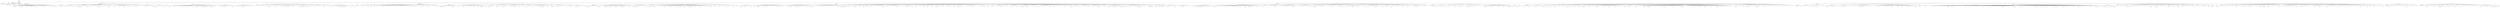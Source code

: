 digraph Tree {
	"t0" [label = "TEI"];
	"t1" [label = "teiHeader"];
	"t2" [label = "fileDesc"];
	"t3" [label = "titleStmt"];
	"t4" [label = "title"];
	"t5" [label = "author"];
	"t6" [label = "principal"];
	"t7" [label = "editor"];
	"t8" [label = "editionStmt"];
	"t9" [label = "edition"];
	"t10" [label = "respStmt"];
	"t11" [label = "name"];
	"t12" [label = "resp"];
	"t13" [label = "respStmt"];
	"t14" [label = "name"];
	"t15" [label = "resp"];
	"t16" [label = "publicationStmt"];
	"t17" [label = "publisher"];
	"t18" [label = "date"];
	"t19" [label = "availability"];
	"t20" [label = "licence"];
	"t21" [label = "idno"];
	"t22" [label = "sourceDesc"];
	"t23" [label = "profileDesc"];
	"t24" [label = "creation"];
	"t25" [label = "date"];
	"t26" [label = "langUsage"];
	"t27" [label = "language"];
	"t28" [label = "textClass"];
	"t29" [label = "keywords"];
	"t30" [label = "term"];
	"t31" [label = "text"];
	"t32" [label = "body"];
	"t33" [label = "head"];
	"t34" [label = "lb"];
	"t35" [label = "lb"];
	"t36" [label = "lb"];
	"t37" [label = "div"];
	"t38" [label = "head"];
	"t39" [label = "p"];
	"t40" [label = "pb"];
	"t41" [label = "ref"];
	"t42" [label = "ref"];
	"t43" [label = "pb"];
	"t44" [label = "ref"];
	"t45" [label = "pb"];
	"t46" [label = "ref"];
	"t47" [label = "ref"];
	"t48" [label = "ref"];
	"t49" [label = "ref"];
	"t50" [label = "pb"];
	"t51" [label = "ref"];
	"t52" [label = "ref"];
	"t53" [label = "pb"];
	"t54" [label = "ref"];
	"t55" [label = "div"];
	"t56" [label = "head"];
	"t57" [label = "div"];
	"t58" [label = "pb"];
	"t59" [label = "head"];
	"t60" [label = "div"];
	"t61" [label = "head"];
	"t62" [label = "sp"];
	"t63" [label = "l"];
	"t64" [label = "l"];
	"t65" [label = "l"];
	"t66" [label = "ref"];
	"t67" [label = "l"];
	"t68" [label = "ref"];
	"t69" [label = "pb"];
	"t70" [label = "l"];
	"t71" [label = "l"];
	"t72" [label = "l"];
	"t73" [label = "l"];
	"t74" [label = "l"];
	"t75" [label = "ref"];
	"t76" [label = "l"];
	"t77" [label = "ref"];
	"t78" [label = "l"];
	"t79" [label = "ref"];
	"t80" [label = "ref"];
	"t81" [label = "l"];
	"t82" [label = "l"];
	"t83" [label = "l"];
	"t84" [label = "l"];
	"t85" [label = "l"];
	"t86" [label = "ref"];
	"t87" [label = "l"];
	"t88" [label = "l"];
	"t89" [label = "l"];
	"t90" [label = "l"];
	"t91" [label = "ref"];
	"t92" [label = "l"];
	"t93" [label = "l"];
	"t94" [label = "l"];
	"t95" [label = "l"];
	"t96" [label = "pb"];
	"t97" [label = "l"];
	"t98" [label = "l"];
	"t99" [label = "ref"];
	"t100" [label = "l"];
	"t101" [label = "l"];
	"t102" [label = "l"];
	"t103" [label = "l"];
	"t104" [label = "l"];
	"t105" [label = "l"];
	"t106" [label = "l"];
	"t107" [label = "ref"];
	"t108" [label = "l"];
	"t109" [label = "l"];
	"t110" [label = "l"];
	"t111" [label = "l"];
	"t112" [label = "l"];
	"t113" [label = "l"];
	"t114" [label = "l"];
	"t115" [label = "ref"];
	"t116" [label = "l"];
	"t117" [label = "l"];
	"t118" [label = "ref"];
	"t119" [label = "l"];
	"t120" [label = "l"];
	"t121" [label = "ref"];
	"t122" [label = "l"];
	"t123" [label = "pb"];
	"t124" [label = "sp"];
	"t125" [label = "l"];
	"t126" [label = "l"];
	"t127" [label = "l"];
	"t128" [label = "l"];
	"t129" [label = "ref"];
	"t130" [label = "l"];
	"t131" [label = "l"];
	"t132" [label = "ref"];
	"t133" [label = "l"];
	"t134" [label = "l"];
	"t135" [label = "sp"];
	"t136" [label = "l"];
	"t137" [label = "ref"];
	"t138" [label = "l"];
	"t139" [label = "l"];
	"t140" [label = "ref"];
	"t141" [label = "l"];
	"t142" [label = "l"];
	"t143" [label = "l"];
	"t144" [label = "ref"];
	"t145" [label = "l"];
	"t146" [label = "l"];
	"t147" [label = "l"];
	"t148" [label = "ref"];
	"t149" [label = "l"];
	"t150" [label = "l"];
	"t151" [label = "pb"];
	"t152" [label = "sp"];
	"t153" [label = "l"];
	"t154" [label = "l"];
	"t155" [label = "sp"];
	"t156" [label = "l"];
	"t157" [label = "ref"];
	"t158" [label = "ref"];
	"t159" [label = "sp"];
	"t160" [label = "l"];
	"t161" [label = "ref"];
	"t162" [label = "ref"];
	"t163" [label = "sp"];
	"t164" [label = "l"];
	"t165" [label = "ref"];
	"t166" [label = "sp"];
	"t167" [label = "l"];
	"t168" [label = "l"];
	"t169" [label = "l"];
	"t170" [label = "l"];
	"t171" [label = "l"];
	"t172" [label = "l"];
	"t173" [label = "l"];
	"t174" [label = "pb"];
	"t175" [label = "l"];
	"t176" [label = "ref"];
	"t177" [label = "sp"];
	"t178" [label = "l"];
	"t179" [label = "l"];
	"t180" [label = "sp"];
	"t181" [label = "l"];
	"t182" [label = "l"];
	"t183" [label = "sp"];
	"t184" [label = "l"];
	"t185" [label = "sp"];
	"t186" [label = "l"];
	"t187" [label = "l"];
	"t188" [label = "l"];
	"t189" [label = "sp"];
	"t190" [label = "l"];
	"t191" [label = "ref"];
	"t192" [label = "l"];
	"t193" [label = "ref"];
	"t194" [label = "sp"];
	"t195" [label = "l"];
	"t196" [label = "l"];
	"t197" [label = "ref"];
	"t198" [label = "l"];
	"t199" [label = "sp"];
	"t200" [label = "pb"];
	"t201" [label = "l"];
	"t202" [label = "sp"];
	"t203" [label = "l"];
	"t204" [label = "l"];
	"t205" [label = "sp"];
	"t206" [label = "l"];
	"t207" [label = "l"];
	"t208" [label = "ref"];
	"t209" [label = "sp"];
	"t210" [label = "l"];
	"t211" [label = "ref"];
	"t212" [label = "ref"];
	"t213" [label = "l"];
	"t214" [label = "l"];
	"t215" [label = "l"];
	"t216" [label = "sp"];
	"t217" [label = "l"];
	"t218" [label = "l"];
	"t219" [label = "ref"];
	"t220" [label = "l"];
	"t221" [label = "l"];
	"t222" [label = "l"];
	"t223" [label = "l"];
	"t224" [label = "l"];
	"t225" [label = "l"];
	"t226" [label = "pb"];
	"t227" [label = "l"];
	"t228" [label = "l"];
	"t229" [label = "l"];
	"t230" [label = "ref"];
	"t231" [label = "l"];
	"t232" [label = "ref"];
	"t233" [label = "l"];
	"t234" [label = "l"];
	"t235" [label = "l"];
	"t236" [label = "l"];
	"t237" [label = "ref"];
	"t238" [label = "l"];
	"t239" [label = "l"];
	"t240" [label = "l"];
	"t241" [label = "l"];
	"t242" [label = "sp"];
	"t243" [label = "l"];
	"t244" [label = "l"];
	"t245" [label = "sp"];
	"t246" [label = "l"];
	"t247" [label = "l"];
	"t248" [label = "ref"];
	"t249" [label = "sp"];
	"t250" [label = "pb"];
	"t251" [label = "l"];
	"t252" [label = "l"];
	"t253" [label = "sp"];
	"t254" [label = "l"];
	"t255" [label = "sp"];
	"t256" [label = "l"];
	"t257" [label = "l"];
	"t258" [label = "l"];
	"t259" [label = "l"];
	"t260" [label = "l"];
	"t261" [label = "l"];
	"t262" [label = "ref"];
	"t263" [label = "l"];
	"t264" [label = "l"];
	"t265" [label = "l"];
	"t266" [label = "l"];
	"t267" [label = "l"];
	"t268" [label = "l"];
	"t269" [label = "l"];
	"t270" [label = "l"];
	"t271" [label = "ref"];
	"t272" [label = "pb"];
	"t273" [label = "sp"];
	"t274" [label = "l"];
	"t275" [label = "ref"];
	"t276" [label = "l"];
	"t277" [label = "ref"];
	"t278" [label = "l"];
	"t279" [label = "l"];
	"t280" [label = "l"];
	"t281" [label = "l"];
	"t282" [label = "l"];
	"t283" [label = "l"];
	"t284" [label = "l"];
	"t285" [label = "ref"];
	"t286" [label = "l"];
	"t287" [label = "sp"];
	"t288" [label = "l"];
	"t289" [label = "l"];
	"t290" [label = "ref"];
	"t291" [label = "l"];
	"t292" [label = "l"];
	"t293" [label = "div"];
	"t294" [label = "head"];
	"t295" [label = "pb"];
	"t296" [label = "sp"];
	"t297" [label = "l"];
	"t298" [label = "ref"];
	"t299" [label = "ref"];
	"t300" [label = "l"];
	"t301" [label = "l"];
	"t302" [label = "l"];
	"t303" [label = "l"];
	"t304" [label = "l"];
	"t305" [label = "ref"];
	"t306" [label = "l"];
	"t307" [label = "l"];
	"t308" [label = "l"];
	"t309" [label = "l"];
	"t310" [label = "l"];
	"t311" [label = "l"];
	"t312" [label = "ref"];
	"t313" [label = "l"];
	"t314" [label = "l"];
	"t315" [label = "pb"];
	"t316" [label = "l"];
	"t317" [label = "l"];
	"t318" [label = "l"];
	"t319" [label = "ref"];
	"t320" [label = "l"];
	"t321" [label = "l"];
	"t322" [label = "l"];
	"t323" [label = "ref"];
	"t324" [label = "l"];
	"t325" [label = "l"];
	"t326" [label = "l"];
	"t327" [label = "l"];
	"t328" [label = "ref"];
	"t329" [label = "l"];
	"t330" [label = "l"];
	"t331" [label = "l"];
	"t332" [label = "ref"];
	"t333" [label = "l"];
	"t334" [label = "ref"];
	"t335" [label = "ref"];
	"t336" [label = "l"];
	"t337" [label = "l"];
	"t338" [label = "l"];
	"t339" [label = "l"];
	"t340" [label = "ref"];
	"t341" [label = "l"];
	"t342" [label = "l"];
	"t343" [label = "l"];
	"t344" [label = "ref"];
	"t345" [label = "l"];
	"t346" [label = "ref"];
	"t347" [label = "pb"];
	"t348" [label = "l"];
	"t349" [label = "ref"];
	"t350" [label = "l"];
	"t351" [label = "ref"];
	"t352" [label = "l"];
	"t353" [label = "l"];
	"t354" [label = "l"];
	"t355" [label = "ref"];
	"t356" [label = "l"];
	"t357" [label = "l"];
	"t358" [label = "ref"];
	"t359" [label = "ref"];
	"t360" [label = "ref"];
	"t361" [label = "l"];
	"t362" [label = "l"];
	"t363" [label = "l"];
	"t364" [label = "ref"];
	"t365" [label = "l"];
	"t366" [label = "sp"];
	"t367" [label = "l"];
	"t368" [label = "l"];
	"t369" [label = "l"];
	"t370" [label = "l"];
	"t371" [label = "l"];
	"t372" [label = "ref"];
	"t373" [label = "l"];
	"t374" [label = "l"];
	"t375" [label = "l"];
	"t376" [label = "ref"];
	"t377" [label = "pb"];
	"t378" [label = "l"];
	"t379" [label = "ref"];
	"t380" [label = "l"];
	"t381" [label = "l"];
	"t382" [label = "l"];
	"t383" [label = "l"];
	"t384" [label = "l"];
	"t385" [label = "l"];
	"t386" [label = "l"];
	"t387" [label = "l"];
	"t388" [label = "ref"];
	"t389" [label = "ref"];
	"t390" [label = "l"];
	"t391" [label = "sp"];
	"t392" [label = "l"];
	"t393" [label = "l"];
	"t394" [label = "l"];
	"t395" [label = "ref"];
	"t396" [label = "l"];
	"t397" [label = "l"];
	"t398" [label = "l"];
	"t399" [label = "l"];
	"t400" [label = "ref"];
	"t401" [label = "l"];
	"t402" [label = "ref"];
	"t403" [label = "l"];
	"t404" [label = "pb"];
	"t405" [label = "l"];
	"t406" [label = "ref"];
	"t407" [label = "l"];
	"t408" [label = "l"];
	"t409" [label = "l"];
	"t410" [label = "l"];
	"t411" [label = "l"];
	"t412" [label = "l"];
	"t413" [label = "l"];
	"t414" [label = "l"];
	"t415" [label = "l"];
	"t416" [label = "l"];
	"t417" [label = "div"];
	"t418" [label = "head"];
	"t419" [label = "sp"];
	"t420" [label = "l"];
	"t421" [label = "l"];
	"t422" [label = "sp"];
	"t423" [label = "pb"];
	"t424" [label = "l"];
	"t425" [label = "l"];
	"t426" [label = "sp"];
	"t427" [label = "l"];
	"t428" [label = "sp"];
	"t429" [label = "l"];
	"t430" [label = "l"];
	"t431" [label = "l"];
	"t432" [label = "sp"];
	"t433" [label = "l"];
	"t434" [label = "l"];
	"t435" [label = "l"];
	"t436" [label = "sp"];
	"t437" [label = "l"];
	"t438" [label = "l"];
	"t439" [label = "ref"];
	"t440" [label = "ref"];
	"t441" [label = "l"];
	"t442" [label = "l"];
	"t443" [label = "l"];
	"t444" [label = "sp"];
	"t445" [label = "pb"];
	"t446" [label = "l"];
	"t447" [label = "sp"];
	"t448" [label = "l"];
	"t449" [label = "sp"];
	"t450" [label = "l"];
	"t451" [label = "ref"];
	"t452" [label = "l"];
	"t453" [label = "sp"];
	"t454" [label = "l"];
	"t455" [label = "l"];
	"t456" [label = "l"];
	"t457" [label = "l"];
	"t458" [label = "l"];
	"t459" [label = "ref"];
	"t460" [label = "l"];
	"t461" [label = "l"];
	"t462" [label = "l"];
	"t463" [label = "l"];
	"t464" [label = "ref"];
	"t465" [label = "ref"];
	"t466" [label = "l"];
	"t467" [label = "l"];
	"t468" [label = "ref"];
	"t469" [label = "pb"];
	"t470" [label = "l"];
	"t471" [label = "l"];
	"t472" [label = "l"];
	"t473" [label = "l"];
	"t474" [label = "l"];
	"t475" [label = "ref"];
	"t476" [label = "l"];
	"t477" [label = "l"];
	"t478" [label = "l"];
	"t479" [label = "l"];
	"t480" [label = "sp"];
	"t481" [label = "l"];
	"t482" [label = "l"];
	"t483" [label = "ref"];
	"t484" [label = "sp"];
	"t485" [label = "l"];
	"t486" [label = "ref"];
	"t487" [label = "l"];
	"t488" [label = "ref"];
	"t489" [label = "ref"];
	"t490" [label = "l"];
	"t491" [label = "ref"];
	"t492" [label = "l"];
	"t493" [label = "l"];
	"t494" [label = "ref"];
	"t495" [label = "l"];
	"t496" [label = "l"];
	"t497" [label = "pb"];
	"t498" [label = "l"];
	"t499" [label = "ref"];
	"t500" [label = "sp"];
	"t501" [label = "l"];
	"t502" [label = "sp"];
	"t503" [label = "l"];
	"t504" [label = "ref"];
	"t505" [label = "l"];
	"t506" [label = "l"];
	"t507" [label = "l"];
	"t508" [label = "sp"];
	"t509" [label = "l"];
	"t510" [label = "sp"];
	"t511" [label = "l"];
	"t512" [label = "ref"];
	"t513" [label = "l"];
	"t514" [label = "l"];
	"t515" [label = "l"];
	"t516" [label = "l"];
	"t517" [label = "l"];
	"t518" [label = "l"];
	"t519" [label = "sp"];
	"t520" [label = "l"];
	"t521" [label = "sp"];
	"t522" [label = "pb"];
	"t523" [label = "l"];
	"t524" [label = "ref"];
	"t525" [label = "l"];
	"t526" [label = "l"];
	"t527" [label = "l"];
	"t528" [label = "sp"];
	"t529" [label = "l"];
	"t530" [label = "l"];
	"t531" [label = "l"];
	"t532" [label = "sp"];
	"t533" [label = "l"];
	"t534" [label = "ref"];
	"t535" [label = "l"];
	"t536" [label = "l"];
	"t537" [label = "ref"];
	"t538" [label = "l"];
	"t539" [label = "l"];
	"t540" [label = "l"];
	"t541" [label = "l"];
	"t542" [label = "l"];
	"t543" [label = "ref"];
	"t544" [label = "l"];
	"t545" [label = "l"];
	"t546" [label = "ref"];
	"t547" [label = "l"];
	"t548" [label = "pb"];
	"t549" [label = "l"];
	"t550" [label = "ref"];
	"t551" [label = "l"];
	"t552" [label = "ref"];
	"t553" [label = "ref"];
	"t554" [label = "l"];
	"t555" [label = "l"];
	"t556" [label = "ref"];
	"t557" [label = "l"];
	"t558" [label = "ref"];
	"t559" [label = "l"];
	"t560" [label = "l"];
	"t561" [label = "l"];
	"t562" [label = "l"];
	"t563" [label = "sp"];
	"t564" [label = "l"];
	"t565" [label = "l"];
	"t566" [label = "ref"];
	"t567" [label = "l"];
	"t568" [label = "p"];
	"t569" [label = "div"];
	"t570" [label = "pb"];
	"t571" [label = "head"];
	"t572" [label = "div"];
	"t573" [label = "head"];
	"t574" [label = "sp"];
	"t575" [label = "l"];
	"t576" [label = "ref"];
	"t577" [label = "l"];
	"t578" [label = "l"];
	"t579" [label = "l"];
	"t580" [label = "sp"];
	"t581" [label = "l"];
	"t582" [label = "l"];
	"t583" [label = "l"];
	"t584" [label = "l"];
	"t585" [label = "l"];
	"t586" [label = "pb"];
	"t587" [label = "sp"];
	"t588" [label = "l"];
	"t589" [label = "l"];
	"t590" [label = "sp"];
	"t591" [label = "l"];
	"t592" [label = "l"];
	"t593" [label = "sp"];
	"t594" [label = "l"];
	"t595" [label = "ref"];
	"t596" [label = "l"];
	"t597" [label = "l"];
	"t598" [label = "l"];
	"t599" [label = "ref"];
	"t600" [label = "l"];
	"t601" [label = "sp"];
	"t602" [label = "l"];
	"t603" [label = "l"];
	"t604" [label = "ref"];
	"t605" [label = "l"];
	"t606" [label = "sp"];
	"t607" [label = "l"];
	"t608" [label = "sp"];
	"t609" [label = "pb"];
	"t610" [label = "l"];
	"t611" [label = "l"];
	"t612" [label = "l"];
	"t613" [label = "l"];
	"t614" [label = "l"];
	"t615" [label = "l"];
	"t616" [label = "ref"];
	"t617" [label = "l"];
	"t618" [label = "l"];
	"t619" [label = "l"];
	"t620" [label = "l"];
	"t621" [label = "l"];
	"t622" [label = "ref"];
	"t623" [label = "l"];
	"t624" [label = "l"];
	"t625" [label = "l"];
	"t626" [label = "l"];
	"t627" [label = "l"];
	"t628" [label = "l"];
	"t629" [label = "l"];
	"t630" [label = "pb"];
	"t631" [label = "l"];
	"t632" [label = "l"];
	"t633" [label = "l"];
	"t634" [label = "l"];
	"t635" [label = "l"];
	"t636" [label = "l"];
	"t637" [label = "l"];
	"t638" [label = "l"];
	"t639" [label = "l"];
	"t640" [label = "l"];
	"t641" [label = "l"];
	"t642" [label = "l"];
	"t643" [label = "l"];
	"t644" [label = "l"];
	"t645" [label = "l"];
	"t646" [label = "l"];
	"t647" [label = "ref"];
	"t648" [label = "l"];
	"t649" [label = "l"];
	"t650" [label = "l"];
	"t651" [label = "ref"];
	"t652" [label = "sp"];
	"t653" [label = "pb"];
	"t654" [label = "l"];
	"t655" [label = "sp"];
	"t656" [label = "l"];
	"t657" [label = "l"];
	"t658" [label = "sp"];
	"t659" [label = "l"];
	"t660" [label = "sp"];
	"t661" [label = "l"];
	"t662" [label = "sp"];
	"t663" [label = "l"];
	"t664" [label = "ref"];
	"t665" [label = "sp"];
	"t666" [label = "l"];
	"t667" [label = "sp"];
	"t668" [label = "l"];
	"t669" [label = "l"];
	"t670" [label = "sp"];
	"t671" [label = "l"];
	"t672" [label = "sp"];
	"t673" [label = "l"];
	"t674" [label = "l"];
	"t675" [label = "pb"];
	"t676" [label = "l"];
	"t677" [label = "l"];
	"t678" [label = "sp"];
	"t679" [label = "l"];
	"t680" [label = "sp"];
	"t681" [label = "l"];
	"t682" [label = "l"];
	"t683" [label = "l"];
	"t684" [label = "l"];
	"t685" [label = "l"];
	"t686" [label = "sp"];
	"t687" [label = "l"];
	"t688" [label = "sp"];
	"t689" [label = "l"];
	"t690" [label = "sp"];
	"t691" [label = "l"];
	"t692" [label = "div"];
	"t693" [label = "head"];
	"t694" [label = "pb"];
	"t695" [label = "sp"];
	"t696" [label = "l"];
	"t697" [label = "hi"];
	"t698" [label = "l"];
	"t699" [label = "hi"];
	"t700" [label = "l"];
	"t701" [label = "l"];
	"t702" [label = "ref"];
	"t703" [label = "hi"];
	"t704" [label = "l"];
	"t705" [label = "ref"];
	"t706" [label = "l"];
	"t707" [label = "l"];
	"t708" [label = "l"];
	"t709" [label = "l"];
	"t710" [label = "l"];
	"t711" [label = "l"];
	"t712" [label = "l"];
	"t713" [label = "l"];
	"t714" [label = "ref"];
	"t715" [label = "l"];
	"t716" [label = "pb"];
	"t717" [label = "l"];
	"t718" [label = "l"];
	"t719" [label = "l"];
	"t720" [label = "l"];
	"t721" [label = "sp"];
	"t722" [label = "l"];
	"t723" [label = "ref"];
	"t724" [label = "l"];
	"t725" [label = "l"];
	"t726" [label = "l"];
	"t727" [label = "l"];
	"t728" [label = "l"];
	"t729" [label = "ref"];
	"t730" [label = "l"];
	"t731" [label = "l"];
	"t732" [label = "l"];
	"t733" [label = "l"];
	"t734" [label = "l"];
	"t735" [label = "l"];
	"t736" [label = "l"];
	"t737" [label = "pb"];
	"t738" [label = "l"];
	"t739" [label = "l"];
	"t740" [label = "l"];
	"t741" [label = "ref"];
	"t742" [label = "l"];
	"t743" [label = "l"];
	"t744" [label = "l"];
	"t745" [label = "l"];
	"t746" [label = "ref"];
	"t747" [label = "l"];
	"t748" [label = "l"];
	"t749" [label = "l"];
	"t750" [label = "l"];
	"t751" [label = "ref"];
	"t752" [label = "ref"];
	"t753" [label = "l"];
	"t754" [label = "ref"];
	"t755" [label = "l"];
	"t756" [label = "l"];
	"t757" [label = "l"];
	"t758" [label = "ref"];
	"t759" [label = "ref"];
	"t760" [label = "sp"];
	"t761" [label = "l"];
	"t762" [label = "l"];
	"t763" [label = "l"];
	"t764" [label = "ref"];
	"t765" [label = "l"];
	"t766" [label = "ref"];
	"t767" [label = "pb"];
	"t768" [label = "l"];
	"t769" [label = "l"];
	"t770" [label = "l"];
	"t771" [label = "l"];
	"t772" [label = "l"];
	"t773" [label = "sp"];
	"t774" [label = "l"];
	"t775" [label = "l"];
	"t776" [label = "ref"];
	"t777" [label = "l"];
	"t778" [label = "ref"];
	"t779" [label = "sp"];
	"t780" [label = "l"];
	"t781" [label = "sp"];
	"t782" [label = "l"];
	"t783" [label = "sp"];
	"t784" [label = "l"];
	"t785" [label = "sp"];
	"t786" [label = "l"];
	"t787" [label = "l"];
	"t788" [label = "l"];
	"t789" [label = "ref"];
	"t790" [label = "pb"];
	"t791" [label = "sp"];
	"t792" [label = "l"];
	"t793" [label = "ref"];
	"t794" [label = "sp"];
	"t795" [label = "l"];
	"t796" [label = "l"];
	"t797" [label = "sp"];
	"t798" [label = "l"];
	"t799" [label = "l"];
	"t800" [label = "l"];
	"t801" [label = "l"];
	"t802" [label = "ref"];
	"t803" [label = "l"];
	"t804" [label = "l"];
	"t805" [label = "l"];
	"t806" [label = "ref"];
	"t807" [label = "l"];
	"t808" [label = "ref"];
	"t809" [label = "l"];
	"t810" [label = "l"];
	"t811" [label = "l"];
	"t812" [label = "l"];
	"t813" [label = "pb"];
	"t814" [label = "l"];
	"t815" [label = "l"];
	"t816" [label = "sp"];
	"t817" [label = "l"];
	"t818" [label = "l"];
	"t819" [label = "l"];
	"t820" [label = "ref"];
	"t821" [label = "sp"];
	"t822" [label = "l"];
	"t823" [label = "l"];
	"t824" [label = "ref"];
	"t825" [label = "l"];
	"t826" [label = "l"];
	"t827" [label = "l"];
	"t828" [label = "l"];
	"t829" [label = "l"];
	"t830" [label = "l"];
	"t831" [label = "ref"];
	"t832" [label = "sp"];
	"t833" [label = "pb"];
	"t834" [label = "l"];
	"t835" [label = "l"];
	"t836" [label = "l"];
	"t837" [label = "l"];
	"t838" [label = "l"];
	"t839" [label = "l"];
	"t840" [label = "l"];
	"t841" [label = "ref"];
	"t842" [label = "l"];
	"t843" [label = "ref"];
	"t844" [label = "l"];
	"t845" [label = "ref"];
	"t846" [label = "l"];
	"t847" [label = "ref"];
	"t848" [label = "l"];
	"t849" [label = "l"];
	"t850" [label = "l"];
	"t851" [label = "l"];
	"t852" [label = "ref"];
	"t853" [label = "l"];
	"t854" [label = "l"];
	"t855" [label = "sp"];
	"t856" [label = "l"];
	"t857" [label = "l"];
	"t858" [label = "ref"];
	"t859" [label = "l"];
	"t860" [label = "pb"];
	"t861" [label = "l"];
	"t862" [label = "ref"];
	"t863" [label = "sp"];
	"t864" [label = "l"];
	"t865" [label = "l"];
	"t866" [label = "l"];
	"t867" [label = "ref"];
	"t868" [label = "l"];
	"t869" [label = "l"];
	"t870" [label = "ref"];
	"t871" [label = "l"];
	"t872" [label = "l"];
	"t873" [label = "l"];
	"t874" [label = "l"];
	"t875" [label = "l"];
	"t876" [label = "l"];
	"t877" [label = "l"];
	"t878" [label = "sp"];
	"t879" [label = "l"];
	"t880" [label = "ref"];
	"t881" [label = "l"];
	"t882" [label = "l"];
	"t883" [label = "l"];
	"t884" [label = "l"];
	"t885" [label = "pb"];
	"t886" [label = "l"];
	"t887" [label = "ref"];
	"t888" [label = "l"];
	"t889" [label = "l"];
	"t890" [label = "sp"];
	"t891" [label = "l"];
	"t892" [label = "ref"];
	"t893" [label = "l"];
	"t894" [label = "l"];
	"t895" [label = "ref"];
	"t896" [label = "ref"];
	"t897" [label = "l"];
	"t898" [label = "l"];
	"t899" [label = "ref"];
	"t900" [label = "l"];
	"t901" [label = "l"];
	"t902" [label = "sp"];
	"t903" [label = "l"];
	"t904" [label = "sp"];
	"t905" [label = "l"];
	"t906" [label = "l"];
	"t907" [label = "l"];
	"t908" [label = "l"];
	"t909" [label = "div"];
	"t910" [label = "head"];
	"t911" [label = "pb"];
	"t912" [label = "sp"];
	"t913" [label = "l"];
	"t914" [label = "ref"];
	"t915" [label = "ref"];
	"t916" [label = "l"];
	"t917" [label = "ref"];
	"t918" [label = "l"];
	"t919" [label = "ref"];
	"t920" [label = "l"];
	"t921" [label = "l"];
	"t922" [label = "l"];
	"t923" [label = "l"];
	"t924" [label = "l"];
	"t925" [label = "l"];
	"t926" [label = "l"];
	"t927" [label = "l"];
	"t928" [label = "l"];
	"t929" [label = "ref"];
	"t930" [label = "l"];
	"t931" [label = "ref"];
	"t932" [label = "pb"];
	"t933" [label = "sp"];
	"t934" [label = "l"];
	"t935" [label = "l"];
	"t936" [label = "l"];
	"t937" [label = "l"];
	"t938" [label = "l"];
	"t939" [label = "ref"];
	"t940" [label = "l"];
	"t941" [label = "ref"];
	"t942" [label = "l"];
	"t943" [label = "ref"];
	"t944" [label = "l"];
	"t945" [label = "ref"];
	"t946" [label = "l"];
	"t947" [label = "l"];
	"t948" [label = "ref"];
	"t949" [label = "l"];
	"t950" [label = "ref"];
	"t951" [label = "ref"];
	"t952" [label = "l"];
	"t953" [label = "l"];
	"t954" [label = "l"];
	"t955" [label = "l"];
	"t956" [label = "ref"];
	"t957" [label = "l"];
	"t958" [label = "l"];
	"t959" [label = "ref"];
	"t960" [label = "pb"];
	"t961" [label = "l"];
	"t962" [label = "ref"];
	"t963" [label = "l"];
	"t964" [label = "l"];
	"t965" [label = "l"];
	"t966" [label = "l"];
	"t967" [label = "ref"];
	"t968" [label = "ref"];
	"t969" [label = "l"];
	"t970" [label = "ref"];
	"t971" [label = "ref"];
	"t972" [label = "l"];
	"t973" [label = "l"];
	"t974" [label = "l"];
	"t975" [label = "l"];
	"t976" [label = "l"];
	"t977" [label = "l"];
	"t978" [label = "l"];
	"t979" [label = "ref"];
	"t980" [label = "l"];
	"t981" [label = "l"];
	"t982" [label = "sp"];
	"t983" [label = "l"];
	"t984" [label = "ref"];
	"t985" [label = "l"];
	"t986" [label = "l"];
	"t987" [label = "l"];
	"t988" [label = "ref"];
	"t989" [label = "pb"];
	"t990" [label = "l"];
	"t991" [label = "ref"];
	"t992" [label = "l"];
	"t993" [label = "l"];
	"t994" [label = "ref"];
	"t995" [label = "l"];
	"t996" [label = "l"];
	"t997" [label = "l"];
	"t998" [label = "l"];
	"t999" [label = "l"];
	"t1000" [label = "l"];
	"t1001" [label = "ref"];
	"t1002" [label = "l"];
	"t1003" [label = "l"];
	"t1004" [label = "ref"];
	"t1005" [label = "sp"];
	"t1006" [label = "l"];
	"t1007" [label = "l"];
	"t1008" [label = "l"];
	"t1009" [label = "ref"];
	"t1010" [label = "ref"];
	"t1011" [label = "l"];
	"t1012" [label = "ref"];
	"t1013" [label = "l"];
	"t1014" [label = "l"];
	"t1015" [label = "l"];
	"t1016" [label = "ref"];
	"t1017" [label = "pb"];
	"t1018" [label = "l"];
	"t1019" [label = "ref"];
	"t1020" [label = "sp"];
	"t1021" [label = "l"];
	"t1022" [label = "l"];
	"t1023" [label = "l"];
	"t1024" [label = "l"];
	"t1025" [label = "l"];
	"t1026" [label = "l"];
	"t1027" [label = "l"];
	"t1028" [label = "l"];
	"t1029" [label = "l"];
	"t1030" [label = "ref"];
	"t1031" [label = "l"];
	"t1032" [label = "ref"];
	"t1033" [label = "l"];
	"t1034" [label = "l"];
	"t1035" [label = "l"];
	"t1036" [label = "l"];
	"t1037" [label = "l"];
	"t1038" [label = "ref"];
	"t1039" [label = "l"];
	"t1040" [label = "pb"];
	"t1041" [label = "l"];
	"t1042" [label = "l"];
	"t1043" [label = "l"];
	"t1044" [label = "l"];
	"t1045" [label = "ref"];
	"t1046" [label = "l"];
	"t1047" [label = "l"];
	"t1048" [label = "ref"];
	"t1049" [label = "l"];
	"t1050" [label = "l"];
	"t1051" [label = "l"];
	"t1052" [label = "ref"];
	"t1053" [label = "ref"];
	"t1054" [label = "l"];
	"t1055" [label = "l"];
	"t1056" [label = "l"];
	"t1057" [label = "l"];
	"t1058" [label = "ref"];
	"t1059" [label = "ref"];
	"t1060" [label = "l"];
	"t1061" [label = "ref"];
	"t1062" [label = "l"];
	"t1063" [label = "l"];
	"t1064" [label = "l"];
	"t1065" [label = "ref"];
	"t1066" [label = "l"];
	"t1067" [label = "pb"];
	"t1068" [label = "l"];
	"t1069" [label = "l"];
	"t1070" [label = "ref"];
	"t1071" [label = "ref"];
	"t1072" [label = "l"];
	"t1073" [label = "ref"];
	"t1074" [label = "l"];
	"t1075" [label = "l"];
	"t1076" [label = "l"];
	"t1077" [label = "ref"];
	"t1078" [label = "l"];
	"t1079" [label = "l"];
	"t1080" [label = "l"];
	"t1081" [label = "l"];
	"t1082" [label = "l"];
	"t1083" [label = "ref"];
	"t1084" [label = "l"];
	"t1085" [label = "l"];
	"t1086" [label = "l"];
	"t1087" [label = "l"];
	"t1088" [label = "l"];
	"t1089" [label = "l"];
	"t1090" [label = "l"];
	"t1091" [label = "l"];
	"t1092" [label = "l"];
	"t1093" [label = "l"];
	"t1094" [label = "ref"];
	"t1095" [label = "pb"];
	"t1096" [label = "l"];
	"t1097" [label = "l"];
	"t1098" [label = "sp"];
	"t1099" [label = "l"];
	"t1100" [label = "l"];
	"t1101" [label = "ref"];
	"t1102" [label = "l"];
	"t1103" [label = "l"];
	"t1104" [label = "sp"];
	"t1105" [label = "l"];
	"t1106" [label = "l"];
	"t1107" [label = "ref"];
	"t1108" [label = "l"];
	"t1109" [label = "l"];
	"t1110" [label = "l"];
	"t1111" [label = "sp"];
	"t1112" [label = "l"];
	"t1113" [label = "sp"];
	"t1114" [label = "l"];
	"t1115" [label = "l"];
	"t1116" [label = "l"];
	"t1117" [label = "pb"];
	"t1118" [label = "l"];
	"t1119" [label = "sp"];
	"t1120" [label = "l"];
	"t1121" [label = "ref"];
	"t1122" [label = "l"];
	"t1123" [label = "l"];
	"t1124" [label = "sp"];
	"t1125" [label = "l"];
	"t1126" [label = "l"];
	"t1127" [label = "l"];
	"t1128" [label = "sp"];
	"t1129" [label = "l"];
	"t1130" [label = "ref"];
	"t1131" [label = "l"];
	"t1132" [label = "sp"];
	"t1133" [label = "l"];
	"t1134" [label = "l"];
	"t1135" [label = "p"];
	"t1136" [label = "div"];
	"t1137" [label = "pb"];
	"t1138" [label = "head"];
	"t1139" [label = "div"];
	"t1140" [label = "head"];
	"t1141" [label = "sp"];
	"t1142" [label = "l"];
	"t1143" [label = "l"];
	"t1144" [label = "l"];
	"t1145" [label = "ref"];
	"t1146" [label = "ref"];
	"t1147" [label = "l"];
	"t1148" [label = "l"];
	"t1149" [label = "l"];
	"t1150" [label = "l"];
	"t1151" [label = "pb"];
	"t1152" [label = "l"];
	"t1153" [label = "l"];
	"t1154" [label = "l"];
	"t1155" [label = "l"];
	"t1156" [label = "l"];
	"t1157" [label = "l"];
	"t1158" [label = "ref"];
	"t1159" [label = "l"];
	"t1160" [label = "sp"];
	"t1161" [label = "l"];
	"t1162" [label = "l"];
	"t1163" [label = "ref"];
	"t1164" [label = "l"];
	"t1165" [label = "ref"];
	"t1166" [label = "l"];
	"t1167" [label = "l"];
	"t1168" [label = "l"];
	"t1169" [label = "ref"];
	"t1170" [label = "ref"];
	"t1171" [label = "ref"];
	"t1172" [label = "l"];
	"t1173" [label = "l"];
	"t1174" [label = "l"];
	"t1175" [label = "l"];
	"t1176" [label = "l"];
	"t1177" [label = "pb"];
	"t1178" [label = "l"];
	"t1179" [label = "l"];
	"t1180" [label = "ref"];
	"t1181" [label = "l"];
	"t1182" [label = "l"];
	"t1183" [label = "ref"];
	"t1184" [label = "l"];
	"t1185" [label = "l"];
	"t1186" [label = "l"];
	"t1187" [label = "l"];
	"t1188" [label = "l"];
	"t1189" [label = "l"];
	"t1190" [label = "l"];
	"t1191" [label = "l"];
	"t1192" [label = "l"];
	"t1193" [label = "l"];
	"t1194" [label = "ref"];
	"t1195" [label = "l"];
	"t1196" [label = "l"];
	"t1197" [label = "ref"];
	"t1198" [label = "l"];
	"t1199" [label = "l"];
	"t1200" [label = "l"];
	"t1201" [label = "pb"];
	"t1202" [label = "l"];
	"t1203" [label = "l"];
	"t1204" [label = "sp"];
	"t1205" [label = "l"];
	"t1206" [label = "l"];
	"t1207" [label = "l"];
	"t1208" [label = "l"];
	"t1209" [label = "ref"];
	"t1210" [label = "ref"];
	"t1211" [label = "l"];
	"t1212" [label = "l"];
	"t1213" [label = "ref"];
	"t1214" [label = "l"];
	"t1215" [label = "ref"];
	"t1216" [label = "l"];
	"t1217" [label = "l"];
	"t1218" [label = "l"];
	"t1219" [label = "l"];
	"t1220" [label = "l"];
	"t1221" [label = "ref"];
	"t1222" [label = "ref"];
	"t1223" [label = "l"];
	"t1224" [label = "l"];
	"t1225" [label = "l"];
	"t1226" [label = "ref"];
	"t1227" [label = "l"];
	"t1228" [label = "l"];
	"t1229" [label = "pb"];
	"t1230" [label = "l"];
	"t1231" [label = "l"];
	"t1232" [label = "l"];
	"t1233" [label = "l"];
	"t1234" [label = "l"];
	"t1235" [label = "l"];
	"t1236" [label = "ref"];
	"t1237" [label = "l"];
	"t1238" [label = "l"];
	"t1239" [label = "ref"];
	"t1240" [label = "l"];
	"t1241" [label = "l"];
	"t1242" [label = "ref"];
	"t1243" [label = "l"];
	"t1244" [label = "ref"];
	"t1245" [label = "sp"];
	"t1246" [label = "l"];
	"t1247" [label = "l"];
	"t1248" [label = "l"];
	"t1249" [label = "l"];
	"t1250" [label = "l"];
	"t1251" [label = "l"];
	"t1252" [label = "l"];
	"t1253" [label = "l"];
	"t1254" [label = "l"];
	"t1255" [label = "pb"];
	"t1256" [label = "l"];
	"t1257" [label = "l"];
	"t1258" [label = "l"];
	"t1259" [label = "l"];
	"t1260" [label = "l"];
	"t1261" [label = "ref"];
	"t1262" [label = "l"];
	"t1263" [label = "l"];
	"t1264" [label = "l"];
	"t1265" [label = "l"];
	"t1266" [label = "l"];
	"t1267" [label = "l"];
	"t1268" [label = "l"];
	"t1269" [label = "l"];
	"t1270" [label = "l"];
	"t1271" [label = "l"];
	"t1272" [label = "l"];
	"t1273" [label = "ref"];
	"t1274" [label = "l"];
	"t1275" [label = "l"];
	"t1276" [label = "ref"];
	"t1277" [label = "l"];
	"t1278" [label = "ref"];
	"t1279" [label = "ref"];
	"t1280" [label = "sp"];
	"t1281" [label = "pb"];
	"t1282" [label = "l"];
	"t1283" [label = "l"];
	"t1284" [label = "ref"];
	"t1285" [label = "ref"];
	"t1286" [label = "sp"];
	"t1287" [label = "l"];
	"t1288" [label = "ref"];
	"t1289" [label = "ref"];
	"t1290" [label = "l"];
	"t1291" [label = "l"];
	"t1292" [label = "l"];
	"t1293" [label = "ref"];
	"t1294" [label = "l"];
	"t1295" [label = "l"];
	"t1296" [label = "l"];
	"t1297" [label = "l"];
	"t1298" [label = "ref"];
	"t1299" [label = "sp"];
	"t1300" [label = "l"];
	"t1301" [label = "sp"];
	"t1302" [label = "l"];
	"t1303" [label = "ref"];
	"t1304" [label = "sp"];
	"t1305" [label = "l"];
	"t1306" [label = "ref"];
	"t1307" [label = "sp"];
	"t1308" [label = "pb"];
	"t1309" [label = "l"];
	"t1310" [label = "sp"];
	"t1311" [label = "l"];
	"t1312" [label = "sp"];
	"t1313" [label = "l"];
	"t1314" [label = "ref"];
	"t1315" [label = "sp"];
	"t1316" [label = "l"];
	"t1317" [label = "l"];
	"t1318" [label = "sp"];
	"t1319" [label = "l"];
	"t1320" [label = "l"];
	"t1321" [label = "ref"];
	"t1322" [label = "ref"];
	"t1323" [label = "l"];
	"t1324" [label = "l"];
	"t1325" [label = "ref"];
	"t1326" [label = "l"];
	"t1327" [label = "l"];
	"t1328" [label = "ref"];
	"t1329" [label = "l"];
	"t1330" [label = "l"];
	"t1331" [label = "sp"];
	"t1332" [label = "l"];
	"t1333" [label = "ref"];
	"t1334" [label = "sp"];
	"t1335" [label = "pb"];
	"t1336" [label = "l"];
	"t1337" [label = "sp"];
	"t1338" [label = "l"];
	"t1339" [label = "sp"];
	"t1340" [label = "l"];
	"t1341" [label = "l"];
	"t1342" [label = "l"];
	"t1343" [label = "l"];
	"t1344" [label = "l"];
	"t1345" [label = "l"];
	"t1346" [label = "l"];
	"t1347" [label = "l"];
	"t1348" [label = "l"];
	"t1349" [label = "ref"];
	"t1350" [label = "ref"];
	"t1351" [label = "l"];
	"t1352" [label = "l"];
	"t1353" [label = "sp"];
	"t1354" [label = "l"];
	"t1355" [label = "l"];
	"t1356" [label = "pb"];
	"t1357" [label = "l"];
	"t1358" [label = "l"];
	"t1359" [label = "l"];
	"t1360" [label = "l"];
	"t1361" [label = "l"];
	"t1362" [label = "l"];
	"t1363" [label = "l"];
	"t1364" [label = "l"];
	"t1365" [label = "l"];
	"t1366" [label = "l"];
	"t1367" [label = "ref"];
	"t1368" [label = "l"];
	"t1369" [label = "l"];
	"t1370" [label = "l"];
	"t1371" [label = "l"];
	"t1372" [label = "sp"];
	"t1373" [label = "l"];
	"t1374" [label = "l"];
	"t1375" [label = "l"];
	"t1376" [label = "l"];
	"t1377" [label = "l"];
	"t1378" [label = "ref"];
	"t1379" [label = "l"];
	"t1380" [label = "pb"];
	"t1381" [label = "l"];
	"t1382" [label = "l"];
	"t1383" [label = "l"];
	"t1384" [label = "ref"];
	"t1385" [label = "l"];
	"t1386" [label = "l"];
	"t1387" [label = "ref"];
	"t1388" [label = "l"];
	"t1389" [label = "sp"];
	"t1390" [label = "l"];
	"t1391" [label = "l"];
	"t1392" [label = "ref"];
	"t1393" [label = "l"];
	"t1394" [label = "l"];
	"t1395" [label = "sp"];
	"t1396" [label = "l"];
	"t1397" [label = "sp"];
	"t1398" [label = "l"];
	"t1399" [label = "sp"];
	"t1400" [label = "l"];
	"t1401" [label = "l"];
	"t1402" [label = "l"];
	"t1403" [label = "l"];
	"t1404" [label = "l"];
	"t1405" [label = "pb"];
	"t1406" [label = "l"];
	"t1407" [label = "sp"];
	"t1408" [label = "l"];
	"t1409" [label = "sp"];
	"t1410" [label = "l"];
	"t1411" [label = "ref"];
	"t1412" [label = "l"];
	"t1413" [label = "sp"];
	"t1414" [label = "l"];
	"t1415" [label = "l"];
	"t1416" [label = "l"];
	"t1417" [label = "ref"];
	"t1418" [label = "l"];
	"t1419" [label = "l"];
	"t1420" [label = "l"];
	"t1421" [label = "sp"];
	"t1422" [label = "l"];
	"t1423" [label = "ref"];
	"t1424" [label = "l"];
	"t1425" [label = "ref"];
	"t1426" [label = "l"];
	"t1427" [label = "ref"];
	"t1428" [label = "l"];
	"t1429" [label = "l"];
	"t1430" [label = "sp"];
	"t1431" [label = "pb"];
	"t1432" [label = "l"];
	"t1433" [label = "l"];
	"t1434" [label = "ref"];
	"t1435" [label = "l"];
	"t1436" [label = "l"];
	"t1437" [label = "sp"];
	"t1438" [label = "l"];
	"t1439" [label = "l"];
	"t1440" [label = "l"];
	"t1441" [label = "ref"];
	"t1442" [label = "l"];
	"t1443" [label = "l"];
	"t1444" [label = "l"];
	"t1445" [label = "ref"];
	"t1446" [label = "l"];
	"t1447" [label = "sp"];
	"t1448" [label = "l"];
	"t1449" [label = "l"];
	"t1450" [label = "l"];
	"t1451" [label = "pb"];
	"t1452" [label = "sp"];
	"t1453" [label = "l"];
	"t1454" [label = "l"];
	"t1455" [label = "l"];
	"t1456" [label = "ref"];
	"t1457" [label = "l"];
	"t1458" [label = "ref"];
	"t1459" [label = "l"];
	"t1460" [label = "l"];
	"t1461" [label = "l"];
	"t1462" [label = "ref"];
	"t1463" [label = "l"];
	"t1464" [label = "sp"];
	"t1465" [label = "l"];
	"t1466" [label = "l"];
	"t1467" [label = "l"];
	"t1468" [label = "l"];
	"t1469" [label = "l"];
	"t1470" [label = "l"];
	"t1471" [label = "l"];
	"t1472" [label = "l"];
	"t1473" [label = "l"];
	"t1474" [label = "pb"];
	"t1475" [label = "l"];
	"t1476" [label = "l"];
	"t1477" [label = "l"];
	"t1478" [label = "l"];
	"t1479" [label = "l"];
	"t1480" [label = "sp"];
	"t1481" [label = "l"];
	"t1482" [label = "l"];
	"t1483" [label = "sp"];
	"t1484" [label = "l"];
	"t1485" [label = "sp"];
	"t1486" [label = "l"];
	"t1487" [label = "l"];
	"t1488" [label = "ref"];
	"t1489" [label = "l"];
	"t1490" [label = "l"];
	"t1491" [label = "ref"];
	"t1492" [label = "l"];
	"t1493" [label = "sp"];
	"t1494" [label = "l"];
	"t1495" [label = "l"];
	"t1496" [label = "l"];
	"t1497" [label = "pb"];
	"t1498" [label = "l"];
	"t1499" [label = "l"];
	"t1500" [label = "sp"];
	"t1501" [label = "l"];
	"t1502" [label = "l"];
	"t1503" [label = "ref"];
	"t1504" [label = "l"];
	"t1505" [label = "l"];
	"t1506" [label = "sp"];
	"t1507" [label = "l"];
	"t1508" [label = "l"];
	"t1509" [label = "l"];
	"t1510" [label = "l"];
	"t1511" [label = "l"];
	"t1512" [label = "l"];
	"t1513" [label = "l"];
	"t1514" [label = "ref"];
	"t1515" [label = "l"];
	"t1516" [label = "l"];
	"t1517" [label = "l"];
	"t1518" [label = "l"];
	"t1519" [label = "sp"];
	"t1520" [label = "pb"];
	"t1521" [label = "l"];
	"t1522" [label = "l"];
	"t1523" [label = "sp"];
	"t1524" [label = "l"];
	"t1525" [label = "l"];
	"t1526" [label = "l"];
	"t1527" [label = "ref"];
	"t1528" [label = "l"];
	"t1529" [label = "l"];
	"t1530" [label = "l"];
	"t1531" [label = "l"];
	"t1532" [label = "l"];
	"t1533" [label = "ref"];
	"t1534" [label = "l"];
	"t1535" [label = "l"];
	"t1536" [label = "l"];
	"t1537" [label = "l"];
	"t1538" [label = "sp"];
	"t1539" [label = "l"];
	"t1540" [label = "ref"];
	"t1541" [label = "ref"];
	"t1542" [label = "l"];
	"t1543" [label = "l"];
	"t1544" [label = "pb"];
	"t1545" [label = "l"];
	"t1546" [label = "l"];
	"t1547" [label = "ref"];
	"t1548" [label = "l"];
	"t1549" [label = "ref"];
	"t1550" [label = "l"];
	"t1551" [label = "ref"];
	"t1552" [label = "l"];
	"t1553" [label = "l"];
	"t1554" [label = "l"];
	"t1555" [label = "sp"];
	"t1556" [label = "l"];
	"t1557" [label = "l"];
	"t1558" [label = "l"];
	"t1559" [label = "sp"];
	"t1560" [label = "l"];
	"t1561" [label = "ref"];
	"t1562" [label = "sp"];
	"t1563" [label = "l"];
	"t1564" [label = "sp"];
	"t1565" [label = "l"];
	"t1566" [label = "ref"];
	"t1567" [label = "l"];
	"t1568" [label = "sp"];
	"t1569" [label = "l"];
	"t1570" [label = "l"];
	"t1571" [label = "pb"];
	"t1572" [label = "l"];
	"t1573" [label = "l"];
	"t1574" [label = "l"];
	"t1575" [label = "ref"];
	"t1576" [label = "l"];
	"t1577" [label = "l"];
	"t1578" [label = "l"];
	"t1579" [label = "l"];
	"t1580" [label = "l"];
	"t1581" [label = "l"];
	"t1582" [label = "l"];
	"t1583" [label = "ref"];
	"t1584" [label = "l"];
	"t1585" [label = "l"];
	"t1586" [label = "sp"];
	"t1587" [label = "l"];
	"t1588" [label = "sp"];
	"t1589" [label = "l"];
	"t1590" [label = "ref"];
	"t1591" [label = "sp"];
	"t1592" [label = "l"];
	"t1593" [label = "l"];
	"t1594" [label = "sp"];
	"t1595" [label = "pb"];
	"t1596" [label = "l"];
	"t1597" [label = "sp"];
	"t1598" [label = "l"];
	"t1599" [label = "l"];
	"t1600" [label = "l"];
	"t1601" [label = "sp"];
	"t1602" [label = "l"];
	"t1603" [label = "sp"];
	"t1604" [label = "l"];
	"t1605" [label = "l"];
	"t1606" [label = "l"];
	"t1607" [label = "ref"];
	"t1608" [label = "l"];
	"t1609" [label = "sp"];
	"t1610" [label = "l"];
	"t1611" [label = "l"];
	"t1612" [label = "l"];
	"t1613" [label = "sp"];
	"t1614" [label = "l"];
	"t1615" [label = "l"];
	"t1616" [label = "ref"];
	"t1617" [label = "pb"];
	"t1618" [label = "l"];
	"t1619" [label = "l"];
	"t1620" [label = "sp"];
	"t1621" [label = "l"];
	"t1622" [label = "l"];
	"t1623" [label = "ref"];
	"t1624" [label = "l"];
	"t1625" [label = "l"];
	"t1626" [label = "l"];
	"t1627" [label = "l"];
	"t1628" [label = "ref"];
	"t1629" [label = "sp"];
	"t1630" [label = "l"];
	"t1631" [label = "l"];
	"t1632" [label = "l"];
	"t1633" [label = "l"];
	"t1634" [label = "l"];
	"t1635" [label = "l"];
	"t1636" [label = "l"];
	"t1637" [label = "l"];
	"t1638" [label = "l"];
	"t1639" [label = "pb"];
	"t1640" [label = "l"];
	"t1641" [label = "l"];
	"t1642" [label = "sp"];
	"t1643" [label = "l"];
	"t1644" [label = "l"];
	"t1645" [label = "ref"];
	"t1646" [label = "l"];
	"t1647" [label = "l"];
	"t1648" [label = "l"];
	"t1649" [label = "l"];
	"t1650" [label = "l"];
	"t1651" [label = "l"];
	"t1652" [label = "ref"];
	"t1653" [label = "ref"];
	"t1654" [label = "l"];
	"t1655" [label = "l"];
	"t1656" [label = "sp"];
	"t1657" [label = "l"];
	"t1658" [label = "sp"];
	"t1659" [label = "l"];
	"t1660" [label = "l"];
	"t1661" [label = "l"];
	"t1662" [label = "pb"];
	"t1663" [label = "l"];
	"t1664" [label = "sp"];
	"t1665" [label = "l"];
	"t1666" [label = "sp"];
	"t1667" [label = "l"];
	"t1668" [label = "ref"];
	"t1669" [label = "l"];
	"t1670" [label = "l"];
	"t1671" [label = "ref"];
	"t1672" [label = "l"];
	"t1673" [label = "ref"];
	"t1674" [label = "l"];
	"t1675" [label = "l"];
	"t1676" [label = "ref"];
	"t1677" [label = "l"];
	"t1678" [label = "ref"];
	"t1679" [label = "ref"];
	"t1680" [label = "l"];
	"t1681" [label = "l"];
	"t1682" [label = "ref"];
	"t1683" [label = "l"];
	"t1684" [label = "l"];
	"t1685" [label = "ref"];
	"t1686" [label = "l"];
	"t1687" [label = "l"];
	"t1688" [label = "ref"];
	"t1689" [label = "l"];
	"t1690" [label = "ref"];
	"t1691" [label = "l"];
	"t1692" [label = "ref"];
	"t1693" [label = "l"];
	"t1694" [label = "pb"];
	"t1695" [label = "sp"];
	"t1696" [label = "l"];
	"t1697" [label = "ref"];
	"t1698" [label = "l"];
	"t1699" [label = "ref"];
	"t1700" [label = "sp"];
	"t1701" [label = "l"];
	"t1702" [label = "l"];
	"t1703" [label = "ref"];
	"t1704" [label = "l"];
	"t1705" [label = "l"];
	"t1706" [label = "l"];
	"t1707" [label = "ref"];
	"t1708" [label = "l"];
	"t1709" [label = "l"];
	"t1710" [label = "l"];
	"t1711" [label = "l"];
	"t1712" [label = "l"];
	"t1713" [label = "l"];
	"t1714" [label = "ref"];
	"t1715" [label = "l"];
	"t1716" [label = "l"];
	"t1717" [label = "ref"];
	"t1718" [label = "l"];
	"t1719" [label = "ref"];
	"t1720" [label = "l"];
	"t1721" [label = "ref"];
	"t1722" [label = "l"];
	"t1723" [label = "pb"];
	"t1724" [label = "sp"];
	"t1725" [label = "l"];
	"t1726" [label = "sp"];
	"t1727" [label = "l"];
	"t1728" [label = "l"];
	"t1729" [label = "l"];
	"t1730" [label = "sp"];
	"t1731" [label = "l"];
	"t1732" [label = "sp"];
	"t1733" [label = "l"];
	"t1734" [label = "l"];
	"t1735" [label = "l"];
	"t1736" [label = "ref"];
	"t1737" [label = "l"];
	"t1738" [label = "ref"];
	"t1739" [label = "l"];
	"t1740" [label = "ref"];
	"t1741" [label = "ref"];
	"t1742" [label = "l"];
	"t1743" [label = "l"];
	"t1744" [label = "sp"];
	"t1745" [label = "l"];
	"t1746" [label = "l"];
	"t1747" [label = "ref"];
	"t1748" [label = "l"];
	"t1749" [label = "pb"];
	"t1750" [label = "l"];
	"t1751" [label = "l"];
	"t1752" [label = "l"];
	"t1753" [label = "ref"];
	"t1754" [label = "l"];
	"t1755" [label = "l"];
	"t1756" [label = "ref"];
	"t1757" [label = "ref"];
	"t1758" [label = "l"];
	"t1759" [label = "l"];
	"t1760" [label = "ref"];
	"t1761" [label = "l"];
	"t1762" [label = "l"];
	"t1763" [label = "sp"];
	"t1764" [label = "l"];
	"t1765" [label = "sp"];
	"t1766" [label = "l"];
	"t1767" [label = "ref"];
	"t1768" [label = "l"];
	"t1769" [label = "ref"];
	"t1770" [label = "l"];
	"t1771" [label = "l"];
	"t1772" [label = "l"];
	"t1773" [label = "l"];
	"t1774" [label = "l"];
	"t1775" [label = "pb"];
	"t1776" [label = "sp"];
	"t1777" [label = "l"];
	"t1778" [label = "sp"];
	"t1779" [label = "l"];
	"t1780" [label = "ref"];
	"t1781" [label = "sp"];
	"t1782" [label = "l"];
	"t1783" [label = "l"];
	"t1784" [label = "l"];
	"t1785" [label = "l"];
	"t1786" [label = "l"];
	"t1787" [label = "l"];
	"t1788" [label = "ref"];
	"t1789" [label = "l"];
	"t1790" [label = "ref"];
	"t1791" [label = "l"];
	"t1792" [label = "ref"];
	"t1793" [label = "l"];
	"t1794" [label = "l"];
	"t1795" [label = "l"];
	"t1796" [label = "l"];
	"t1797" [label = "l"];
	"t1798" [label = "l"];
	"t1799" [label = "p"];
	"t1800" [label = "div"];
	"t1801" [label = "pb"];
	"t1802" [label = "head"];
	"t1803" [label = "div"];
	"t1804" [label = "head"];
	"t1805" [label = "sp"];
	"t1806" [label = "l"];
	"t1807" [label = "l"];
	"t1808" [label = "l"];
	"t1809" [label = "l"];
	"t1810" [label = "l"];
	"t1811" [label = "ref"];
	"t1812" [label = "ref"];
	"t1813" [label = "l"];
	"t1814" [label = "l"];
	"t1815" [label = "ref"];
	"t1816" [label = "l"];
	"t1817" [label = "l"];
	"t1818" [label = "ref"];
	"t1819" [label = "ref"];
	"t1820" [label = "l"];
	"t1821" [label = "ref"];
	"t1822" [label = "pb"];
	"t1823" [label = "l"];
	"t1824" [label = "ref"];
	"t1825" [label = "l"];
	"t1826" [label = "l"];
	"t1827" [label = "l"];
	"t1828" [label = "ref"];
	"t1829" [label = "l"];
	"t1830" [label = "l"];
	"t1831" [label = "l"];
	"t1832" [label = "ref"];
	"t1833" [label = "l"];
	"t1834" [label = "l"];
	"t1835" [label = "l"];
	"t1836" [label = "l"];
	"t1837" [label = "l"];
	"t1838" [label = "ref"];
	"t1839" [label = "div"];
	"t1840" [label = "head"];
	"t1841" [label = "pb"];
	"t1842" [label = "sp"];
	"t1843" [label = "l"];
	"t1844" [label = "ref"];
	"t1845" [label = "l"];
	"t1846" [label = "ref"];
	"t1847" [label = "l"];
	"t1848" [label = "l"];
	"t1849" [label = "l"];
	"t1850" [label = "ref"];
	"t1851" [label = "l"];
	"t1852" [label = "l"];
	"t1853" [label = "l"];
	"t1854" [label = "l"];
	"t1855" [label = "l"];
	"t1856" [label = "l"];
	"t1857" [label = "l"];
	"t1858" [label = "pb"];
	"t1859" [label = "l"];
	"t1860" [label = "l"];
	"t1861" [label = "ref"];
	"t1862" [label = "l"];
	"t1863" [label = "l"];
	"t1864" [label = "l"];
	"t1865" [label = "l"];
	"t1866" [label = "l"];
	"t1867" [label = "ref"];
	"t1868" [label = "l"];
	"t1869" [label = "l"];
	"t1870" [label = "l"];
	"t1871" [label = "ref"];
	"t1872" [label = "l"];
	"t1873" [label = "l"];
	"t1874" [label = "l"];
	"t1875" [label = "ref"];
	"t1876" [label = "l"];
	"t1877" [label = "ref"];
	"t1878" [label = "l"];
	"t1879" [label = "ref"];
	"t1880" [label = "l"];
	"t1881" [label = "l"];
	"t1882" [label = "l"];
	"t1883" [label = "l"];
	"t1884" [label = "l"];
	"t1885" [label = "ref"];
	"t1886" [label = "pb"];
	"t1887" [label = "l"];
	"t1888" [label = "ref"];
	"t1889" [label = "l"];
	"t1890" [label = "l"];
	"t1891" [label = "ref"];
	"t1892" [label = "l"];
	"t1893" [label = "ref"];
	"t1894" [label = "ref"];
	"t1895" [label = "l"];
	"t1896" [label = "l"];
	"t1897" [label = "ref"];
	"t1898" [label = "l"];
	"t1899" [label = "l"];
	"t1900" [label = "l"];
	"t1901" [label = "l"];
	"t1902" [label = "l"];
	"t1903" [label = "l"];
	"t1904" [label = "ref"];
	"t1905" [label = "l"];
	"t1906" [label = "l"];
	"t1907" [label = "l"];
	"t1908" [label = "sp"];
	"t1909" [label = "l"];
	"t1910" [label = "l"];
	"t1911" [label = "pb"];
	"t1912" [label = "l"];
	"t1913" [label = "l"];
	"t1914" [label = "l"];
	"t1915" [label = "l"];
	"t1916" [label = "l"];
	"t1917" [label = "sp"];
	"t1918" [label = "l"];
	"t1919" [label = "sp"];
	"t1920" [label = "l"];
	"t1921" [label = "l"];
	"t1922" [label = "l"];
	"t1923" [label = "l"];
	"t1924" [label = "l"];
	"t1925" [label = "ref"];
	"t1926" [label = "l"];
	"t1927" [label = "l"];
	"t1928" [label = "ref"];
	"t1929" [label = "l"];
	"t1930" [label = "l"];
	"t1931" [label = "sp"];
	"t1932" [label = "pb"];
	"t1933" [label = "l"];
	"t1934" [label = "l"];
	"t1935" [label = "l"];
	"t1936" [label = "l"];
	"t1937" [label = "l"];
	"t1938" [label = "l"];
	"t1939" [label = "l"];
	"t1940" [label = "l"];
	"t1941" [label = "ref"];
	"t1942" [label = "l"];
	"t1943" [label = "l"];
	"t1944" [label = "l"];
	"t1945" [label = "l"];
	"t1946" [label = "l"];
	"t1947" [label = "l"];
	"t1948" [label = "ref"];
	"t1949" [label = "l"];
	"t1950" [label = "ref"];
	"t1951" [label = "l"];
	"t1952" [label = "l"];
	"t1953" [label = "l"];
	"t1954" [label = "sp"];
	"t1955" [label = "pb"];
	"t1956" [label = "l"];
	"t1957" [label = "l"];
	"t1958" [label = "l"];
	"t1959" [label = "l"];
	"t1960" [label = "ref"];
	"t1961" [label = "l"];
	"t1962" [label = "l"];
	"t1963" [label = "l"];
	"t1964" [label = "l"];
	"t1965" [label = "l"];
	"t1966" [label = "l"];
	"t1967" [label = "l"];
	"t1968" [label = "ref"];
	"t1969" [label = "l"];
	"t1970" [label = "l"];
	"t1971" [label = "ref"];
	"t1972" [label = "sp"];
	"t1973" [label = "l"];
	"t1974" [label = "l"];
	"t1975" [label = "ref"];
	"t1976" [label = "l"];
	"t1977" [label = "pb"];
	"t1978" [label = "sp"];
	"t1979" [label = "l"];
	"t1980" [label = "ref"];
	"t1981" [label = "sp"];
	"t1982" [label = "l"];
	"t1983" [label = "ref"];
	"t1984" [label = "sp"];
	"t1985" [label = "l"];
	"t1986" [label = "l"];
	"t1987" [label = "l"];
	"t1988" [label = "l"];
	"t1989" [label = "l"];
	"t1990" [label = "ref"];
	"t1991" [label = "l"];
	"t1992" [label = "l"];
	"t1993" [label = "l"];
	"t1994" [label = "l"];
	"t1995" [label = "sp"];
	"t1996" [label = "l"];
	"t1997" [label = "l"];
	"t1998" [label = "l"];
	"t1999" [label = "sp"];
	"t2000" [label = "pb"];
	"t2001" [label = "l"];
	"t2002" [label = "sp"];
	"t2003" [label = "l"];
	"t2004" [label = "ref"];
	"t2005" [label = "sp"];
	"t2006" [label = "l"];
	"t2007" [label = "sp"];
	"t2008" [label = "l"];
	"t2009" [label = "l"];
	"t2010" [label = "sp"];
	"t2011" [label = "l"];
	"t2012" [label = "l"];
	"t2013" [label = "l"];
	"t2014" [label = "l"];
	"t2015" [label = "l"];
	"t2016" [label = "ref"];
	"t2017" [label = "l"];
	"t2018" [label = "l"];
	"t2019" [label = "ref"];
	"t2020" [label = "l"];
	"t2021" [label = "l"];
	"t2022" [label = "pb"];
	"t2023" [label = "sp"];
	"t2024" [label = "l"];
	"t2025" [label = "sp"];
	"t2026" [label = "l"];
	"t2027" [label = "l"];
	"t2028" [label = "ref"];
	"t2029" [label = "l"];
	"t2030" [label = "l"];
	"t2031" [label = "l"];
	"t2032" [label = "l"];
	"t2033" [label = "l"];
	"t2034" [label = "l"];
	"t2035" [label = "ref"];
	"t2036" [label = "ref"];
	"t2037" [label = "l"];
	"t2038" [label = "l"];
	"t2039" [label = "l"];
	"t2040" [label = "l"];
	"t2041" [label = "l"];
	"t2042" [label = "pb"];
	"t2043" [label = "l"];
	"t2044" [label = "l"];
	"t2045" [label = "l"];
	"t2046" [label = "l"];
	"t2047" [label = "sp"];
	"t2048" [label = "l"];
	"t2049" [label = "l"];
	"t2050" [label = "l"];
	"t2051" [label = "ref"];
	"t2052" [label = "sp"];
	"t2053" [label = "l"];
	"t2054" [label = "l"];
	"t2055" [label = "l"];
	"t2056" [label = "ref"];
	"t2057" [label = "l"];
	"t2058" [label = "l"];
	"t2059" [label = "l"];
	"t2060" [label = "l"];
	"t2061" [label = "l"];
	"t2062" [label = "l"];
	"t2063" [label = "pb"];
	"t2064" [label = "l"];
	"t2065" [label = "ref"];
	"t2066" [label = "l"];
	"t2067" [label = "ref"];
	"t2068" [label = "l"];
	"t2069" [label = "l"];
	"t2070" [label = "l"];
	"t2071" [label = "sp"];
	"t2072" [label = "l"];
	"t2073" [label = "sp"];
	"t2074" [label = "l"];
	"t2075" [label = "l"];
	"t2076" [label = "sp"];
	"t2077" [label = "l"];
	"t2078" [label = "ref"];
	"t2079" [label = "l"];
	"t2080" [label = "l"];
	"t2081" [label = "l"];
	"t2082" [label = "ref"];
	"t2083" [label = "l"];
	"t2084" [label = "l"];
	"t2085" [label = "l"];
	"t2086" [label = "l"];
	"t2087" [label = "l"];
	"t2088" [label = "ref"];
	"t2089" [label = "pb"];
	"t2090" [label = "sp"];
	"t2091" [label = "l"];
	"t2092" [label = "l"];
	"t2093" [label = "l"];
	"t2094" [label = "sp"];
	"t2095" [label = "l"];
	"t2096" [label = "l"];
	"t2097" [label = "ref"];
	"t2098" [label = "sp"];
	"t2099" [label = "l"];
	"t2100" [label = "sp"];
	"t2101" [label = "l"];
	"t2102" [label = "sp"];
	"t2103" [label = "l"];
	"t2104" [label = "sp"];
	"t2105" [label = "l"];
	"t2106" [label = "sp"];
	"t2107" [label = "l"];
	"t2108" [label = "l"];
	"t2109" [label = "l"];
	"t2110" [label = "pb"];
	"t2111" [label = "l"];
	"t2112" [label = "l"];
	"t2113" [label = "sp"];
	"t2114" [label = "l"];
	"t2115" [label = "l"];
	"t2116" [label = "ref"];
	"t2117" [label = "sp"];
	"t2118" [label = "l"];
	"t2119" [label = "l"];
	"t2120" [label = "sp"];
	"t2121" [label = "l"];
	"t2122" [label = "l"];
	"t2123" [label = "l"];
	"t2124" [label = "l"];
	"t2125" [label = "l"];
	"t2126" [label = "l"];
	"t2127" [label = "ref"];
	"t2128" [label = "l"];
	"t2129" [label = "pb"];
	"t2130" [label = "l"];
	"t2131" [label = "l"];
	"t2132" [label = "l"];
	"t2133" [label = "l"];
	"t2134" [label = "l"];
	"t2135" [label = "sp"];
	"t2136" [label = "l"];
	"t2137" [label = "sp"];
	"t2138" [label = "l"];
	"t2139" [label = "sp"];
	"t2140" [label = "l"];
	"t2141" [label = "sp"];
	"t2142" [label = "l"];
	"t2143" [label = "l"];
	"t2144" [label = "sp"];
	"t2145" [label = "l"];
	"t2146" [label = "div"];
	"t2147" [label = "head"];
	"t2148" [label = "pb"];
	"t2149" [label = "sp"];
	"t2150" [label = "l"];
	"t2151" [label = "l"];
	"t2152" [label = "l"];
	"t2153" [label = "l"];
	"t2154" [label = "l"];
	"t2155" [label = "l"];
	"t2156" [label = "l"];
	"t2157" [label = "ref"];
	"t2158" [label = "l"];
	"t2159" [label = "sp"];
	"t2160" [label = "l"];
	"t2161" [label = "ref"];
	"t2162" [label = "l"];
	"t2163" [label = "l"];
	"t2164" [label = "l"];
	"t2165" [label = "l"];
	"t2166" [label = "pb"];
	"t2167" [label = "l"];
	"t2168" [label = "l"];
	"t2169" [label = "l"];
	"t2170" [label = "ref"];
	"t2171" [label = "l"];
	"t2172" [label = "l"];
	"t2173" [label = "ref"];
	"t2174" [label = "sp"];
	"t2175" [label = "l"];
	"t2176" [label = "l"];
	"t2177" [label = "l"];
	"t2178" [label = "sp"];
	"t2179" [label = "l"];
	"t2180" [label = "ref"];
	"t2181" [label = "l"];
	"t2182" [label = "sp"];
	"t2183" [label = "l"];
	"t2184" [label = "l"];
	"t2185" [label = "l"];
	"t2186" [label = "l"];
	"t2187" [label = "ref"];
	"t2188" [label = "l"];
	"t2189" [label = "sp"];
	"t2190" [label = "pb"];
	"t2191" [label = "l"];
	"t2192" [label = "l"];
	"t2193" [label = "ref"];
	"t2194" [label = "l"];
	"t2195" [label = "l"];
	"t2196" [label = "l"];
	"t2197" [label = "ref"];
	"t2198" [label = "l"];
	"t2199" [label = "l"];
	"t2200" [label = "sp"];
	"t2201" [label = "l"];
	"t2202" [label = "l"];
	"t2203" [label = "ref"];
	"t2204" [label = "l"];
	"t2205" [label = "l"];
	"t2206" [label = "l"];
	"t2207" [label = "ref"];
	"t2208" [label = "ref"];
	"t2209" [label = "l"];
	"t2210" [label = "l"];
	"t2211" [label = "l"];
	"t2212" [label = "ref"];
	"t2213" [label = "sp"];
	"t2214" [label = "l"];
	"t2215" [label = "sp"];
	"t2216" [label = "pb"];
	"t2217" [label = "l"];
	"t2218" [label = "l"];
	"t2219" [label = "sp"];
	"t2220" [label = "l"];
	"t2221" [label = "sp"];
	"t2222" [label = "l"];
	"t2223" [label = "sp"];
	"t2224" [label = "l"];
	"t2225" [label = "l"];
	"t2226" [label = "sp"];
	"t2227" [label = "l"];
	"t2228" [label = "l"];
	"t2229" [label = "l"];
	"t2230" [label = "l"];
	"t2231" [label = "ref"];
	"t2232" [label = "l"];
	"t2233" [label = "ref"];
	"t2234" [label = "l"];
	"t2235" [label = "ref"];
	"t2236" [label = "l"];
	"t2237" [label = "l"];
	"t2238" [label = "l"];
	"t2239" [label = "pb"];
	"t2240" [label = "l"];
	"t2241" [label = "l"];
	"t2242" [label = "l"];
	"t2243" [label = "ref"];
	"t2244" [label = "l"];
	"t2245" [label = "l"];
	"t2246" [label = "l"];
	"t2247" [label = "l"];
	"t2248" [label = "l"];
	"t2249" [label = "ref"];
	"t2250" [label = "l"];
	"t2251" [label = "l"];
	"t2252" [label = "l"];
	"t2253" [label = "l"];
	"t2254" [label = "l"];
	"t2255" [label = "l"];
	"t2256" [label = "ref"];
	"t2257" [label = "l"];
	"t2258" [label = "l"];
	"t2259" [label = "l"];
	"t2260" [label = "l"];
	"t2261" [label = "ref"];
	"t2262" [label = "l"];
	"t2263" [label = "l"];
	"t2264" [label = "ref"];
	"t2265" [label = "ref"];
	"t2266" [label = "pb"];
	"t2267" [label = "l"];
	"t2268" [label = "l"];
	"t2269" [label = "sp"];
	"t2270" [label = "l"];
	"t2271" [label = "ref"];
	"t2272" [label = "l"];
	"t2273" [label = "l"];
	"t2274" [label = "l"];
	"t2275" [label = "l"];
	"t2276" [label = "l"];
	"t2277" [label = "ref"];
	"t2278" [label = "ref"];
	"t2279" [label = "sp"];
	"t2280" [label = "l"];
	"t2281" [label = "l"];
	"t2282" [label = "l"];
	"t2283" [label = "div"];
	"t2284" [label = "head"];
	"t2285" [label = "pb"];
	"t2286" [label = "sp"];
	"t2287" [label = "l"];
	"t2288" [label = "l"];
	"t2289" [label = "l"];
	"t2290" [label = "ref"];
	"t2291" [label = "l"];
	"t2292" [label = "l"];
	"t2293" [label = "l"];
	"t2294" [label = "l"];
	"t2295" [label = "l"];
	"t2296" [label = "ref"];
	"t2297" [label = "l"];
	"t2298" [label = "l"];
	"t2299" [label = "sp"];
	"t2300" [label = "pb"];
	"t2301" [label = "l"];
	"t2302" [label = "l"];
	"t2303" [label = "l"];
	"t2304" [label = "l"];
	"t2305" [label = "ref"];
	"t2306" [label = "l"];
	"t2307" [label = "l"];
	"t2308" [label = "l"];
	"t2309" [label = "l"];
	"t2310" [label = "l"];
	"t2311" [label = "l"];
	"t2312" [label = "ref"];
	"t2313" [label = "sp"];
	"t2314" [label = "l"];
	"t2315" [label = "ref"];
	"t2316" [label = "l"];
	"t2317" [label = "ref"];
	"t2318" [label = "l"];
	"t2319" [label = "l"];
	"t2320" [label = "ref"];
	"t2321" [label = "ref"];
	"t2322" [label = "sp"];
	"t2323" [label = "l"];
	"t2324" [label = "sp"];
	"t2325" [label = "l"];
	"t2326" [label = "l"];
	"t2327" [label = "pb"];
	"t2328" [label = "l"];
	"t2329" [label = "sp"];
	"t2330" [label = "l"];
	"t2331" [label = "ref"];
	"t2332" [label = "l"];
	"t2333" [label = "l"];
	"t2334" [label = "l"];
	"t2335" [label = "ref"];
	"t2336" [label = "l"];
	"t2337" [label = "ref"];
	"t2338" [label = "sp"];
	"t2339" [label = "l"];
	"t2340" [label = "l"];
	"t2341" [label = "sp"];
	"t2342" [label = "l"];
	"t2343" [label = "ref"];
	"t2344" [label = "l"];
	"t2345" [label = "sp"];
	"t2346" [label = "l"];
	"t2347" [label = "l"];
	"t2348" [label = "l"];
	"t2349" [label = "l"];
	"t2350" [label = "l"];
	"t2351" [label = "l"];
	"t2352" [label = "pb"];
	"t2353" [label = "sp"];
	"t2354" [label = "l"];
	"t2355" [label = "l"];
	"t2356" [label = "ref"];
	"t2357" [label = "ref"];
	"t2358" [label = "l"];
	"t2359" [label = "l"];
	"t2360" [label = "ref"];
	"t2361" [label = "l"];
	"t2362" [label = "sp"];
	"t2363" [label = "l"];
	"t2364" [label = "sp"];
	"t2365" [label = "l"];
	"t2366" [label = "ref"];
	"t2367" [label = "sp"];
	"t2368" [label = "l"];
	"t2369" [label = "sp"];
	"t2370" [label = "l"];
	"t2371" [label = "ref"];
	"t2372" [label = "l"];
	"t2373" [label = "l"];
	"t2374" [label = "l"];
	"t2375" [label = "pb"];
	"t2376" [label = "l"];
	"t2377" [label = "l"];
	"t2378" [label = "ref"];
	"t2379" [label = "l"];
	"t2380" [label = "l"];
	"t2381" [label = "ref"];
	"t2382" [label = "sp"];
	"t2383" [label = "l"];
	"t2384" [label = "ref"];
	"t2385" [label = "ref"];
	"t2386" [label = "l"];
	"t2387" [label = "l"];
	"t2388" [label = "ref"];
	"t2389" [label = "l"];
	"t2390" [label = "l"];
	"t2391" [label = "sp"];
	"t2392" [label = "l"];
	"t2393" [label = "ref"];
	"t2394" [label = "sp"];
	"t2395" [label = "l"];
	"t2396" [label = "sp"];
	"t2397" [label = "l"];
	"t2398" [label = "ref"];
	"t2399" [label = "l"];
	"t2400" [label = "sp"];
	"t2401" [label = "pb"];
	"t2402" [label = "l"];
	"t2403" [label = "sp"];
	"t2404" [label = "l"];
	"t2405" [label = "l"];
	"t2406" [label = "l"];
	"t2407" [label = "ref"];
	"t2408" [label = "l"];
	"t2409" [label = "ref"];
	"t2410" [label = "ref"];
	"t2411" [label = "l"];
	"t2412" [label = "l"];
	"t2413" [label = "l"];
	"t2414" [label = "l"];
	"t2415" [label = "l"];
	"t2416" [label = "l"];
	"t2417" [label = "ref"];
	"t2418" [label = "l"];
	"t2419" [label = "l"];
	"t2420" [label = "l"];
	"t2421" [label = "l"];
	"t2422" [label = "l"];
	"t2423" [label = "l"];
	"t2424" [label = "pb"];
	"t2425" [label = "l"];
	"t2426" [label = "ref"];
	"t2427" [label = "l"];
	"t2428" [label = "l"];
	"t2429" [label = "l"];
	"t2430" [label = "l"];
	"t2431" [label = "l"];
	"t2432" [label = "ref"];
	"t2433" [label = "l"];
	"t2434" [label = "l"];
	"t2435" [label = "l"];
	"t2436" [label = "l"];
	"t2437" [label = "l"];
	"t2438" [label = "l"];
	"t2439" [label = "l"];
	"t2440" [label = "l"];
	"t2441" [label = "l"];
	"t2442" [label = "ref"];
	"t2443" [label = "sp"];
	"t2444" [label = "l"];
	"t2445" [label = "ref"];
	"t2446" [label = "l"];
	"t2447" [label = "l"];
	"t2448" [label = "ref"];
	"t2449" [label = "l"];
	"t2450" [label = "l"];
	"t2451" [label = "pb"];
	"t2452" [label = "l"];
	"t2453" [label = "l"];
	"t2454" [label = "l"];
	"t2455" [label = "l"];
	"t2456" [label = "l"];
	"t2457" [label = "sp"];
	"t2458" [label = "l"];
	"t2459" [label = "ref"];
	"t2460" [label = "l"];
	"t2461" [label = "ref"];
	"t2462" [label = "l"];
	"t2463" [label = "l"];
	"t2464" [label = "l"];
	"t2465" [label = "l"];
	"t2466" [label = "l"];
	"t2467" [label = "l"];
	"t2468" [label = "l"];
	"t2469" [label = "pb"];
	"t2470" [label = "l"];
	"t2471" [label = "ref"];
	"t2472" [label = "l"];
	"t2473" [label = "l"];
	"t2474" [label = "l"];
	"t2475" [label = "ref"];
	"t2476" [label = "l"];
	"t2477" [label = "ref"];
	"t2478" [label = "l"];
	"t2479" [label = "ref"];
	"t2480" [label = "l"];
	"t2481" [label = "l"];
	"t2482" [label = "l"];
	"t2483" [label = "l"];
	"t2484" [label = "l"];
	"t2485" [label = "l"];
	"t2486" [label = "l"];
	"t2487" [label = "l"];
	"t2488" [label = "l"];
	"t2489" [label = "l"];
	"t2490" [label = "l"];
	"t2491" [label = "l"];
	"t2492" [label = "l"];
	"t2493" [label = "l"];
	"t2494" [label = "ref"];
	"t2495" [label = "l"];
	"t2496" [label = "pb"];
	"t2497" [label = "l"];
	"t2498" [label = "l"];
	"t2499" [label = "l"];
	"t2500" [label = "l"];
	"t2501" [label = "l"];
	"t2502" [label = "l"];
	"t2503" [label = "l"];
	"t2504" [label = "l"];
	"t2505" [label = "ref"];
	"t2506" [label = "l"];
	"t2507" [label = "l"];
	"t2508" [label = "l"];
	"t2509" [label = "l"];
	"t2510" [label = "l"];
	"t2511" [label = "l"];
	"t2512" [label = "l"];
	"t2513" [label = "l"];
	"t2514" [label = "ref"];
	"t2515" [label = "l"];
	"t2516" [label = "ref"];
	"t2517" [label = "l"];
	"t2518" [label = "pb"];
	"t2519" [label = "l"];
	"t2520" [label = "l"];
	"t2521" [label = "l"];
	"t2522" [label = "l"];
	"t2523" [label = "l"];
	"t2524" [label = "l"];
	"t2525" [label = "l"];
	"t2526" [label = "l"];
	"t2527" [label = "l"];
	"t2528" [label = "ref"];
	"t2529" [label = "l"];
	"t2530" [label = "l"];
	"t2531" [label = "ref"];
	"t2532" [label = "l"];
	"t2533" [label = "l"];
	"t2534" [label = "l"];
	"t2535" [label = "l"];
	"t2536" [label = "l"];
	"t2537" [label = "ref"];
	"t2538" [label = "l"];
	"t2539" [label = "l"];
	"t2540" [label = "l"];
	"t2541" [label = "l"];
	"t2542" [label = "l"];
	"t2543" [label = "pb"];
	"t2544" [label = "l"];
	"t2545" [label = "ref"];
	"t2546" [label = "l"];
	"t2547" [label = "l"];
	"t2548" [label = "l"];
	"t2549" [label = "l"];
	"t2550" [label = "l"];
	"t2551" [label = "l"];
	"t2552" [label = "ref"];
	"t2553" [label = "l"];
	"t2554" [label = "l"];
	"t2555" [label = "l"];
	"t2556" [label = "l"];
	"t2557" [label = "l"];
	"t2558" [label = "l"];
	"t2559" [label = "ref"];
	"t2560" [label = "ref"];
	"t2561" [label = "l"];
	"t2562" [label = "l"];
	"t2563" [label = "l"];
	"t2564" [label = "l"];
	"t2565" [label = "ref"];
	"t2566" [label = "l"];
	"t2567" [label = "l"];
	"t2568" [label = "l"];
	"t2569" [label = "l"];
	"t2570" [label = "pb"];
	"t2571" [label = "l"];
	"t2572" [label = "l"];
	"t2573" [label = "l"];
	"t2574" [label = "l"];
	"t2575" [label = "l"];
	"t2576" [label = "l"];
	"t2577" [label = "l"];
	"t2578" [label = "l"];
	"t2579" [label = "sp"];
	"t2580" [label = "l"];
	"t2581" [label = "l"];
	"t2582" [label = "ref"];
	"t2583" [label = "ref"];
	"t2584" [label = "sp"];
	"t2585" [label = "l"];
	"t2586" [label = "l"];
	"t2587" [label = "sp"];
	"t2588" [label = "l"];
	"t2589" [label = "l"];
	"t2590" [label = "sp"];
	"t2591" [label = "l"];
	"t2592" [label = "l"];
	"t2593" [label = "sp"];
	"t2594" [label = "pb"];
	"t2595" [label = "l"];
	"t2596" [label = "ref"];
	"t2597" [label = "l"];
	"t2598" [label = "sp"];
	"t2599" [label = "l"];
	"t2600" [label = "l"];
	"t2601" [label = "ref"];
	"t2602" [label = "sp"];
	"t2603" [label = "l"];
	"t2604" [label = "ref"];
	"t2605" [label = "l"];
	"t2606" [label = "ref"];
	"t2607" [label = "sp"];
	"t2608" [label = "l"];
	"t2609" [label = "sp"];
	"t2610" [label = "l"];
	"t2611" [label = "sp"];
	"t2612" [label = "l"];
	"t2613" [label = "sp"];
	"t2614" [label = "l"];
	"t2615" [label = "sp"];
	"t2616" [label = "l"];
	"t2617" [label = "sp"];
	"t2618" [label = "l"];
	"t2619" [label = "l"];
	"t2620" [label = "pb"];
	"t2621" [label = "sp"];
	"t2622" [label = "l"];
	"t2623" [label = "ref"];
	"t2624" [label = "sp"];
	"t2625" [label = "l"];
	"t2626" [label = "ref"];
	"t2627" [label = "l"];
	"t2628" [label = "l"];
	"t2629" [label = "l"];
	"t2630" [label = "sp"];
	"t2631" [label = "l"];
	"t2632" [label = "l"];
	"t2633" [label = "l"];
	"t2634" [label = "l"];
	"t2635" [label = "ref"];
	"t2636" [label = "sp"];
	"t2637" [label = "l"];
	"t2638" [label = "l"];
	"t2639" [label = "sp"];
	"t2640" [label = "l"];
	"t2641" [label = "l"];
	"t2642" [label = "sp"];
	"t2643" [label = "l"];
	"t2644" [label = "sp"];
	"t2645" [label = "pb"];
	"t2646" [label = "l"];
	"t2647" [label = "sp"];
	"t2648" [label = "l"];
	"t2649" [label = "l"];
	"t2650" [label = "sp"];
	"t2651" [label = "l"];
	"t2652" [label = "l"];
	"t2653" [label = "sp"];
	"t2654" [label = "l"];
	"t2655" [label = "l"];
	"t2656" [label = "sp"];
	"t2657" [label = "l"];
	"t2658" [label = "l"];
	"t2659" [label = "sp"];
	"t2660" [label = "l"];
	"t2661" [label = "l"];
	"t2662" [label = "sp"];
	"t2663" [label = "l"];
	"t2664" [label = "sp"];
	"t2665" [label = "l"];
	"t2666" [label = "sp"];
	"t2667" [label = "pb"];
	"t2668" [label = "l"];
	"t2669" [label = "sp"];
	"t2670" [label = "l"];
	"t2671" [label = "sp"];
	"t2672" [label = "l"];
	"t2673" [label = "l"];
	"t2674" [label = "sp"];
	"t2675" [label = "l"];
	"t2676" [label = "l"];
	"t2677" [label = "p"];
	"t2678" [label = "div"];
	"t2679" [label = "pb"];
	"t2680" [label = "head"];
	"t2681" [label = "div"];
	"t2682" [label = "head"];
	"t2683" [label = "sp"];
	"t2684" [label = "l"];
	"t2685" [label = "l"];
	"t2686" [label = "l"];
	"t2687" [label = "l"];
	"t2688" [label = "ref"];
	"t2689" [label = "l"];
	"t2690" [label = "l"];
	"t2691" [label = "l"];
	"t2692" [label = "l"];
	"t2693" [label = "pb"];
	"t2694" [label = "sp"];
	"t2695" [label = "l"];
	"t2696" [label = "l"];
	"t2697" [label = "l"];
	"t2698" [label = "l"];
	"t2699" [label = "l"];
	"t2700" [label = "l"];
	"t2701" [label = "l"];
	"t2702" [label = "l"];
	"t2703" [label = "l"];
	"t2704" [label = "sp"];
	"t2705" [label = "l"];
	"t2706" [label = "ref"];
	"t2707" [label = "l"];
	"t2708" [label = "l"];
	"t2709" [label = "l"];
	"t2710" [label = "ref"];
	"t2711" [label = "sp"];
	"t2712" [label = "l"];
	"t2713" [label = "l"];
	"t2714" [label = "ref"];
	"t2715" [label = "l"];
	"t2716" [label = "pb"];
	"t2717" [label = "l"];
	"t2718" [label = "l"];
	"t2719" [label = "l"];
	"t2720" [label = "l"];
	"t2721" [label = "sp"];
	"t2722" [label = "l"];
	"t2723" [label = "l"];
	"t2724" [label = "l"];
	"t2725" [label = "l"];
	"t2726" [label = "div"];
	"t2727" [label = "head"];
	"t2728" [label = "sp"];
	"t2729" [label = "l"];
	"t2730" [label = "l"];
	"t2731" [label = "ref"];
	"t2732" [label = "pb"];
	"t2733" [label = "l"];
	"t2734" [label = "l"];
	"t2735" [label = "l"];
	"t2736" [label = "ref"];
	"t2737" [label = "l"];
	"t2738" [label = "l"];
	"t2739" [label = "l"];
	"t2740" [label = "ref"];
	"t2741" [label = "l"];
	"t2742" [label = "l"];
	"t2743" [label = "l"];
	"t2744" [label = "l"];
	"t2745" [label = "sp"];
	"t2746" [label = "l"];
	"t2747" [label = "l"];
	"t2748" [label = "l"];
	"t2749" [label = "l"];
	"t2750" [label = "l"];
	"t2751" [label = "ref"];
	"t2752" [label = "l"];
	"t2753" [label = "l"];
	"t2754" [label = "pb"];
	"t2755" [label = "l"];
	"t2756" [label = "l"];
	"t2757" [label = "l"];
	"t2758" [label = "l"];
	"t2759" [label = "l"];
	"t2760" [label = "sp"];
	"t2761" [label = "l"];
	"t2762" [label = "l"];
	"t2763" [label = "sp"];
	"t2764" [label = "l"];
	"t2765" [label = "l"];
	"t2766" [label = "sp"];
	"t2767" [label = "l"];
	"t2768" [label = "l"];
	"t2769" [label = "l"];
	"t2770" [label = "l"];
	"t2771" [label = "l"];
	"t2772" [label = "l"];
	"t2773" [label = "ref"];
	"t2774" [label = "l"];
	"t2775" [label = "l"];
	"t2776" [label = "ref"];
	"t2777" [label = "pb"];
	"t2778" [label = "l"];
	"t2779" [label = "l"];
	"t2780" [label = "ref"];
	"t2781" [label = "l"];
	"t2782" [label = "l"];
	"t2783" [label = "l"];
	"t2784" [label = "l"];
	"t2785" [label = "l"];
	"t2786" [label = "l"];
	"t2787" [label = "l"];
	"t2788" [label = "l"];
	"t2789" [label = "sp"];
	"t2790" [label = "l"];
	"t2791" [label = "l"];
	"t2792" [label = "l"];
	"t2793" [label = "l"];
	"t2794" [label = "l"];
	"t2795" [label = "l"];
	"t2796" [label = "l"];
	"t2797" [label = "pb"];
	"t2798" [label = "l"];
	"t2799" [label = "l"];
	"t2800" [label = "l"];
	"t2801" [label = "l"];
	"t2802" [label = "l"];
	"t2803" [label = "l"];
	"t2804" [label = "l"];
	"t2805" [label = "l"];
	"t2806" [label = "ref"];
	"t2807" [label = "l"];
	"t2808" [label = "l"];
	"t2809" [label = "l"];
	"t2810" [label = "l"];
	"t2811" [label = "l"];
	"t2812" [label = "ref"];
	"t2813" [label = "l"];
	"t2814" [label = "l"];
	"t2815" [label = "l"];
	"t2816" [label = "l"];
	"t2817" [label = "l"];
	"t2818" [label = "l"];
	"t2819" [label = "pb"];
	"t2820" [label = "l"];
	"t2821" [label = "l"];
	"t2822" [label = "l"];
	"t2823" [label = "l"];
	"t2824" [label = "ref"];
	"t2825" [label = "l"];
	"t2826" [label = "l"];
	"t2827" [label = "l"];
	"t2828" [label = "l"];
	"t2829" [label = "l"];
	"t2830" [label = "l"];
	"t2831" [label = "l"];
	"t2832" [label = "ref"];
	"t2833" [label = "l"];
	"t2834" [label = "l"];
	"t2835" [label = "l"];
	"t2836" [label = "l"];
	"t2837" [label = "l"];
	"t2838" [label = "l"];
	"t2839" [label = "pb"];
	"t2840" [label = "l"];
	"t2841" [label = "ref"];
	"t2842" [label = "sp"];
	"t2843" [label = "l"];
	"t2844" [label = "sp"];
	"t2845" [label = "l"];
	"t2846" [label = "l"];
	"t2847" [label = "l"];
	"t2848" [label = "ref"];
	"t2849" [label = "l"];
	"t2850" [label = "l"];
	"t2851" [label = "sp"];
	"t2852" [label = "l"];
	"t2853" [label = "l"];
	"t2854" [label = "l"];
	"t2855" [label = "l"];
	"t2856" [label = "l"];
	"t2857" [label = "sp"];
	"t2858" [label = "l"];
	"t2859" [label = "div"];
	"t2860" [label = "head"];
	"t2861" [label = "pb"];
	"t2862" [label = "sp"];
	"t2863" [label = "l"];
	"t2864" [label = "l"];
	"t2865" [label = "l"];
	"t2866" [label = "l"];
	"t2867" [label = "l"];
	"t2868" [label = "l"];
	"t2869" [label = "ref"];
	"t2870" [label = "l"];
	"t2871" [label = "l"];
	"t2872" [label = "l"];
	"t2873" [label = "l"];
	"t2874" [label = "l"];
	"t2875" [label = "l"];
	"t2876" [label = "l"];
	"t2877" [label = "l"];
	"t2878" [label = "l"];
	"t2879" [label = "l"];
	"t2880" [label = "l"];
	"t2881" [label = "l"];
	"t2882" [label = "l"];
	"t2883" [label = "pb"];
	"t2884" [label = "l"];
	"t2885" [label = "ref"];
	"t2886" [label = "l"];
	"t2887" [label = "l"];
	"t2888" [label = "l"];
	"t2889" [label = "ref"];
	"t2890" [label = "l"];
	"t2891" [label = "ref"];
	"t2892" [label = "l"];
	"t2893" [label = "l"];
	"t2894" [label = "l"];
	"t2895" [label = "l"];
	"t2896" [label = "l"];
	"t2897" [label = "l"];
	"t2898" [label = "l"];
	"t2899" [label = "l"];
	"t2900" [label = "l"];
	"t2901" [label = "l"];
	"t2902" [label = "l"];
	"t2903" [label = "l"];
	"t2904" [label = "l"];
	"t2905" [label = "ref"];
	"t2906" [label = "l"];
	"t2907" [label = "l"];
	"t2908" [label = "l"];
	"t2909" [label = "l"];
	"t2910" [label = "pb"];
	"t2911" [label = "l"];
	"t2912" [label = "l"];
	"t2913" [label = "l"];
	"t2914" [label = "l"];
	"t2915" [label = "l"];
	"t2916" [label = "l"];
	"t2917" [label = "l"];
	"t2918" [label = "l"];
	"t2919" [label = "l"];
	"t2920" [label = "l"];
	"t2921" [label = "l"];
	"t2922" [label = "l"];
	"t2923" [label = "l"];
	"t2924" [label = "ref"];
	"t2925" [label = "l"];
	"t2926" [label = "l"];
	"t2927" [label = "l"];
	"t2928" [label = "l"];
	"t2929" [label = "l"];
	"t2930" [label = "l"];
	"t2931" [label = "l"];
	"t2932" [label = "ref"];
	"t2933" [label = "l"];
	"t2934" [label = "l"];
	"t2935" [label = "pb"];
	"t2936" [label = "l"];
	"t2937" [label = "l"];
	"t2938" [label = "l"];
	"t2939" [label = "l"];
	"t2940" [label = "l"];
	"t2941" [label = "l"];
	"t2942" [label = "l"];
	"t2943" [label = "l"];
	"t2944" [label = "l"];
	"t2945" [label = "l"];
	"t2946" [label = "ref"];
	"t2947" [label = "l"];
	"t2948" [label = "ref"];
	"t2949" [label = "l"];
	"t2950" [label = "l"];
	"t2951" [label = "l"];
	"t2952" [label = "l"];
	"t2953" [label = "l"];
	"t2954" [label = "l"];
	"t2955" [label = "l"];
	"t2956" [label = "l"];
	"t2957" [label = "l"];
	"t2958" [label = "l"];
	"t2959" [label = "ref"];
	"t2960" [label = "l"];
	"t2961" [label = "ref"];
	"t2962" [label = "pb"];
	"t2963" [label = "l"];
	"t2964" [label = "l"];
	"t2965" [label = "l"];
	"t2966" [label = "l"];
	"t2967" [label = "l"];
	"t2968" [label = "ref"];
	"t2969" [label = "l"];
	"t2970" [label = "l"];
	"t2971" [label = "ref"];
	"t2972" [label = "l"];
	"t2973" [label = "ref"];
	"t2974" [label = "l"];
	"t2975" [label = "l"];
	"t2976" [label = "l"];
	"t2977" [label = "l"];
	"t2978" [label = "l"];
	"t2979" [label = "l"];
	"t2980" [label = "l"];
	"t2981" [label = "l"];
	"t2982" [label = "l"];
	"t2983" [label = "ref"];
	"t2984" [label = "l"];
	"t2985" [label = "l"];
	"t2986" [label = "l"];
	"t2987" [label = "ref"];
	"t2988" [label = "l"];
	"t2989" [label = "ref"];
	"t2990" [label = "l"];
	"t2991" [label = "pb"];
	"t2992" [label = "l"];
	"t2993" [label = "l"];
	"t2994" [label = "l"];
	"t2995" [label = "ref"];
	"t2996" [label = "l"];
	"t2997" [label = "ref"];
	"t2998" [label = "l"];
	"t2999" [label = "l"];
	"t3000" [label = "ref"];
	"t3001" [label = "l"];
	"t3002" [label = "l"];
	"t3003" [label = "ref"];
	"t3004" [label = "l"];
	"t3005" [label = "ref"];
	"t3006" [label = "l"];
	"t3007" [label = "ref"];
	"t3008" [label = "l"];
	"t3009" [label = "l"];
	"t3010" [label = "l"];
	"t3011" [label = "l"];
	"t3012" [label = "l"];
	"t3013" [label = "l"];
	"t3014" [label = "ref"];
	"t3015" [label = "l"];
	"t3016" [label = "ref"];
	"t3017" [label = "l"];
	"t3018" [label = "l"];
	"t3019" [label = "ref"];
	"t3020" [label = "ref"];
	"t3021" [label = "l"];
	"t3022" [label = "l"];
	"t3023" [label = "l"];
	"t3024" [label = "pb"];
	"t3025" [label = "l"];
	"t3026" [label = "l"];
	"t3027" [label = "l"];
	"t3028" [label = "l"];
	"t3029" [label = "ref"];
	"t3030" [label = "l"];
	"t3031" [label = "ref"];
	"t3032" [label = "l"];
	"t3033" [label = "l"];
	"t3034" [label = "l"];
	"t3035" [label = "l"];
	"t3036" [label = "ref"];
	"t3037" [label = "l"];
	"t3038" [label = "l"];
	"t3039" [label = "l"];
	"t3040" [label = "l"];
	"t3041" [label = "l"];
	"t3042" [label = "l"];
	"t3043" [label = "ref"];
	"t3044" [label = "l"];
	"t3045" [label = "l"];
	"t3046" [label = "l"];
	"t3047" [label = "l"];
	"t3048" [label = "ref"];
	"t3049" [label = "l"];
	"t3050" [label = "ref"];
	"t3051" [label = "l"];
	"t3052" [label = "l"];
	"t3053" [label = "l"];
	"t3054" [label = "hi"];
	"t3055" [label = "l"];
	"t3056" [label = "l"];
	"t3057" [label = "l"];
	"t3058" [label = "l"];
	"t3059" [label = "l"];
	"t3060" [label = "l"];
	"t3061" [label = "l"];
	"t3062" [label = "l"];
	"t3063" [label = "hi"];
	"t3064" [label = "l"];
	"t3065" [label = "l"];
	"t3066" [label = "l"];
	"t3067" [label = "l"];
	"t3068" [label = "l"];
	"t3069" [label = "ref"];
	"t3070" [label = "l"];
	"t3071" [label = "l"];
	"t3072" [label = "hi"];
	"t3073" [label = "pb"];
	"t3074" [label = "l"];
	"t3075" [label = "ref"];
	"t3076" [label = "l"];
	"t3077" [label = "l"];
	"t3078" [label = "sp"];
	"t3079" [label = "l"];
	"t3080" [label = "ref"];
	"t3081" [label = "l"];
	"t3082" [label = "l"];
	"t3083" [label = "l"];
	"t3084" [label = "hi"];
	"t3085" [label = "hi"];
	"t3086" [label = "l"];
	"t3087" [label = "hi"];
	"t3088" [label = "l"];
	"t3089" [label = "l"];
	"t3090" [label = "hi"];
	"t3091" [label = "ref"];
	"t3092" [label = "l"];
	"t3093" [label = "l"];
	"t3094" [label = "l"];
	"t3095" [label = "ref"];
	"t3096" [label = "l"];
	"t3097" [label = "l"];
	"t3098" [label = "hi"];
	"t3099" [label = "hi"];
	"t3100" [label = "l"];
	"t3101" [label = "hi"];
	"t3102" [label = "l"];
	"t3103" [label = "hi"];
	"t3104" [label = "ref"];
	"t3105" [label = "div"];
	"t3106" [label = "head"];
	"t3107" [label = "pb"];
	"t3108" [label = "sp"];
	"t3109" [label = "l"];
	"t3110" [label = "l"];
	"t3111" [label = "l"];
	"t3112" [label = "l"];
	"t3113" [label = "sp"];
	"t3114" [label = "l"];
	"t3115" [label = "l"];
	"t3116" [label = "l"];
	"t3117" [label = "sp"];
	"t3118" [label = "l"];
	"t3119" [label = "l"];
	"t3120" [label = "l"];
	"t3121" [label = "l"];
	"t3122" [label = "l"];
	"t3123" [label = "pb"];
	"t3124" [label = "l"];
	"t3125" [label = "ref"];
	"t3126" [label = "l"];
	"t3127" [label = "ref"];
	"t3128" [label = "sp"];
	"t3129" [label = "l"];
	"t3130" [label = "l"];
	"t3131" [label = "ref"];
	"t3132" [label = "l"];
	"t3133" [label = "sp"];
	"t3134" [label = "l"];
	"t3135" [label = "ref"];
	"t3136" [label = "l"];
	"t3137" [label = "sp"];
	"t3138" [label = "l"];
	"t3139" [label = "sp"];
	"t3140" [label = "l"];
	"t3141" [label = "l"];
	"t3142" [label = "sp"];
	"t3143" [label = "pb"];
	"t3144" [label = "l"];
	"t3145" [label = "sp"];
	"t3146" [label = "l"];
	"t3147" [label = "sp"];
	"t3148" [label = "l"];
	"t3149" [label = "sp"];
	"t3150" [label = "l"];
	"t3151" [label = "sp"];
	"t3152" [label = "l"];
	"t3153" [label = "sp"];
	"t3154" [label = "l"];
	"t3155" [label = "l"];
	"t3156" [label = "sp"];
	"t3157" [label = "l"];
	"t3158" [label = "sp"];
	"t3159" [label = "l"];
	"t3160" [label = "sp"];
	"t3161" [label = "l"];
	"t3162" [label = "l"];
	"t3163" [label = "sp"];
	"t3164" [label = "l"];
	"t3165" [label = "l"];
	"t3166" [label = "ref"];
	"t3167" [label = "pb"];
	"t3168" [label = "sp"];
	"t3169" [label = "l"];
	"t3170" [label = "l"];
	"t3171" [label = "sp"];
	"t3172" [label = "l"];
	"t3173" [label = "sp"];
	"t3174" [label = "l"];
	"t3175" [label = "ref"];
	"t3176" [label = "sp"];
	"t3177" [label = "l"];
	"t3178" [label = "ref"];
	"t3179" [label = "ref"];
	"t3180" [label = "sp"];
	"t3181" [label = "l"];
	"t3182" [label = "sp"];
	"t3183" [label = "l"];
	"t3184" [label = "l"];
	"t3185" [label = "sp"];
	"t3186" [label = "l"];
	"t3187" [label = "l"];
	"t3188" [label = "sp"];
	"t3189" [label = "l"];
	"t3190" [label = "sp"];
	"t3191" [label = "pb"];
	"t3192" [label = "l"];
	"t3193" [label = "sp"];
	"t3194" [label = "l"];
	"t3195" [label = "l"];
	"t3196" [label = "sp"];
	"t3197" [label = "l"];
	"t3198" [label = "l"];
	"t3199" [label = "ref"];
	"t3200" [label = "ref"];
	"t3201" [label = "l"];
	"t3202" [label = "l"];
	"t3203" [label = "l"];
	"t3204" [label = "sp"];
	"t3205" [label = "l"];
	"t3206" [label = "sp"];
	"t3207" [label = "l"];
	"t3208" [label = "ref"];
	"t3209" [label = "sp"];
	"t3210" [label = "l"];
	"t3211" [label = "l"];
	"t3212" [label = "sp"];
	"t3213" [label = "l"];
	"t3214" [label = "l"];
	"t3215" [label = "l"];
	"t3216" [label = "hi"];
	"t3217" [label = "pb"];
	"t3218" [label = "l"];
	"t3219" [label = "sp"];
	"t3220" [label = "l"];
	"t3221" [label = "l"];
	"t3222" [label = "l"];
	"t3223" [label = "ref"];
	"t3224" [label = "l"];
	"t3225" [label = "l"];
	"t3226" [label = "l"];
	"t3227" [label = "sp"];
	"t3228" [label = "l"];
	"t3229" [label = "sp"];
	"t3230" [label = "l"];
	"t3231" [label = "sp"];
	"t3232" [label = "l"];
	"t3233" [label = "l"];
	"t3234" [label = "sp"];
	"t3235" [label = "pb"];
	"t3236" [label = "l"];
	"t3237" [label = "l"];
	"t3238" [label = "l"];
	"t3239" [label = "ref"];
	"t3240" [label = "l"];
	"t3241" [label = "sp"];
	"t3242" [label = "l"];
	"t3243" [label = "l"];
	"t3244" [label = "l"];
	"t3245" [label = "l"];
	"t3246" [label = "l"];
	"t3247" [label = "l"];
	"t3248" [label = "sp"];
	"t3249" [label = "l"];
	"t3250" [label = "l"];
	"t3251" [label = "l"];
	"t3252" [label = "l"];
	"t3253" [label = "ref"];
	"t3254" [label = "l"];
	"t3255" [label = "l"];
	"t3256" [label = "sp"];
	"t3257" [label = "pb"];
	"t3258" [label = "l"];
	"t3259" [label = "ref"];
	"t3260" [label = "l"];
	"t3261" [label = "sp"];
	"t3262" [label = "l"];
	"t3263" [label = "l"];
	"t3264" [label = "ref"];
	"t3265" [label = "ref"];
	"t3266" [label = "l"];
	"t3267" [label = "l"];
	"t3268" [label = "l"];
	"t3269" [label = "sp"];
	"t3270" [label = "l"];
	"t3271" [label = "l"];
	"t3272" [label = "ref"];
	"t3273" [label = "l"];
	"t3274" [label = "ref"];
	"t3275" [label = "l"];
	"t3276" [label = "div"];
	"t3277" [label = "head"];
	"t3278" [label = "sp"];
	"t3279" [label = "l"];
	"t3280" [label = "sp"];
	"t3281" [label = "pb"];
	"t3282" [label = "l"];
	"t3283" [label = "sp"];
	"t3284" [label = "l"];
	"t3285" [label = "l"];
	"t3286" [label = "l"];
	"t3287" [label = "l"];
	"t3288" [label = "l"];
	"t3289" [label = "ref"];
	"t3290" [label = "sp"];
	"t3291" [label = "l"];
	"t3292" [label = "l"];
	"t3293" [label = "sp"];
	"t3294" [label = "l"];
	"t3295" [label = "sp"];
	"t3296" [label = "l"];
	"t3297" [label = "l"];
	"t3298" [label = "l"];
	"t3299" [label = "sp"];
	"t3300" [label = "l"];
	"t3301" [label = "l"];
	"t3302" [label = "l"];
	"t3303" [label = "pb"];
	"t3304" [label = "l"];
	"t3305" [label = "l"];
	"t3306" [label = "sp"];
	"t3307" [label = "l"];
	"t3308" [label = "l"];
	"t3309" [label = "l"];
	"t3310" [label = "sp"];
	"t3311" [label = "l"];
	"t3312" [label = "ref"];
	"t3313" [label = "l"];
	"t3314" [label = "l"];
	"t3315" [label = "ref"];
	"t3316" [label = "sp"];
	"t3317" [label = "l"];
	"t3318" [label = "sp"];
	"t3319" [label = "l"];
	"t3320" [label = "sp"];
	"t3321" [label = "l"];
	"t3322" [label = "l"];
	"t3323" [label = "pb"];
	"t3324" [label = "l"];
	"t3325" [label = "l"];
	"t3326" [label = "ref"];
	"t3327" [label = "l"];
	"t3328" [label = "l"];
	"t3329" [label = "l"];
	"t3330" [label = "sp"];
	"t3331" [label = "l"];
	"t3332" [label = "sp"];
	"t3333" [label = "l"];
	"t3334" [label = "sp"];
	"t3335" [label = "l"];
	"t3336" [label = "l"];
	"t3337" [label = "sp"];
	"t3338" [label = "l"];
	"t3339" [label = "sp"];
	"t3340" [label = "l"];
	"t3341" [label = "ref"];
	"t3342" [label = "l"];
	"t3343" [label = "ref"];
	"t3344" [label = "sp"];
	"t3345" [label = "l"];
	"t3346" [label = "l"];
	"t3347" [label = "sp"];
	"t3348" [label = "l"];
	"t3349" [label = "ref"];
	"t3350" [label = "hi"];
	"t3351" [label = "pb"];
	"t3352" [label = "sp"];
	"t3353" [label = "l"];
	"t3354" [label = "l"];
	"t3355" [label = "sp"];
	"t3356" [label = "l"];
	"t3357" [label = "l"];
	"t3358" [label = "l"];
	"t3359" [label = "ref"];
	"t3360" [label = "ref"];
	"t3361" [label = "l"];
	"t3362" [label = "sp"];
	"t3363" [label = "l"];
	"t3364" [label = "sp"];
	"t3365" [label = "l"];
	"t3366" [label = "sp"];
	"t3367" [label = "l"];
	"t3368" [label = "l"];
	"t3369" [label = "l"];
	"t3370" [label = "l"];
	"t3371" [label = "sp"];
	"t3372" [label = "l"];
	"t3373" [label = "sp"];
	"t3374" [label = "pb"];
	"t3375" [label = "l"];
	"t3376" [label = "l"];
	"t3377" [label = "ref"];
	"t3378" [label = "l"];
	"t3379" [label = "sp"];
	"t3380" [label = "l"];
	"t3381" [label = "ref"];
	"t3382" [label = "l"];
	"t3383" [label = "l"];
	"t3384" [label = "l"];
	"t3385" [label = "l"];
	"t3386" [label = "l"];
	"t3387" [label = "ref"];
	"t3388" [label = "l"];
	"t3389" [label = "l"];
	"t3390" [label = "ref"];
	"t3391" [label = "l"];
	"t3392" [label = "l"];
	"t3393" [label = "ref"];
	"t3394" [label = "l"];
	"t3395" [label = "l"];
	"t3396" [label = "l"];
	"t3397" [label = "ref"];
	"t3398" [label = "l"];
	"t3399" [label = "l"];
	"t3400" [label = "l"];
	"t3401" [label = "pb"];
	"t3402" [label = "l"];
	"t3403" [label = "l"];
	"t3404" [label = "sp"];
	"t3405" [label = "l"];
	"t3406" [label = "l"];
	"t3407" [label = "ref"];
	"t3408" [label = "l"];
	"t3409" [label = "l"];
	"t3410" [label = "l"];
	"t3411" [label = "ref"];
	"t3412" [label = "sp"];
	"t3413" [label = "l"];
	"t3414" [label = "sp"];
	"t3415" [label = "l"];
	"t3416" [label = "sp"];
	"t3417" [label = "l"];
	"t3418" [label = "l"];
	"t3419" [label = "l"];
	"t3420" [label = "sp"];
	"t3421" [label = "l"];
	"t3422" [label = "l"];
	"t3423" [label = "l"];
	"t3424" [label = "l"];
	"t3425" [label = "l"];
	"t3426" [label = "ref"];
	"t3427" [label = "l"];
	"t3428" [label = "l"];
	"t3429" [label = "l"];
	"t3430" [label = "l"];
	"t3431" [label = "l"];
	"t3432" [label = "ref"];
	"t3433" [label = "l"];
	"t3434" [label = "ref"];
	"t3435" [label = "l"];
	"t3436" [label = "l"];
	"t3437" [label = "l"];
	"t3438" [label = "l"];
	"t3439" [label = "sp"];
	"t3440" [label = "pb"];
	"t3441" [label = "l"];
	"t3442" [label = "ref"];
	"t3443" [label = "l"];
	"t3444" [label = "ref"];
	"t3445" [label = "l"];
	"t3446" [label = "l"];
	"t3447" [label = "l"];
	"t3448" [label = "l"];
	"t3449" [label = "l"];
	"t3450" [label = "l"];
	"t3451" [label = "l"];
	"t3452" [label = "l"];
	"t3453" [label = "l"];
	"t3454" [label = "l"];
	"t3455" [label = "l"];
	"t3456" [label = "sp"];
	"t3457" [label = "l"];
	"t3458" [label = "ref"];
	"t3459" [label = "l"];
	"t3460" [label = "l"];
	"t3461" [label = "sp"];
	"t3462" [label = "pb"];
	"t3463" [label = "l"];
	"t3464" [label = "sp"];
	"t3465" [label = "l"];
	"t3466" [label = "sp"];
	"t3467" [label = "l"];
	"t3468" [label = "l"];
	"t3469" [label = "sp"];
	"t3470" [label = "l"];
	"t3471" [label = "sp"];
	"t3472" [label = "l"];
	"t3473" [label = "sp"];
	"t3474" [label = "l"];
	"t3475" [label = "ref"];
	"t3476" [label = "l"];
	"t3477" [label = "sp"];
	"t3478" [label = "l"];
	"t3479" [label = "l"];
	"t3480" [label = "sp"];
	"t3481" [label = "l"];
	"t3482" [label = "sp"];
	"t3483" [label = "pb"];
	"t3484" [label = "l"];
	"t3485" [label = "l"];
	"t3486" [label = "l"];
	"t3487" [label = "sp"];
	"t3488" [label = "l"];
	"t3489" [label = "sp"];
	"t3490" [label = "l"];
	"t3491" [label = "ref"];
	"t3492" [label = "sp"];
	"t3493" [label = "l"];
	"t3494" [label = "ref"];
	"t3495" [label = "sp"];
	"t3496" [label = "l"];
	"t3497" [label = "l"];
	"t3498" [label = "l"];
	"t3499" [label = "l"];
	"t3500" [label = "l"];
	"t3501" [label = "l"];
	"t3502" [label = "ref"];
	"t3503" [label = "sp"];
	"t3504" [label = "l"];
	"t3505" [label = "l"];
	"t3506" [label = "sp"];
	"t3507" [label = "pb"];
	"t3508" [label = "l"];
	"t3509" [label = "l"];
	"t3510" [label = "sp"];
	"t3511" [label = "l"];
	"t3512" [label = "l"];
	"t3513" [label = "ref"];
	"t3514" [label = "l"];
	"t3515" [label = "l"];
	"t3516" [label = "l"];
	"t3517" [label = "sp"];
	"t3518" [label = "l"];
	"t3519" [label = "l"];
	"t3520" [label = "sp"];
	"t3521" [label = "l"];
	"t3522" [label = "l"];
	"t3523" [label = "l"];
	"t3524" [label = "sp"];
	"t3525" [label = "l"];
	"t3526" [label = "ref"];
	"t3527" [label = "div"];
	"t3528" [label = "head"];
	"t3529" [label = "pb"];
	"t3530" [label = "sp"];
	"t3531" [label = "l"];
	"t3532" [label = "l"];
	"t3533" [label = "l"];
	"t3534" [label = "l"];
	"t3535" [label = "l"];
	"t3536" [label = "ref"];
	"t3537" [label = "l"];
	"t3538" [label = "ref"];
	"t3539" [label = "sp"];
	"t3540" [label = "l"];
	"t3541" [label = "l"];
	"t3542" [label = "l"];
	"t3543" [label = "sp"];
	"t3544" [label = "pb"];
	"t3545" [label = "l"];
	"t3546" [label = "l"];
	"t3547" [label = "sp"];
	"t3548" [label = "l"];
	"t3549" [label = "sp"];
	"t3550" [label = "l"];
	"t3551" [label = "sp"];
	"t3552" [label = "l"];
	"t3553" [label = "sp"];
	"t3554" [label = "l"];
	"t3555" [label = "sp"];
	"t3556" [label = "l"];
	"t3557" [label = "l"];
	"t3558" [label = "l"];
	"t3559" [label = "l"];
	"t3560" [label = "l"];
	"t3561" [label = "sp"];
	"t3562" [label = "l"];
	"t3563" [label = "ref"];
	"t3564" [label = "l"];
	"t3565" [label = "l"];
	"t3566" [label = "pb"];
	"t3567" [label = "sp"];
	"t3568" [label = "l"];
	"t3569" [label = "sp"];
	"t3570" [label = "l"];
	"t3571" [label = "l"];
	"t3572" [label = "l"];
	"t3573" [label = "l"];
	"t3574" [label = "l"];
	"t3575" [label = "sp"];
	"t3576" [label = "l"];
	"t3577" [label = "sp"];
	"t3578" [label = "l"];
	"t3579" [label = "sp"];
	"t3580" [label = "l"];
	"t3581" [label = "div"];
	"t3582" [label = "pb"];
	"t3583" [label = "head"];
	"t3584" [label = "sp"];
	"t3585" [label = "l"];
	"t3586" [label = "l"];
	"t3587" [label = "l"];
	"t3588" [label = "l"];
	"t3589" [label = "l"];
	"t3590" [label = "l"];
	"t3591" [label = "l"];
	"t3592" [label = "l"];
	"t3593" [label = "sp"];
	"t3594" [label = "l"];
	"t3595" [label = "ref"];
	"t3596" [label = "sp"];
	"t3597" [label = "pb"];
	"t3598" [label = "l"];
	"t3599" [label = "ref"];
	"t3600" [label = "l"];
	"t3601" [label = "sp"];
	"t3602" [label = "l"];
	"t3603" [label = "l"];
	"t3604" [label = "sp"];
	"t3605" [label = "l"];
	"t3606" [label = "l"];
	"t3607" [label = "l"];
	"t3608" [label = "ref"];
	"t3609" [label = "l"];
	"t3610" [label = "sp"];
	"t3611" [label = "l"];
	"t3612" [label = "l"];
	"t3613" [label = "sp"];
	"t3614" [label = "l"];
	"t3615" [label = "sp"];
	"t3616" [label = "l"];
	"t3617" [label = "ref"];
	"t3618" [label = "l"];
	"t3619" [label = "l"];
	"t3620" [label = "ref"];
	"t3621" [label = "ref"];
	"t3622" [label = "pb"];
	"t3623" [label = "l"];
	"t3624" [label = "l"];
	"t3625" [label = "l"];
	"t3626" [label = "l"];
	"t3627" [label = "sp"];
	"t3628" [label = "l"];
	"t3629" [label = "ref"];
	"t3630" [label = "l"];
	"t3631" [label = "l"];
	"t3632" [label = "sp"];
	"t3633" [label = "l"];
	"t3634" [label = "ref"];
	"t3635" [label = "l"];
	"t3636" [label = "l"];
	"t3637" [label = "l"];
	"t3638" [label = "sp"];
	"t3639" [label = "l"];
	"t3640" [label = "l"];
	"t3641" [label = "pb"];
	"t3642" [label = "sp"];
	"t3643" [label = "l"];
	"t3644" [label = "ref"];
	"t3645" [label = "l"];
	"t3646" [label = "l"];
	"t3647" [label = "l"];
	"t3648" [label = "l"];
	"t3649" [label = "sp"];
	"t3650" [label = "l"];
	"t3651" [label = "ref"];
	"t3652" [label = "sp"];
	"t3653" [label = "l"];
	"t3654" [label = "l"];
	"t3655" [label = "l"];
	"t3656" [label = "l"];
	"t3657" [label = "l"];
	"t3658" [label = "sp"];
	"t3659" [label = "l"];
	"t3660" [label = "sp"];
	"t3661" [label = "pb"];
	"t3662" [label = "l"];
	"t3663" [label = "l"];
	"t3664" [label = "l"];
	"t3665" [label = "sp"];
	"t3666" [label = "l"];
	"t3667" [label = "sp"];
	"t3668" [label = "l"];
	"t3669" [label = "sp"];
	"t3670" [label = "l"];
	"t3671" [label = "sp"];
	"t3672" [label = "l"];
	"t3673" [label = "l"];
	"t3674" [label = "sp"];
	"t3675" [label = "l"];
	"t3676" [label = "l"];
	"t3677" [label = "sp"];
	"t3678" [label = "l"];
	"t3679" [label = "sp"];
	"t3680" [label = "l"];
	"t3681" [label = "l"];
	"t3682" [label = "pb"];
	"t3683" [label = "l"];
	"t3684" [label = "l"];
	"t3685" [label = "ref"];
	"t3686" [label = "l"];
	"t3687" [label = "l"];
	"t3688" [label = "l"];
	"t3689" [label = "l"];
	"t3690" [label = "l"];
	"t3691" [label = "ref"];
	"t3692" [label = "l"];
	"t3693" [label = "l"];
	"t3694" [label = "l"];
	"t3695" [label = "l"];
	"t3696" [label = "ref"];
	"t3697" [label = "l"];
	"t3698" [label = "ref"];
	"t3699" [label = "ref"];
	"t3700" [label = "l"];
	"t3701" [label = "sp"];
	"t3702" [label = "l"];
	"t3703" [label = "l"];
	"t3704" [label = "ref"];
	"t3705" [label = "pb"];
	"t3706" [label = "l"];
	"t3707" [label = "ref"];
	"t3708" [label = "sp"];
	"t3709" [label = "l"];
	"t3710" [label = "l"];
	"t3711" [label = "ref"];
	"t3712" [label = "p"];
	"t0" -> "t1";
	"t1" -> "t2";
	"t2" -> "t3";
	"t3" -> "t4";
	"t3" -> "t5";
	"t3" -> "t6";
	"t3" -> "t7";
	"t2" -> "t8";
	"t8" -> "t9";
	"t8" -> "t10";
	"t10" -> "t11";
	"t10" -> "t12";
	"t8" -> "t13";
	"t13" -> "t14";
	"t13" -> "t15";
	"t2" -> "t16";
	"t16" -> "t17";
	"t16" -> "t18";
	"t16" -> "t19";
	"t19" -> "t20";
	"t16" -> "t21";
	"t2" -> "t22";
	"t1" -> "t23";
	"t23" -> "t24";
	"t24" -> "t25";
	"t23" -> "t26";
	"t26" -> "t27";
	"t23" -> "t28";
	"t28" -> "t29";
	"t29" -> "t30";
	"t0" -> "t31";
	"t31" -> "t32";
	"t32" -> "t33";
	"t33" -> "t34";
	"t33" -> "t35";
	"t33" -> "t36";
	"t32" -> "t37";
	"t37" -> "t38";
	"t37" -> "t39";
	"t39" -> "t40";
	"t39" -> "t41";
	"t39" -> "t42";
	"t39" -> "t43";
	"t39" -> "t44";
	"t39" -> "t45";
	"t39" -> "t46";
	"t39" -> "t47";
	"t39" -> "t48";
	"t39" -> "t49";
	"t39" -> "t50";
	"t39" -> "t51";
	"t39" -> "t52";
	"t39" -> "t53";
	"t39" -> "t54";
	"t32" -> "t55";
	"t55" -> "t56";
	"t32" -> "t57";
	"t57" -> "t58";
	"t57" -> "t59";
	"t57" -> "t60";
	"t60" -> "t61";
	"t60" -> "t62";
	"t62" -> "t63";
	"t62" -> "t64";
	"t62" -> "t65";
	"t65" -> "t66";
	"t62" -> "t67";
	"t67" -> "t68";
	"t67" -> "t69";
	"t62" -> "t70";
	"t62" -> "t71";
	"t62" -> "t72";
	"t62" -> "t73";
	"t62" -> "t74";
	"t74" -> "t75";
	"t62" -> "t76";
	"t76" -> "t77";
	"t62" -> "t78";
	"t78" -> "t79";
	"t78" -> "t80";
	"t62" -> "t81";
	"t62" -> "t82";
	"t62" -> "t83";
	"t62" -> "t84";
	"t62" -> "t85";
	"t85" -> "t86";
	"t62" -> "t87";
	"t62" -> "t88";
	"t62" -> "t89";
	"t62" -> "t90";
	"t90" -> "t91";
	"t62" -> "t92";
	"t62" -> "t93";
	"t62" -> "t94";
	"t62" -> "t95";
	"t95" -> "t96";
	"t62" -> "t97";
	"t62" -> "t98";
	"t98" -> "t99";
	"t62" -> "t100";
	"t62" -> "t101";
	"t62" -> "t102";
	"t62" -> "t103";
	"t62" -> "t104";
	"t62" -> "t105";
	"t62" -> "t106";
	"t106" -> "t107";
	"t62" -> "t108";
	"t62" -> "t109";
	"t62" -> "t110";
	"t62" -> "t111";
	"t62" -> "t112";
	"t62" -> "t113";
	"t62" -> "t114";
	"t114" -> "t115";
	"t62" -> "t116";
	"t62" -> "t117";
	"t117" -> "t118";
	"t62" -> "t119";
	"t62" -> "t120";
	"t120" -> "t121";
	"t62" -> "t122";
	"t122" -> "t123";
	"t60" -> "t124";
	"t124" -> "t125";
	"t124" -> "t126";
	"t124" -> "t127";
	"t124" -> "t128";
	"t128" -> "t129";
	"t124" -> "t130";
	"t124" -> "t131";
	"t131" -> "t132";
	"t124" -> "t133";
	"t124" -> "t134";
	"t60" -> "t135";
	"t135" -> "t136";
	"t136" -> "t137";
	"t135" -> "t138";
	"t135" -> "t139";
	"t139" -> "t140";
	"t135" -> "t141";
	"t135" -> "t142";
	"t135" -> "t143";
	"t143" -> "t144";
	"t135" -> "t145";
	"t135" -> "t146";
	"t135" -> "t147";
	"t147" -> "t148";
	"t135" -> "t149";
	"t135" -> "t150";
	"t150" -> "t151";
	"t60" -> "t152";
	"t152" -> "t153";
	"t152" -> "t154";
	"t60" -> "t155";
	"t155" -> "t156";
	"t156" -> "t157";
	"t156" -> "t158";
	"t60" -> "t159";
	"t159" -> "t160";
	"t160" -> "t161";
	"t160" -> "t162";
	"t60" -> "t163";
	"t163" -> "t164";
	"t164" -> "t165";
	"t60" -> "t166";
	"t166" -> "t167";
	"t166" -> "t168";
	"t166" -> "t169";
	"t166" -> "t170";
	"t166" -> "t171";
	"t166" -> "t172";
	"t166" -> "t173";
	"t173" -> "t174";
	"t166" -> "t175";
	"t175" -> "t176";
	"t60" -> "t177";
	"t177" -> "t178";
	"t177" -> "t179";
	"t60" -> "t180";
	"t180" -> "t181";
	"t180" -> "t182";
	"t60" -> "t183";
	"t183" -> "t184";
	"t60" -> "t185";
	"t185" -> "t186";
	"t185" -> "t187";
	"t185" -> "t188";
	"t60" -> "t189";
	"t189" -> "t190";
	"t190" -> "t191";
	"t189" -> "t192";
	"t192" -> "t193";
	"t60" -> "t194";
	"t194" -> "t195";
	"t194" -> "t196";
	"t196" -> "t197";
	"t194" -> "t198";
	"t60" -> "t199";
	"t199" -> "t200";
	"t199" -> "t201";
	"t60" -> "t202";
	"t202" -> "t203";
	"t202" -> "t204";
	"t60" -> "t205";
	"t205" -> "t206";
	"t205" -> "t207";
	"t207" -> "t208";
	"t60" -> "t209";
	"t209" -> "t210";
	"t210" -> "t211";
	"t210" -> "t212";
	"t209" -> "t213";
	"t209" -> "t214";
	"t209" -> "t215";
	"t60" -> "t216";
	"t216" -> "t217";
	"t216" -> "t218";
	"t218" -> "t219";
	"t216" -> "t220";
	"t216" -> "t221";
	"t216" -> "t222";
	"t216" -> "t223";
	"t216" -> "t224";
	"t216" -> "t225";
	"t225" -> "t226";
	"t216" -> "t227";
	"t216" -> "t228";
	"t216" -> "t229";
	"t229" -> "t230";
	"t216" -> "t231";
	"t231" -> "t232";
	"t216" -> "t233";
	"t216" -> "t234";
	"t216" -> "t235";
	"t216" -> "t236";
	"t236" -> "t237";
	"t216" -> "t238";
	"t216" -> "t239";
	"t216" -> "t240";
	"t216" -> "t241";
	"t60" -> "t242";
	"t242" -> "t243";
	"t242" -> "t244";
	"t60" -> "t245";
	"t245" -> "t246";
	"t245" -> "t247";
	"t247" -> "t248";
	"t60" -> "t249";
	"t249" -> "t250";
	"t249" -> "t251";
	"t249" -> "t252";
	"t60" -> "t253";
	"t253" -> "t254";
	"t60" -> "t255";
	"t255" -> "t256";
	"t255" -> "t257";
	"t255" -> "t258";
	"t255" -> "t259";
	"t255" -> "t260";
	"t255" -> "t261";
	"t261" -> "t262";
	"t255" -> "t263";
	"t255" -> "t264";
	"t255" -> "t265";
	"t255" -> "t266";
	"t255" -> "t267";
	"t255" -> "t268";
	"t255" -> "t269";
	"t255" -> "t270";
	"t270" -> "t271";
	"t270" -> "t272";
	"t60" -> "t273";
	"t273" -> "t274";
	"t274" -> "t275";
	"t273" -> "t276";
	"t276" -> "t277";
	"t273" -> "t278";
	"t273" -> "t279";
	"t273" -> "t280";
	"t273" -> "t281";
	"t273" -> "t282";
	"t273" -> "t283";
	"t273" -> "t284";
	"t284" -> "t285";
	"t273" -> "t286";
	"t60" -> "t287";
	"t287" -> "t288";
	"t287" -> "t289";
	"t289" -> "t290";
	"t287" -> "t291";
	"t287" -> "t292";
	"t57" -> "t293";
	"t293" -> "t294";
	"t293" -> "t295";
	"t293" -> "t296";
	"t296" -> "t297";
	"t297" -> "t298";
	"t297" -> "t299";
	"t296" -> "t300";
	"t296" -> "t301";
	"t296" -> "t302";
	"t296" -> "t303";
	"t296" -> "t304";
	"t304" -> "t305";
	"t296" -> "t306";
	"t296" -> "t307";
	"t296" -> "t308";
	"t296" -> "t309";
	"t296" -> "t310";
	"t296" -> "t311";
	"t311" -> "t312";
	"t296" -> "t313";
	"t296" -> "t314";
	"t314" -> "t315";
	"t296" -> "t316";
	"t296" -> "t317";
	"t296" -> "t318";
	"t318" -> "t319";
	"t296" -> "t320";
	"t296" -> "t321";
	"t296" -> "t322";
	"t322" -> "t323";
	"t296" -> "t324";
	"t296" -> "t325";
	"t296" -> "t326";
	"t296" -> "t327";
	"t327" -> "t328";
	"t296" -> "t329";
	"t296" -> "t330";
	"t296" -> "t331";
	"t331" -> "t332";
	"t296" -> "t333";
	"t333" -> "t334";
	"t333" -> "t335";
	"t296" -> "t336";
	"t296" -> "t337";
	"t296" -> "t338";
	"t296" -> "t339";
	"t339" -> "t340";
	"t296" -> "t341";
	"t296" -> "t342";
	"t296" -> "t343";
	"t343" -> "t344";
	"t296" -> "t345";
	"t345" -> "t346";
	"t345" -> "t347";
	"t296" -> "t348";
	"t348" -> "t349";
	"t296" -> "t350";
	"t350" -> "t351";
	"t296" -> "t352";
	"t296" -> "t353";
	"t296" -> "t354";
	"t354" -> "t355";
	"t296" -> "t356";
	"t296" -> "t357";
	"t357" -> "t358";
	"t357" -> "t359";
	"t357" -> "t360";
	"t296" -> "t361";
	"t296" -> "t362";
	"t296" -> "t363";
	"t363" -> "t364";
	"t296" -> "t365";
	"t293" -> "t366";
	"t366" -> "t367";
	"t366" -> "t368";
	"t366" -> "t369";
	"t366" -> "t370";
	"t366" -> "t371";
	"t371" -> "t372";
	"t366" -> "t373";
	"t366" -> "t374";
	"t366" -> "t375";
	"t375" -> "t376";
	"t375" -> "t377";
	"t366" -> "t378";
	"t378" -> "t379";
	"t366" -> "t380";
	"t366" -> "t381";
	"t366" -> "t382";
	"t366" -> "t383";
	"t366" -> "t384";
	"t366" -> "t385";
	"t366" -> "t386";
	"t366" -> "t387";
	"t387" -> "t388";
	"t387" -> "t389";
	"t366" -> "t390";
	"t293" -> "t391";
	"t391" -> "t392";
	"t391" -> "t393";
	"t391" -> "t394";
	"t394" -> "t395";
	"t391" -> "t396";
	"t391" -> "t397";
	"t391" -> "t398";
	"t391" -> "t399";
	"t399" -> "t400";
	"t391" -> "t401";
	"t401" -> "t402";
	"t391" -> "t403";
	"t403" -> "t404";
	"t391" -> "t405";
	"t405" -> "t406";
	"t391" -> "t407";
	"t391" -> "t408";
	"t391" -> "t409";
	"t391" -> "t410";
	"t391" -> "t411";
	"t391" -> "t412";
	"t391" -> "t413";
	"t391" -> "t414";
	"t391" -> "t415";
	"t391" -> "t416";
	"t57" -> "t417";
	"t417" -> "t418";
	"t417" -> "t419";
	"t419" -> "t420";
	"t419" -> "t421";
	"t417" -> "t422";
	"t422" -> "t423";
	"t422" -> "t424";
	"t422" -> "t425";
	"t417" -> "t426";
	"t426" -> "t427";
	"t417" -> "t428";
	"t428" -> "t429";
	"t428" -> "t430";
	"t428" -> "t431";
	"t417" -> "t432";
	"t432" -> "t433";
	"t432" -> "t434";
	"t432" -> "t435";
	"t417" -> "t436";
	"t436" -> "t437";
	"t436" -> "t438";
	"t438" -> "t439";
	"t438" -> "t440";
	"t436" -> "t441";
	"t436" -> "t442";
	"t436" -> "t443";
	"t417" -> "t444";
	"t444" -> "t445";
	"t444" -> "t446";
	"t417" -> "t447";
	"t447" -> "t448";
	"t417" -> "t449";
	"t449" -> "t450";
	"t450" -> "t451";
	"t449" -> "t452";
	"t417" -> "t453";
	"t453" -> "t454";
	"t453" -> "t455";
	"t453" -> "t456";
	"t453" -> "t457";
	"t453" -> "t458";
	"t458" -> "t459";
	"t453" -> "t460";
	"t453" -> "t461";
	"t453" -> "t462";
	"t453" -> "t463";
	"t463" -> "t464";
	"t463" -> "t465";
	"t453" -> "t466";
	"t453" -> "t467";
	"t467" -> "t468";
	"t467" -> "t469";
	"t453" -> "t470";
	"t453" -> "t471";
	"t453" -> "t472";
	"t453" -> "t473";
	"t453" -> "t474";
	"t474" -> "t475";
	"t453" -> "t476";
	"t453" -> "t477";
	"t453" -> "t478";
	"t453" -> "t479";
	"t417" -> "t480";
	"t480" -> "t481";
	"t480" -> "t482";
	"t482" -> "t483";
	"t417" -> "t484";
	"t484" -> "t485";
	"t485" -> "t486";
	"t484" -> "t487";
	"t487" -> "t488";
	"t487" -> "t489";
	"t484" -> "t490";
	"t490" -> "t491";
	"t484" -> "t492";
	"t484" -> "t493";
	"t493" -> "t494";
	"t484" -> "t495";
	"t484" -> "t496";
	"t496" -> "t497";
	"t484" -> "t498";
	"t498" -> "t499";
	"t417" -> "t500";
	"t500" -> "t501";
	"t417" -> "t502";
	"t502" -> "t503";
	"t503" -> "t504";
	"t502" -> "t505";
	"t502" -> "t506";
	"t502" -> "t507";
	"t417" -> "t508";
	"t508" -> "t509";
	"t417" -> "t510";
	"t510" -> "t511";
	"t511" -> "t512";
	"t510" -> "t513";
	"t510" -> "t514";
	"t510" -> "t515";
	"t510" -> "t516";
	"t510" -> "t517";
	"t510" -> "t518";
	"t417" -> "t519";
	"t519" -> "t520";
	"t417" -> "t521";
	"t521" -> "t522";
	"t521" -> "t523";
	"t523" -> "t524";
	"t521" -> "t525";
	"t521" -> "t526";
	"t521" -> "t527";
	"t417" -> "t528";
	"t528" -> "t529";
	"t528" -> "t530";
	"t528" -> "t531";
	"t417" -> "t532";
	"t532" -> "t533";
	"t533" -> "t534";
	"t532" -> "t535";
	"t532" -> "t536";
	"t536" -> "t537";
	"t532" -> "t538";
	"t532" -> "t539";
	"t532" -> "t540";
	"t532" -> "t541";
	"t532" -> "t542";
	"t542" -> "t543";
	"t532" -> "t544";
	"t532" -> "t545";
	"t545" -> "t546";
	"t532" -> "t547";
	"t547" -> "t548";
	"t532" -> "t549";
	"t549" -> "t550";
	"t532" -> "t551";
	"t551" -> "t552";
	"t551" -> "t553";
	"t532" -> "t554";
	"t532" -> "t555";
	"t555" -> "t556";
	"t532" -> "t557";
	"t557" -> "t558";
	"t532" -> "t559";
	"t532" -> "t560";
	"t532" -> "t561";
	"t532" -> "t562";
	"t417" -> "t563";
	"t563" -> "t564";
	"t563" -> "t565";
	"t565" -> "t566";
	"t563" -> "t567";
	"t563" -> "t568";
	"t32" -> "t569";
	"t569" -> "t570";
	"t569" -> "t571";
	"t569" -> "t572";
	"t572" -> "t573";
	"t572" -> "t574";
	"t574" -> "t575";
	"t575" -> "t576";
	"t574" -> "t577";
	"t574" -> "t578";
	"t574" -> "t579";
	"t572" -> "t580";
	"t580" -> "t581";
	"t580" -> "t582";
	"t580" -> "t583";
	"t580" -> "t584";
	"t580" -> "t585";
	"t585" -> "t586";
	"t572" -> "t587";
	"t587" -> "t588";
	"t587" -> "t589";
	"t572" -> "t590";
	"t590" -> "t591";
	"t590" -> "t592";
	"t572" -> "t593";
	"t593" -> "t594";
	"t594" -> "t595";
	"t593" -> "t596";
	"t593" -> "t597";
	"t593" -> "t598";
	"t598" -> "t599";
	"t593" -> "t600";
	"t572" -> "t601";
	"t601" -> "t602";
	"t601" -> "t603";
	"t603" -> "t604";
	"t601" -> "t605";
	"t572" -> "t606";
	"t606" -> "t607";
	"t572" -> "t608";
	"t608" -> "t609";
	"t608" -> "t610";
	"t608" -> "t611";
	"t608" -> "t612";
	"t608" -> "t613";
	"t608" -> "t614";
	"t608" -> "t615";
	"t615" -> "t616";
	"t608" -> "t617";
	"t608" -> "t618";
	"t608" -> "t619";
	"t608" -> "t620";
	"t608" -> "t621";
	"t621" -> "t622";
	"t608" -> "t623";
	"t608" -> "t624";
	"t608" -> "t625";
	"t608" -> "t626";
	"t608" -> "t627";
	"t608" -> "t628";
	"t608" -> "t629";
	"t629" -> "t630";
	"t608" -> "t631";
	"t608" -> "t632";
	"t608" -> "t633";
	"t608" -> "t634";
	"t608" -> "t635";
	"t608" -> "t636";
	"t608" -> "t637";
	"t608" -> "t638";
	"t608" -> "t639";
	"t608" -> "t640";
	"t608" -> "t641";
	"t608" -> "t642";
	"t608" -> "t643";
	"t608" -> "t644";
	"t608" -> "t645";
	"t608" -> "t646";
	"t646" -> "t647";
	"t608" -> "t648";
	"t608" -> "t649";
	"t608" -> "t650";
	"t650" -> "t651";
	"t572" -> "t652";
	"t652" -> "t653";
	"t652" -> "t654";
	"t572" -> "t655";
	"t655" -> "t656";
	"t655" -> "t657";
	"t572" -> "t658";
	"t658" -> "t659";
	"t572" -> "t660";
	"t660" -> "t661";
	"t572" -> "t662";
	"t662" -> "t663";
	"t663" -> "t664";
	"t572" -> "t665";
	"t665" -> "t666";
	"t572" -> "t667";
	"t667" -> "t668";
	"t667" -> "t669";
	"t572" -> "t670";
	"t670" -> "t671";
	"t572" -> "t672";
	"t672" -> "t673";
	"t672" -> "t674";
	"t674" -> "t675";
	"t672" -> "t676";
	"t672" -> "t677";
	"t572" -> "t678";
	"t678" -> "t679";
	"t572" -> "t680";
	"t680" -> "t681";
	"t680" -> "t682";
	"t680" -> "t683";
	"t680" -> "t684";
	"t680" -> "t685";
	"t572" -> "t686";
	"t686" -> "t687";
	"t572" -> "t688";
	"t688" -> "t689";
	"t572" -> "t690";
	"t690" -> "t691";
	"t569" -> "t692";
	"t692" -> "t693";
	"t692" -> "t694";
	"t692" -> "t695";
	"t695" -> "t696";
	"t696" -> "t697";
	"t695" -> "t698";
	"t698" -> "t699";
	"t695" -> "t700";
	"t695" -> "t701";
	"t701" -> "t702";
	"t701" -> "t703";
	"t695" -> "t704";
	"t704" -> "t705";
	"t695" -> "t706";
	"t695" -> "t707";
	"t695" -> "t708";
	"t695" -> "t709";
	"t695" -> "t710";
	"t695" -> "t711";
	"t695" -> "t712";
	"t695" -> "t713";
	"t713" -> "t714";
	"t695" -> "t715";
	"t715" -> "t716";
	"t695" -> "t717";
	"t695" -> "t718";
	"t695" -> "t719";
	"t695" -> "t720";
	"t692" -> "t721";
	"t721" -> "t722";
	"t722" -> "t723";
	"t721" -> "t724";
	"t721" -> "t725";
	"t721" -> "t726";
	"t721" -> "t727";
	"t721" -> "t728";
	"t728" -> "t729";
	"t721" -> "t730";
	"t721" -> "t731";
	"t721" -> "t732";
	"t721" -> "t733";
	"t721" -> "t734";
	"t721" -> "t735";
	"t721" -> "t736";
	"t736" -> "t737";
	"t721" -> "t738";
	"t721" -> "t739";
	"t721" -> "t740";
	"t740" -> "t741";
	"t721" -> "t742";
	"t721" -> "t743";
	"t721" -> "t744";
	"t721" -> "t745";
	"t745" -> "t746";
	"t721" -> "t747";
	"t721" -> "t748";
	"t721" -> "t749";
	"t721" -> "t750";
	"t750" -> "t751";
	"t750" -> "t752";
	"t721" -> "t753";
	"t753" -> "t754";
	"t721" -> "t755";
	"t721" -> "t756";
	"t721" -> "t757";
	"t757" -> "t758";
	"t757" -> "t759";
	"t692" -> "t760";
	"t760" -> "t761";
	"t760" -> "t762";
	"t760" -> "t763";
	"t763" -> "t764";
	"t760" -> "t765";
	"t765" -> "t766";
	"t765" -> "t767";
	"t760" -> "t768";
	"t760" -> "t769";
	"t760" -> "t770";
	"t760" -> "t771";
	"t760" -> "t772";
	"t692" -> "t773";
	"t773" -> "t774";
	"t773" -> "t775";
	"t775" -> "t776";
	"t773" -> "t777";
	"t777" -> "t778";
	"t692" -> "t779";
	"t779" -> "t780";
	"t692" -> "t781";
	"t781" -> "t782";
	"t692" -> "t783";
	"t783" -> "t784";
	"t692" -> "t785";
	"t785" -> "t786";
	"t785" -> "t787";
	"t785" -> "t788";
	"t788" -> "t789";
	"t788" -> "t790";
	"t692" -> "t791";
	"t791" -> "t792";
	"t792" -> "t793";
	"t692" -> "t794";
	"t794" -> "t795";
	"t794" -> "t796";
	"t692" -> "t797";
	"t797" -> "t798";
	"t797" -> "t799";
	"t797" -> "t800";
	"t797" -> "t801";
	"t801" -> "t802";
	"t797" -> "t803";
	"t797" -> "t804";
	"t797" -> "t805";
	"t805" -> "t806";
	"t797" -> "t807";
	"t807" -> "t808";
	"t797" -> "t809";
	"t797" -> "t810";
	"t797" -> "t811";
	"t797" -> "t812";
	"t812" -> "t813";
	"t797" -> "t814";
	"t797" -> "t815";
	"t692" -> "t816";
	"t816" -> "t817";
	"t816" -> "t818";
	"t816" -> "t819";
	"t819" -> "t820";
	"t692" -> "t821";
	"t821" -> "t822";
	"t821" -> "t823";
	"t823" -> "t824";
	"t821" -> "t825";
	"t821" -> "t826";
	"t821" -> "t827";
	"t821" -> "t828";
	"t821" -> "t829";
	"t821" -> "t830";
	"t830" -> "t831";
	"t692" -> "t832";
	"t832" -> "t833";
	"t832" -> "t834";
	"t832" -> "t835";
	"t832" -> "t836";
	"t832" -> "t837";
	"t832" -> "t838";
	"t832" -> "t839";
	"t832" -> "t840";
	"t840" -> "t841";
	"t832" -> "t842";
	"t842" -> "t843";
	"t832" -> "t844";
	"t844" -> "t845";
	"t832" -> "t846";
	"t846" -> "t847";
	"t832" -> "t848";
	"t832" -> "t849";
	"t832" -> "t850";
	"t832" -> "t851";
	"t851" -> "t852";
	"t832" -> "t853";
	"t832" -> "t854";
	"t692" -> "t855";
	"t855" -> "t856";
	"t855" -> "t857";
	"t857" -> "t858";
	"t855" -> "t859";
	"t859" -> "t860";
	"t855" -> "t861";
	"t861" -> "t862";
	"t692" -> "t863";
	"t863" -> "t864";
	"t863" -> "t865";
	"t863" -> "t866";
	"t866" -> "t867";
	"t863" -> "t868";
	"t863" -> "t869";
	"t869" -> "t870";
	"t863" -> "t871";
	"t863" -> "t872";
	"t863" -> "t873";
	"t863" -> "t874";
	"t863" -> "t875";
	"t863" -> "t876";
	"t863" -> "t877";
	"t692" -> "t878";
	"t878" -> "t879";
	"t879" -> "t880";
	"t878" -> "t881";
	"t878" -> "t882";
	"t878" -> "t883";
	"t878" -> "t884";
	"t884" -> "t885";
	"t878" -> "t886";
	"t886" -> "t887";
	"t878" -> "t888";
	"t878" -> "t889";
	"t692" -> "t890";
	"t890" -> "t891";
	"t891" -> "t892";
	"t890" -> "t893";
	"t890" -> "t894";
	"t894" -> "t895";
	"t894" -> "t896";
	"t890" -> "t897";
	"t890" -> "t898";
	"t898" -> "t899";
	"t890" -> "t900";
	"t890" -> "t901";
	"t692" -> "t902";
	"t902" -> "t903";
	"t692" -> "t904";
	"t904" -> "t905";
	"t904" -> "t906";
	"t904" -> "t907";
	"t904" -> "t908";
	"t569" -> "t909";
	"t909" -> "t910";
	"t909" -> "t911";
	"t909" -> "t912";
	"t912" -> "t913";
	"t913" -> "t914";
	"t913" -> "t915";
	"t912" -> "t916";
	"t916" -> "t917";
	"t912" -> "t918";
	"t918" -> "t919";
	"t912" -> "t920";
	"t912" -> "t921";
	"t912" -> "t922";
	"t912" -> "t923";
	"t912" -> "t924";
	"t912" -> "t925";
	"t912" -> "t926";
	"t912" -> "t927";
	"t912" -> "t928";
	"t928" -> "t929";
	"t912" -> "t930";
	"t930" -> "t931";
	"t930" -> "t932";
	"t909" -> "t933";
	"t933" -> "t934";
	"t933" -> "t935";
	"t933" -> "t936";
	"t933" -> "t937";
	"t933" -> "t938";
	"t938" -> "t939";
	"t933" -> "t940";
	"t940" -> "t941";
	"t933" -> "t942";
	"t942" -> "t943";
	"t933" -> "t944";
	"t944" -> "t945";
	"t933" -> "t946";
	"t933" -> "t947";
	"t947" -> "t948";
	"t933" -> "t949";
	"t949" -> "t950";
	"t949" -> "t951";
	"t933" -> "t952";
	"t933" -> "t953";
	"t933" -> "t954";
	"t933" -> "t955";
	"t955" -> "t956";
	"t933" -> "t957";
	"t933" -> "t958";
	"t958" -> "t959";
	"t958" -> "t960";
	"t933" -> "t961";
	"t961" -> "t962";
	"t933" -> "t963";
	"t933" -> "t964";
	"t933" -> "t965";
	"t933" -> "t966";
	"t966" -> "t967";
	"t966" -> "t968";
	"t933" -> "t969";
	"t969" -> "t970";
	"t969" -> "t971";
	"t933" -> "t972";
	"t933" -> "t973";
	"t933" -> "t974";
	"t933" -> "t975";
	"t933" -> "t976";
	"t933" -> "t977";
	"t933" -> "t978";
	"t978" -> "t979";
	"t933" -> "t980";
	"t933" -> "t981";
	"t909" -> "t982";
	"t982" -> "t983";
	"t983" -> "t984";
	"t982" -> "t985";
	"t982" -> "t986";
	"t982" -> "t987";
	"t987" -> "t988";
	"t987" -> "t989";
	"t982" -> "t990";
	"t990" -> "t991";
	"t982" -> "t992";
	"t982" -> "t993";
	"t993" -> "t994";
	"t982" -> "t995";
	"t982" -> "t996";
	"t982" -> "t997";
	"t982" -> "t998";
	"t982" -> "t999";
	"t982" -> "t1000";
	"t1000" -> "t1001";
	"t982" -> "t1002";
	"t982" -> "t1003";
	"t1003" -> "t1004";
	"t909" -> "t1005";
	"t1005" -> "t1006";
	"t1005" -> "t1007";
	"t1005" -> "t1008";
	"t1008" -> "t1009";
	"t1008" -> "t1010";
	"t1005" -> "t1011";
	"t1011" -> "t1012";
	"t1005" -> "t1013";
	"t1005" -> "t1014";
	"t1005" -> "t1015";
	"t1015" -> "t1016";
	"t1015" -> "t1017";
	"t1005" -> "t1018";
	"t1018" -> "t1019";
	"t909" -> "t1020";
	"t1020" -> "t1021";
	"t1020" -> "t1022";
	"t1020" -> "t1023";
	"t1020" -> "t1024";
	"t1020" -> "t1025";
	"t1020" -> "t1026";
	"t1020" -> "t1027";
	"t1020" -> "t1028";
	"t1020" -> "t1029";
	"t1029" -> "t1030";
	"t1020" -> "t1031";
	"t1031" -> "t1032";
	"t1020" -> "t1033";
	"t1020" -> "t1034";
	"t1020" -> "t1035";
	"t1020" -> "t1036";
	"t1020" -> "t1037";
	"t1037" -> "t1038";
	"t1020" -> "t1039";
	"t1039" -> "t1040";
	"t1020" -> "t1041";
	"t1020" -> "t1042";
	"t1020" -> "t1043";
	"t1020" -> "t1044";
	"t1044" -> "t1045";
	"t1020" -> "t1046";
	"t1020" -> "t1047";
	"t1047" -> "t1048";
	"t1020" -> "t1049";
	"t1020" -> "t1050";
	"t1020" -> "t1051";
	"t1051" -> "t1052";
	"t1051" -> "t1053";
	"t1020" -> "t1054";
	"t1020" -> "t1055";
	"t1020" -> "t1056";
	"t1020" -> "t1057";
	"t1057" -> "t1058";
	"t1057" -> "t1059";
	"t1020" -> "t1060";
	"t1060" -> "t1061";
	"t1020" -> "t1062";
	"t1020" -> "t1063";
	"t1020" -> "t1064";
	"t1064" -> "t1065";
	"t1020" -> "t1066";
	"t1066" -> "t1067";
	"t1020" -> "t1068";
	"t1020" -> "t1069";
	"t1069" -> "t1070";
	"t1069" -> "t1071";
	"t1020" -> "t1072";
	"t1072" -> "t1073";
	"t1020" -> "t1074";
	"t1020" -> "t1075";
	"t1020" -> "t1076";
	"t1076" -> "t1077";
	"t1020" -> "t1078";
	"t1020" -> "t1079";
	"t1020" -> "t1080";
	"t1020" -> "t1081";
	"t1020" -> "t1082";
	"t1082" -> "t1083";
	"t1020" -> "t1084";
	"t1020" -> "t1085";
	"t1020" -> "t1086";
	"t1020" -> "t1087";
	"t1020" -> "t1088";
	"t1020" -> "t1089";
	"t1020" -> "t1090";
	"t1020" -> "t1091";
	"t1020" -> "t1092";
	"t1020" -> "t1093";
	"t1093" -> "t1094";
	"t1093" -> "t1095";
	"t1020" -> "t1096";
	"t1020" -> "t1097";
	"t909" -> "t1098";
	"t1098" -> "t1099";
	"t1098" -> "t1100";
	"t1100" -> "t1101";
	"t1098" -> "t1102";
	"t1098" -> "t1103";
	"t909" -> "t1104";
	"t1104" -> "t1105";
	"t1104" -> "t1106";
	"t1106" -> "t1107";
	"t1104" -> "t1108";
	"t1104" -> "t1109";
	"t1104" -> "t1110";
	"t909" -> "t1111";
	"t1111" -> "t1112";
	"t909" -> "t1113";
	"t1113" -> "t1114";
	"t1113" -> "t1115";
	"t1113" -> "t1116";
	"t1116" -> "t1117";
	"t1113" -> "t1118";
	"t909" -> "t1119";
	"t1119" -> "t1120";
	"t1120" -> "t1121";
	"t1119" -> "t1122";
	"t1119" -> "t1123";
	"t909" -> "t1124";
	"t1124" -> "t1125";
	"t1124" -> "t1126";
	"t1124" -> "t1127";
	"t909" -> "t1128";
	"t1128" -> "t1129";
	"t1129" -> "t1130";
	"t1128" -> "t1131";
	"t909" -> "t1132";
	"t1132" -> "t1133";
	"t1132" -> "t1134";
	"t1132" -> "t1135";
	"t32" -> "t1136";
	"t1136" -> "t1137";
	"t1136" -> "t1138";
	"t1136" -> "t1139";
	"t1139" -> "t1140";
	"t1139" -> "t1141";
	"t1141" -> "t1142";
	"t1141" -> "t1143";
	"t1141" -> "t1144";
	"t1144" -> "t1145";
	"t1144" -> "t1146";
	"t1141" -> "t1147";
	"t1141" -> "t1148";
	"t1141" -> "t1149";
	"t1141" -> "t1150";
	"t1150" -> "t1151";
	"t1141" -> "t1152";
	"t1141" -> "t1153";
	"t1141" -> "t1154";
	"t1141" -> "t1155";
	"t1141" -> "t1156";
	"t1141" -> "t1157";
	"t1157" -> "t1158";
	"t1141" -> "t1159";
	"t1139" -> "t1160";
	"t1160" -> "t1161";
	"t1160" -> "t1162";
	"t1162" -> "t1163";
	"t1160" -> "t1164";
	"t1164" -> "t1165";
	"t1160" -> "t1166";
	"t1160" -> "t1167";
	"t1160" -> "t1168";
	"t1168" -> "t1169";
	"t1168" -> "t1170";
	"t1168" -> "t1171";
	"t1160" -> "t1172";
	"t1160" -> "t1173";
	"t1160" -> "t1174";
	"t1160" -> "t1175";
	"t1160" -> "t1176";
	"t1176" -> "t1177";
	"t1160" -> "t1178";
	"t1160" -> "t1179";
	"t1179" -> "t1180";
	"t1160" -> "t1181";
	"t1160" -> "t1182";
	"t1182" -> "t1183";
	"t1160" -> "t1184";
	"t1160" -> "t1185";
	"t1160" -> "t1186";
	"t1160" -> "t1187";
	"t1160" -> "t1188";
	"t1160" -> "t1189";
	"t1160" -> "t1190";
	"t1160" -> "t1191";
	"t1160" -> "t1192";
	"t1160" -> "t1193";
	"t1193" -> "t1194";
	"t1160" -> "t1195";
	"t1160" -> "t1196";
	"t1196" -> "t1197";
	"t1160" -> "t1198";
	"t1160" -> "t1199";
	"t1160" -> "t1200";
	"t1200" -> "t1201";
	"t1160" -> "t1202";
	"t1160" -> "t1203";
	"t1139" -> "t1204";
	"t1204" -> "t1205";
	"t1204" -> "t1206";
	"t1204" -> "t1207";
	"t1204" -> "t1208";
	"t1208" -> "t1209";
	"t1208" -> "t1210";
	"t1204" -> "t1211";
	"t1204" -> "t1212";
	"t1212" -> "t1213";
	"t1204" -> "t1214";
	"t1214" -> "t1215";
	"t1204" -> "t1216";
	"t1204" -> "t1217";
	"t1204" -> "t1218";
	"t1204" -> "t1219";
	"t1204" -> "t1220";
	"t1220" -> "t1221";
	"t1220" -> "t1222";
	"t1204" -> "t1223";
	"t1204" -> "t1224";
	"t1204" -> "t1225";
	"t1225" -> "t1226";
	"t1204" -> "t1227";
	"t1204" -> "t1228";
	"t1228" -> "t1229";
	"t1204" -> "t1230";
	"t1204" -> "t1231";
	"t1204" -> "t1232";
	"t1204" -> "t1233";
	"t1204" -> "t1234";
	"t1204" -> "t1235";
	"t1235" -> "t1236";
	"t1204" -> "t1237";
	"t1204" -> "t1238";
	"t1238" -> "t1239";
	"t1204" -> "t1240";
	"t1204" -> "t1241";
	"t1241" -> "t1242";
	"t1204" -> "t1243";
	"t1243" -> "t1244";
	"t1139" -> "t1245";
	"t1245" -> "t1246";
	"t1245" -> "t1247";
	"t1245" -> "t1248";
	"t1245" -> "t1249";
	"t1245" -> "t1250";
	"t1245" -> "t1251";
	"t1245" -> "t1252";
	"t1245" -> "t1253";
	"t1245" -> "t1254";
	"t1254" -> "t1255";
	"t1245" -> "t1256";
	"t1245" -> "t1257";
	"t1245" -> "t1258";
	"t1245" -> "t1259";
	"t1245" -> "t1260";
	"t1260" -> "t1261";
	"t1245" -> "t1262";
	"t1245" -> "t1263";
	"t1245" -> "t1264";
	"t1245" -> "t1265";
	"t1245" -> "t1266";
	"t1245" -> "t1267";
	"t1245" -> "t1268";
	"t1245" -> "t1269";
	"t1245" -> "t1270";
	"t1245" -> "t1271";
	"t1245" -> "t1272";
	"t1272" -> "t1273";
	"t1245" -> "t1274";
	"t1245" -> "t1275";
	"t1275" -> "t1276";
	"t1245" -> "t1277";
	"t1277" -> "t1278";
	"t1277" -> "t1279";
	"t1139" -> "t1280";
	"t1280" -> "t1281";
	"t1280" -> "t1282";
	"t1280" -> "t1283";
	"t1283" -> "t1284";
	"t1283" -> "t1285";
	"t1139" -> "t1286";
	"t1286" -> "t1287";
	"t1287" -> "t1288";
	"t1287" -> "t1289";
	"t1286" -> "t1290";
	"t1286" -> "t1291";
	"t1286" -> "t1292";
	"t1292" -> "t1293";
	"t1286" -> "t1294";
	"t1286" -> "t1295";
	"t1286" -> "t1296";
	"t1286" -> "t1297";
	"t1297" -> "t1298";
	"t1139" -> "t1299";
	"t1299" -> "t1300";
	"t1139" -> "t1301";
	"t1301" -> "t1302";
	"t1302" -> "t1303";
	"t1139" -> "t1304";
	"t1304" -> "t1305";
	"t1305" -> "t1306";
	"t1139" -> "t1307";
	"t1307" -> "t1308";
	"t1307" -> "t1309";
	"t1139" -> "t1310";
	"t1310" -> "t1311";
	"t1139" -> "t1312";
	"t1312" -> "t1313";
	"t1313" -> "t1314";
	"t1139" -> "t1315";
	"t1315" -> "t1316";
	"t1315" -> "t1317";
	"t1139" -> "t1318";
	"t1318" -> "t1319";
	"t1318" -> "t1320";
	"t1320" -> "t1321";
	"t1320" -> "t1322";
	"t1318" -> "t1323";
	"t1318" -> "t1324";
	"t1324" -> "t1325";
	"t1318" -> "t1326";
	"t1318" -> "t1327";
	"t1327" -> "t1328";
	"t1318" -> "t1329";
	"t1318" -> "t1330";
	"t1139" -> "t1331";
	"t1331" -> "t1332";
	"t1332" -> "t1333";
	"t1139" -> "t1334";
	"t1334" -> "t1335";
	"t1334" -> "t1336";
	"t1139" -> "t1337";
	"t1337" -> "t1338";
	"t1139" -> "t1339";
	"t1339" -> "t1340";
	"t1339" -> "t1341";
	"t1339" -> "t1342";
	"t1339" -> "t1343";
	"t1339" -> "t1344";
	"t1339" -> "t1345";
	"t1339" -> "t1346";
	"t1339" -> "t1347";
	"t1339" -> "t1348";
	"t1348" -> "t1349";
	"t1348" -> "t1350";
	"t1339" -> "t1351";
	"t1339" -> "t1352";
	"t1139" -> "t1353";
	"t1353" -> "t1354";
	"t1353" -> "t1355";
	"t1355" -> "t1356";
	"t1353" -> "t1357";
	"t1353" -> "t1358";
	"t1353" -> "t1359";
	"t1353" -> "t1360";
	"t1353" -> "t1361";
	"t1353" -> "t1362";
	"t1353" -> "t1363";
	"t1353" -> "t1364";
	"t1353" -> "t1365";
	"t1353" -> "t1366";
	"t1366" -> "t1367";
	"t1353" -> "t1368";
	"t1353" -> "t1369";
	"t1353" -> "t1370";
	"t1353" -> "t1371";
	"t1139" -> "t1372";
	"t1372" -> "t1373";
	"t1372" -> "t1374";
	"t1372" -> "t1375";
	"t1372" -> "t1376";
	"t1372" -> "t1377";
	"t1377" -> "t1378";
	"t1372" -> "t1379";
	"t1379" -> "t1380";
	"t1372" -> "t1381";
	"t1372" -> "t1382";
	"t1372" -> "t1383";
	"t1383" -> "t1384";
	"t1372" -> "t1385";
	"t1372" -> "t1386";
	"t1386" -> "t1387";
	"t1372" -> "t1388";
	"t1139" -> "t1389";
	"t1389" -> "t1390";
	"t1389" -> "t1391";
	"t1391" -> "t1392";
	"t1389" -> "t1393";
	"t1389" -> "t1394";
	"t1139" -> "t1395";
	"t1395" -> "t1396";
	"t1139" -> "t1397";
	"t1397" -> "t1398";
	"t1139" -> "t1399";
	"t1399" -> "t1400";
	"t1399" -> "t1401";
	"t1399" -> "t1402";
	"t1399" -> "t1403";
	"t1399" -> "t1404";
	"t1404" -> "t1405";
	"t1399" -> "t1406";
	"t1139" -> "t1407";
	"t1407" -> "t1408";
	"t1139" -> "t1409";
	"t1409" -> "t1410";
	"t1410" -> "t1411";
	"t1409" -> "t1412";
	"t1139" -> "t1413";
	"t1413" -> "t1414";
	"t1413" -> "t1415";
	"t1413" -> "t1416";
	"t1416" -> "t1417";
	"t1413" -> "t1418";
	"t1413" -> "t1419";
	"t1413" -> "t1420";
	"t1139" -> "t1421";
	"t1421" -> "t1422";
	"t1422" -> "t1423";
	"t1421" -> "t1424";
	"t1424" -> "t1425";
	"t1421" -> "t1426";
	"t1426" -> "t1427";
	"t1421" -> "t1428";
	"t1421" -> "t1429";
	"t1139" -> "t1430";
	"t1430" -> "t1431";
	"t1430" -> "t1432";
	"t1430" -> "t1433";
	"t1433" -> "t1434";
	"t1430" -> "t1435";
	"t1430" -> "t1436";
	"t1139" -> "t1437";
	"t1437" -> "t1438";
	"t1437" -> "t1439";
	"t1437" -> "t1440";
	"t1440" -> "t1441";
	"t1437" -> "t1442";
	"t1437" -> "t1443";
	"t1437" -> "t1444";
	"t1444" -> "t1445";
	"t1437" -> "t1446";
	"t1139" -> "t1447";
	"t1447" -> "t1448";
	"t1447" -> "t1449";
	"t1447" -> "t1450";
	"t1450" -> "t1451";
	"t1139" -> "t1452";
	"t1452" -> "t1453";
	"t1452" -> "t1454";
	"t1452" -> "t1455";
	"t1455" -> "t1456";
	"t1452" -> "t1457";
	"t1457" -> "t1458";
	"t1452" -> "t1459";
	"t1452" -> "t1460";
	"t1452" -> "t1461";
	"t1461" -> "t1462";
	"t1452" -> "t1463";
	"t1139" -> "t1464";
	"t1464" -> "t1465";
	"t1464" -> "t1466";
	"t1464" -> "t1467";
	"t1464" -> "t1468";
	"t1464" -> "t1469";
	"t1464" -> "t1470";
	"t1464" -> "t1471";
	"t1464" -> "t1472";
	"t1464" -> "t1473";
	"t1473" -> "t1474";
	"t1464" -> "t1475";
	"t1464" -> "t1476";
	"t1464" -> "t1477";
	"t1464" -> "t1478";
	"t1464" -> "t1479";
	"t1139" -> "t1480";
	"t1480" -> "t1481";
	"t1480" -> "t1482";
	"t1139" -> "t1483";
	"t1483" -> "t1484";
	"t1139" -> "t1485";
	"t1485" -> "t1486";
	"t1485" -> "t1487";
	"t1487" -> "t1488";
	"t1485" -> "t1489";
	"t1485" -> "t1490";
	"t1490" -> "t1491";
	"t1485" -> "t1492";
	"t1139" -> "t1493";
	"t1493" -> "t1494";
	"t1493" -> "t1495";
	"t1493" -> "t1496";
	"t1496" -> "t1497";
	"t1493" -> "t1498";
	"t1493" -> "t1499";
	"t1139" -> "t1500";
	"t1500" -> "t1501";
	"t1500" -> "t1502";
	"t1502" -> "t1503";
	"t1500" -> "t1504";
	"t1500" -> "t1505";
	"t1139" -> "t1506";
	"t1506" -> "t1507";
	"t1506" -> "t1508";
	"t1506" -> "t1509";
	"t1506" -> "t1510";
	"t1506" -> "t1511";
	"t1506" -> "t1512";
	"t1506" -> "t1513";
	"t1513" -> "t1514";
	"t1506" -> "t1515";
	"t1506" -> "t1516";
	"t1506" -> "t1517";
	"t1506" -> "t1518";
	"t1139" -> "t1519";
	"t1519" -> "t1520";
	"t1519" -> "t1521";
	"t1519" -> "t1522";
	"t1139" -> "t1523";
	"t1523" -> "t1524";
	"t1523" -> "t1525";
	"t1523" -> "t1526";
	"t1526" -> "t1527";
	"t1523" -> "t1528";
	"t1523" -> "t1529";
	"t1523" -> "t1530";
	"t1523" -> "t1531";
	"t1523" -> "t1532";
	"t1532" -> "t1533";
	"t1523" -> "t1534";
	"t1523" -> "t1535";
	"t1523" -> "t1536";
	"t1523" -> "t1537";
	"t1139" -> "t1538";
	"t1538" -> "t1539";
	"t1539" -> "t1540";
	"t1539" -> "t1541";
	"t1538" -> "t1542";
	"t1538" -> "t1543";
	"t1543" -> "t1544";
	"t1538" -> "t1545";
	"t1538" -> "t1546";
	"t1546" -> "t1547";
	"t1538" -> "t1548";
	"t1548" -> "t1549";
	"t1538" -> "t1550";
	"t1550" -> "t1551";
	"t1538" -> "t1552";
	"t1538" -> "t1553";
	"t1538" -> "t1554";
	"t1139" -> "t1555";
	"t1555" -> "t1556";
	"t1555" -> "t1557";
	"t1555" -> "t1558";
	"t1139" -> "t1559";
	"t1559" -> "t1560";
	"t1560" -> "t1561";
	"t1139" -> "t1562";
	"t1562" -> "t1563";
	"t1139" -> "t1564";
	"t1564" -> "t1565";
	"t1565" -> "t1566";
	"t1564" -> "t1567";
	"t1139" -> "t1568";
	"t1568" -> "t1569";
	"t1568" -> "t1570";
	"t1570" -> "t1571";
	"t1568" -> "t1572";
	"t1568" -> "t1573";
	"t1568" -> "t1574";
	"t1574" -> "t1575";
	"t1568" -> "t1576";
	"t1568" -> "t1577";
	"t1568" -> "t1578";
	"t1568" -> "t1579";
	"t1568" -> "t1580";
	"t1568" -> "t1581";
	"t1568" -> "t1582";
	"t1582" -> "t1583";
	"t1568" -> "t1584";
	"t1568" -> "t1585";
	"t1139" -> "t1586";
	"t1586" -> "t1587";
	"t1139" -> "t1588";
	"t1588" -> "t1589";
	"t1589" -> "t1590";
	"t1139" -> "t1591";
	"t1591" -> "t1592";
	"t1591" -> "t1593";
	"t1139" -> "t1594";
	"t1594" -> "t1595";
	"t1594" -> "t1596";
	"t1139" -> "t1597";
	"t1597" -> "t1598";
	"t1597" -> "t1599";
	"t1597" -> "t1600";
	"t1139" -> "t1601";
	"t1601" -> "t1602";
	"t1139" -> "t1603";
	"t1603" -> "t1604";
	"t1603" -> "t1605";
	"t1603" -> "t1606";
	"t1606" -> "t1607";
	"t1603" -> "t1608";
	"t1139" -> "t1609";
	"t1609" -> "t1610";
	"t1609" -> "t1611";
	"t1609" -> "t1612";
	"t1139" -> "t1613";
	"t1613" -> "t1614";
	"t1613" -> "t1615";
	"t1615" -> "t1616";
	"t1615" -> "t1617";
	"t1613" -> "t1618";
	"t1613" -> "t1619";
	"t1139" -> "t1620";
	"t1620" -> "t1621";
	"t1620" -> "t1622";
	"t1622" -> "t1623";
	"t1620" -> "t1624";
	"t1620" -> "t1625";
	"t1620" -> "t1626";
	"t1620" -> "t1627";
	"t1627" -> "t1628";
	"t1139" -> "t1629";
	"t1629" -> "t1630";
	"t1629" -> "t1631";
	"t1629" -> "t1632";
	"t1629" -> "t1633";
	"t1629" -> "t1634";
	"t1629" -> "t1635";
	"t1629" -> "t1636";
	"t1629" -> "t1637";
	"t1629" -> "t1638";
	"t1638" -> "t1639";
	"t1629" -> "t1640";
	"t1629" -> "t1641";
	"t1139" -> "t1642";
	"t1642" -> "t1643";
	"t1642" -> "t1644";
	"t1644" -> "t1645";
	"t1642" -> "t1646";
	"t1642" -> "t1647";
	"t1642" -> "t1648";
	"t1642" -> "t1649";
	"t1642" -> "t1650";
	"t1642" -> "t1651";
	"t1651" -> "t1652";
	"t1651" -> "t1653";
	"t1642" -> "t1654";
	"t1642" -> "t1655";
	"t1139" -> "t1656";
	"t1656" -> "t1657";
	"t1139" -> "t1658";
	"t1658" -> "t1659";
	"t1658" -> "t1660";
	"t1658" -> "t1661";
	"t1661" -> "t1662";
	"t1658" -> "t1663";
	"t1139" -> "t1664";
	"t1664" -> "t1665";
	"t1139" -> "t1666";
	"t1666" -> "t1667";
	"t1667" -> "t1668";
	"t1666" -> "t1669";
	"t1666" -> "t1670";
	"t1670" -> "t1671";
	"t1666" -> "t1672";
	"t1672" -> "t1673";
	"t1666" -> "t1674";
	"t1666" -> "t1675";
	"t1675" -> "t1676";
	"t1666" -> "t1677";
	"t1677" -> "t1678";
	"t1677" -> "t1679";
	"t1666" -> "t1680";
	"t1666" -> "t1681";
	"t1681" -> "t1682";
	"t1666" -> "t1683";
	"t1666" -> "t1684";
	"t1684" -> "t1685";
	"t1666" -> "t1686";
	"t1666" -> "t1687";
	"t1687" -> "t1688";
	"t1666" -> "t1689";
	"t1689" -> "t1690";
	"t1666" -> "t1691";
	"t1691" -> "t1692";
	"t1666" -> "t1693";
	"t1693" -> "t1694";
	"t1139" -> "t1695";
	"t1695" -> "t1696";
	"t1696" -> "t1697";
	"t1695" -> "t1698";
	"t1698" -> "t1699";
	"t1139" -> "t1700";
	"t1700" -> "t1701";
	"t1700" -> "t1702";
	"t1702" -> "t1703";
	"t1700" -> "t1704";
	"t1700" -> "t1705";
	"t1700" -> "t1706";
	"t1706" -> "t1707";
	"t1700" -> "t1708";
	"t1700" -> "t1709";
	"t1700" -> "t1710";
	"t1700" -> "t1711";
	"t1700" -> "t1712";
	"t1700" -> "t1713";
	"t1713" -> "t1714";
	"t1700" -> "t1715";
	"t1700" -> "t1716";
	"t1716" -> "t1717";
	"t1700" -> "t1718";
	"t1718" -> "t1719";
	"t1700" -> "t1720";
	"t1720" -> "t1721";
	"t1700" -> "t1722";
	"t1722" -> "t1723";
	"t1139" -> "t1724";
	"t1724" -> "t1725";
	"t1139" -> "t1726";
	"t1726" -> "t1727";
	"t1726" -> "t1728";
	"t1726" -> "t1729";
	"t1139" -> "t1730";
	"t1730" -> "t1731";
	"t1139" -> "t1732";
	"t1732" -> "t1733";
	"t1732" -> "t1734";
	"t1732" -> "t1735";
	"t1735" -> "t1736";
	"t1732" -> "t1737";
	"t1737" -> "t1738";
	"t1732" -> "t1739";
	"t1739" -> "t1740";
	"t1739" -> "t1741";
	"t1732" -> "t1742";
	"t1732" -> "t1743";
	"t1139" -> "t1744";
	"t1744" -> "t1745";
	"t1744" -> "t1746";
	"t1746" -> "t1747";
	"t1744" -> "t1748";
	"t1748" -> "t1749";
	"t1744" -> "t1750";
	"t1744" -> "t1751";
	"t1744" -> "t1752";
	"t1752" -> "t1753";
	"t1744" -> "t1754";
	"t1744" -> "t1755";
	"t1755" -> "t1756";
	"t1755" -> "t1757";
	"t1744" -> "t1758";
	"t1744" -> "t1759";
	"t1759" -> "t1760";
	"t1744" -> "t1761";
	"t1744" -> "t1762";
	"t1139" -> "t1763";
	"t1763" -> "t1764";
	"t1139" -> "t1765";
	"t1765" -> "t1766";
	"t1766" -> "t1767";
	"t1765" -> "t1768";
	"t1768" -> "t1769";
	"t1765" -> "t1770";
	"t1765" -> "t1771";
	"t1765" -> "t1772";
	"t1765" -> "t1773";
	"t1765" -> "t1774";
	"t1774" -> "t1775";
	"t1139" -> "t1776";
	"t1776" -> "t1777";
	"t1139" -> "t1778";
	"t1778" -> "t1779";
	"t1779" -> "t1780";
	"t1139" -> "t1781";
	"t1781" -> "t1782";
	"t1781" -> "t1783";
	"t1781" -> "t1784";
	"t1781" -> "t1785";
	"t1781" -> "t1786";
	"t1781" -> "t1787";
	"t1787" -> "t1788";
	"t1781" -> "t1789";
	"t1789" -> "t1790";
	"t1781" -> "t1791";
	"t1791" -> "t1792";
	"t1781" -> "t1793";
	"t1781" -> "t1794";
	"t1781" -> "t1795";
	"t1781" -> "t1796";
	"t1781" -> "t1797";
	"t1781" -> "t1798";
	"t1781" -> "t1799";
	"t32" -> "t1800";
	"t1800" -> "t1801";
	"t1800" -> "t1802";
	"t1800" -> "t1803";
	"t1803" -> "t1804";
	"t1803" -> "t1805";
	"t1805" -> "t1806";
	"t1805" -> "t1807";
	"t1805" -> "t1808";
	"t1805" -> "t1809";
	"t1805" -> "t1810";
	"t1810" -> "t1811";
	"t1810" -> "t1812";
	"t1805" -> "t1813";
	"t1805" -> "t1814";
	"t1814" -> "t1815";
	"t1805" -> "t1816";
	"t1805" -> "t1817";
	"t1817" -> "t1818";
	"t1817" -> "t1819";
	"t1805" -> "t1820";
	"t1820" -> "t1821";
	"t1820" -> "t1822";
	"t1805" -> "t1823";
	"t1823" -> "t1824";
	"t1805" -> "t1825";
	"t1805" -> "t1826";
	"t1805" -> "t1827";
	"t1827" -> "t1828";
	"t1805" -> "t1829";
	"t1805" -> "t1830";
	"t1805" -> "t1831";
	"t1831" -> "t1832";
	"t1805" -> "t1833";
	"t1805" -> "t1834";
	"t1805" -> "t1835";
	"t1805" -> "t1836";
	"t1805" -> "t1837";
	"t1837" -> "t1838";
	"t1800" -> "t1839";
	"t1839" -> "t1840";
	"t1839" -> "t1841";
	"t1839" -> "t1842";
	"t1842" -> "t1843";
	"t1843" -> "t1844";
	"t1842" -> "t1845";
	"t1845" -> "t1846";
	"t1842" -> "t1847";
	"t1842" -> "t1848";
	"t1842" -> "t1849";
	"t1849" -> "t1850";
	"t1842" -> "t1851";
	"t1842" -> "t1852";
	"t1842" -> "t1853";
	"t1842" -> "t1854";
	"t1842" -> "t1855";
	"t1842" -> "t1856";
	"t1842" -> "t1857";
	"t1857" -> "t1858";
	"t1842" -> "t1859";
	"t1842" -> "t1860";
	"t1860" -> "t1861";
	"t1842" -> "t1862";
	"t1842" -> "t1863";
	"t1842" -> "t1864";
	"t1842" -> "t1865";
	"t1842" -> "t1866";
	"t1866" -> "t1867";
	"t1842" -> "t1868";
	"t1842" -> "t1869";
	"t1842" -> "t1870";
	"t1870" -> "t1871";
	"t1842" -> "t1872";
	"t1842" -> "t1873";
	"t1842" -> "t1874";
	"t1874" -> "t1875";
	"t1842" -> "t1876";
	"t1876" -> "t1877";
	"t1842" -> "t1878";
	"t1878" -> "t1879";
	"t1842" -> "t1880";
	"t1842" -> "t1881";
	"t1842" -> "t1882";
	"t1842" -> "t1883";
	"t1842" -> "t1884";
	"t1884" -> "t1885";
	"t1884" -> "t1886";
	"t1842" -> "t1887";
	"t1887" -> "t1888";
	"t1842" -> "t1889";
	"t1842" -> "t1890";
	"t1890" -> "t1891";
	"t1842" -> "t1892";
	"t1892" -> "t1893";
	"t1892" -> "t1894";
	"t1842" -> "t1895";
	"t1842" -> "t1896";
	"t1896" -> "t1897";
	"t1842" -> "t1898";
	"t1842" -> "t1899";
	"t1842" -> "t1900";
	"t1842" -> "t1901";
	"t1842" -> "t1902";
	"t1842" -> "t1903";
	"t1903" -> "t1904";
	"t1842" -> "t1905";
	"t1842" -> "t1906";
	"t1842" -> "t1907";
	"t1839" -> "t1908";
	"t1908" -> "t1909";
	"t1908" -> "t1910";
	"t1910" -> "t1911";
	"t1908" -> "t1912";
	"t1908" -> "t1913";
	"t1908" -> "t1914";
	"t1908" -> "t1915";
	"t1908" -> "t1916";
	"t1839" -> "t1917";
	"t1917" -> "t1918";
	"t1839" -> "t1919";
	"t1919" -> "t1920";
	"t1919" -> "t1921";
	"t1919" -> "t1922";
	"t1919" -> "t1923";
	"t1919" -> "t1924";
	"t1924" -> "t1925";
	"t1919" -> "t1926";
	"t1919" -> "t1927";
	"t1927" -> "t1928";
	"t1919" -> "t1929";
	"t1919" -> "t1930";
	"t1839" -> "t1931";
	"t1931" -> "t1932";
	"t1931" -> "t1933";
	"t1931" -> "t1934";
	"t1931" -> "t1935";
	"t1931" -> "t1936";
	"t1931" -> "t1937";
	"t1931" -> "t1938";
	"t1931" -> "t1939";
	"t1931" -> "t1940";
	"t1940" -> "t1941";
	"t1931" -> "t1942";
	"t1931" -> "t1943";
	"t1931" -> "t1944";
	"t1931" -> "t1945";
	"t1931" -> "t1946";
	"t1931" -> "t1947";
	"t1947" -> "t1948";
	"t1931" -> "t1949";
	"t1949" -> "t1950";
	"t1931" -> "t1951";
	"t1931" -> "t1952";
	"t1931" -> "t1953";
	"t1839" -> "t1954";
	"t1954" -> "t1955";
	"t1954" -> "t1956";
	"t1954" -> "t1957";
	"t1954" -> "t1958";
	"t1954" -> "t1959";
	"t1959" -> "t1960";
	"t1954" -> "t1961";
	"t1954" -> "t1962";
	"t1954" -> "t1963";
	"t1954" -> "t1964";
	"t1954" -> "t1965";
	"t1954" -> "t1966";
	"t1954" -> "t1967";
	"t1967" -> "t1968";
	"t1954" -> "t1969";
	"t1954" -> "t1970";
	"t1970" -> "t1971";
	"t1839" -> "t1972";
	"t1972" -> "t1973";
	"t1972" -> "t1974";
	"t1974" -> "t1975";
	"t1972" -> "t1976";
	"t1976" -> "t1977";
	"t1839" -> "t1978";
	"t1978" -> "t1979";
	"t1979" -> "t1980";
	"t1839" -> "t1981";
	"t1981" -> "t1982";
	"t1982" -> "t1983";
	"t1839" -> "t1984";
	"t1984" -> "t1985";
	"t1984" -> "t1986";
	"t1984" -> "t1987";
	"t1984" -> "t1988";
	"t1984" -> "t1989";
	"t1989" -> "t1990";
	"t1984" -> "t1991";
	"t1984" -> "t1992";
	"t1984" -> "t1993";
	"t1984" -> "t1994";
	"t1839" -> "t1995";
	"t1995" -> "t1996";
	"t1995" -> "t1997";
	"t1995" -> "t1998";
	"t1839" -> "t1999";
	"t1999" -> "t2000";
	"t1999" -> "t2001";
	"t1839" -> "t2002";
	"t2002" -> "t2003";
	"t2003" -> "t2004";
	"t1839" -> "t2005";
	"t2005" -> "t2006";
	"t1839" -> "t2007";
	"t2007" -> "t2008";
	"t2007" -> "t2009";
	"t1839" -> "t2010";
	"t2010" -> "t2011";
	"t2010" -> "t2012";
	"t2010" -> "t2013";
	"t2010" -> "t2014";
	"t2010" -> "t2015";
	"t2015" -> "t2016";
	"t2010" -> "t2017";
	"t2010" -> "t2018";
	"t2018" -> "t2019";
	"t2010" -> "t2020";
	"t2010" -> "t2021";
	"t2021" -> "t2022";
	"t1839" -> "t2023";
	"t2023" -> "t2024";
	"t1839" -> "t2025";
	"t2025" -> "t2026";
	"t2025" -> "t2027";
	"t2027" -> "t2028";
	"t2025" -> "t2029";
	"t2025" -> "t2030";
	"t2025" -> "t2031";
	"t2025" -> "t2032";
	"t2025" -> "t2033";
	"t2025" -> "t2034";
	"t2034" -> "t2035";
	"t2034" -> "t2036";
	"t2025" -> "t2037";
	"t2025" -> "t2038";
	"t2025" -> "t2039";
	"t2025" -> "t2040";
	"t2025" -> "t2041";
	"t2041" -> "t2042";
	"t2025" -> "t2043";
	"t2025" -> "t2044";
	"t2025" -> "t2045";
	"t2025" -> "t2046";
	"t1839" -> "t2047";
	"t2047" -> "t2048";
	"t2047" -> "t2049";
	"t2047" -> "t2050";
	"t2050" -> "t2051";
	"t1839" -> "t2052";
	"t2052" -> "t2053";
	"t2052" -> "t2054";
	"t2052" -> "t2055";
	"t2055" -> "t2056";
	"t2052" -> "t2057";
	"t2052" -> "t2058";
	"t2052" -> "t2059";
	"t2052" -> "t2060";
	"t2052" -> "t2061";
	"t2052" -> "t2062";
	"t2062" -> "t2063";
	"t2052" -> "t2064";
	"t2064" -> "t2065";
	"t2052" -> "t2066";
	"t2066" -> "t2067";
	"t2052" -> "t2068";
	"t2052" -> "t2069";
	"t2052" -> "t2070";
	"t1839" -> "t2071";
	"t2071" -> "t2072";
	"t1839" -> "t2073";
	"t2073" -> "t2074";
	"t2073" -> "t2075";
	"t1839" -> "t2076";
	"t2076" -> "t2077";
	"t2077" -> "t2078";
	"t2076" -> "t2079";
	"t2076" -> "t2080";
	"t2076" -> "t2081";
	"t2081" -> "t2082";
	"t2076" -> "t2083";
	"t2076" -> "t2084";
	"t2076" -> "t2085";
	"t2076" -> "t2086";
	"t2076" -> "t2087";
	"t2087" -> "t2088";
	"t2087" -> "t2089";
	"t1839" -> "t2090";
	"t2090" -> "t2091";
	"t2090" -> "t2092";
	"t2090" -> "t2093";
	"t1839" -> "t2094";
	"t2094" -> "t2095";
	"t2094" -> "t2096";
	"t2096" -> "t2097";
	"t1839" -> "t2098";
	"t2098" -> "t2099";
	"t1839" -> "t2100";
	"t2100" -> "t2101";
	"t1839" -> "t2102";
	"t2102" -> "t2103";
	"t1839" -> "t2104";
	"t2104" -> "t2105";
	"t1839" -> "t2106";
	"t2106" -> "t2107";
	"t2106" -> "t2108";
	"t2106" -> "t2109";
	"t2109" -> "t2110";
	"t2106" -> "t2111";
	"t2106" -> "t2112";
	"t1839" -> "t2113";
	"t2113" -> "t2114";
	"t2113" -> "t2115";
	"t2115" -> "t2116";
	"t1839" -> "t2117";
	"t2117" -> "t2118";
	"t2117" -> "t2119";
	"t1839" -> "t2120";
	"t2120" -> "t2121";
	"t2120" -> "t2122";
	"t2120" -> "t2123";
	"t2120" -> "t2124";
	"t2120" -> "t2125";
	"t2120" -> "t2126";
	"t2126" -> "t2127";
	"t2120" -> "t2128";
	"t2128" -> "t2129";
	"t2120" -> "t2130";
	"t2120" -> "t2131";
	"t2120" -> "t2132";
	"t2120" -> "t2133";
	"t2120" -> "t2134";
	"t1839" -> "t2135";
	"t2135" -> "t2136";
	"t1839" -> "t2137";
	"t2137" -> "t2138";
	"t1839" -> "t2139";
	"t2139" -> "t2140";
	"t1839" -> "t2141";
	"t2141" -> "t2142";
	"t2141" -> "t2143";
	"t1839" -> "t2144";
	"t2144" -> "t2145";
	"t1800" -> "t2146";
	"t2146" -> "t2147";
	"t2146" -> "t2148";
	"t2146" -> "t2149";
	"t2149" -> "t2150";
	"t2149" -> "t2151";
	"t2149" -> "t2152";
	"t2149" -> "t2153";
	"t2149" -> "t2154";
	"t2149" -> "t2155";
	"t2149" -> "t2156";
	"t2156" -> "t2157";
	"t2149" -> "t2158";
	"t2146" -> "t2159";
	"t2159" -> "t2160";
	"t2160" -> "t2161";
	"t2159" -> "t2162";
	"t2159" -> "t2163";
	"t2159" -> "t2164";
	"t2159" -> "t2165";
	"t2165" -> "t2166";
	"t2159" -> "t2167";
	"t2159" -> "t2168";
	"t2159" -> "t2169";
	"t2169" -> "t2170";
	"t2159" -> "t2171";
	"t2159" -> "t2172";
	"t2172" -> "t2173";
	"t2146" -> "t2174";
	"t2174" -> "t2175";
	"t2174" -> "t2176";
	"t2174" -> "t2177";
	"t2146" -> "t2178";
	"t2178" -> "t2179";
	"t2179" -> "t2180";
	"t2178" -> "t2181";
	"t2146" -> "t2182";
	"t2182" -> "t2183";
	"t2182" -> "t2184";
	"t2182" -> "t2185";
	"t2182" -> "t2186";
	"t2186" -> "t2187";
	"t2182" -> "t2188";
	"t2146" -> "t2189";
	"t2189" -> "t2190";
	"t2189" -> "t2191";
	"t2189" -> "t2192";
	"t2192" -> "t2193";
	"t2189" -> "t2194";
	"t2189" -> "t2195";
	"t2189" -> "t2196";
	"t2196" -> "t2197";
	"t2189" -> "t2198";
	"t2189" -> "t2199";
	"t2146" -> "t2200";
	"t2200" -> "t2201";
	"t2200" -> "t2202";
	"t2202" -> "t2203";
	"t2200" -> "t2204";
	"t2200" -> "t2205";
	"t2200" -> "t2206";
	"t2206" -> "t2207";
	"t2206" -> "t2208";
	"t2200" -> "t2209";
	"t2200" -> "t2210";
	"t2200" -> "t2211";
	"t2211" -> "t2212";
	"t2146" -> "t2213";
	"t2213" -> "t2214";
	"t2146" -> "t2215";
	"t2215" -> "t2216";
	"t2215" -> "t2217";
	"t2215" -> "t2218";
	"t2146" -> "t2219";
	"t2219" -> "t2220";
	"t2146" -> "t2221";
	"t2221" -> "t2222";
	"t2146" -> "t2223";
	"t2223" -> "t2224";
	"t2223" -> "t2225";
	"t2146" -> "t2226";
	"t2226" -> "t2227";
	"t2226" -> "t2228";
	"t2226" -> "t2229";
	"t2226" -> "t2230";
	"t2230" -> "t2231";
	"t2226" -> "t2232";
	"t2232" -> "t2233";
	"t2226" -> "t2234";
	"t2234" -> "t2235";
	"t2226" -> "t2236";
	"t2226" -> "t2237";
	"t2226" -> "t2238";
	"t2238" -> "t2239";
	"t2226" -> "t2240";
	"t2226" -> "t2241";
	"t2226" -> "t2242";
	"t2242" -> "t2243";
	"t2226" -> "t2244";
	"t2226" -> "t2245";
	"t2226" -> "t2246";
	"t2226" -> "t2247";
	"t2226" -> "t2248";
	"t2248" -> "t2249";
	"t2226" -> "t2250";
	"t2226" -> "t2251";
	"t2226" -> "t2252";
	"t2226" -> "t2253";
	"t2226" -> "t2254";
	"t2226" -> "t2255";
	"t2255" -> "t2256";
	"t2226" -> "t2257";
	"t2226" -> "t2258";
	"t2226" -> "t2259";
	"t2226" -> "t2260";
	"t2260" -> "t2261";
	"t2226" -> "t2262";
	"t2226" -> "t2263";
	"t2263" -> "t2264";
	"t2263" -> "t2265";
	"t2263" -> "t2266";
	"t2226" -> "t2267";
	"t2226" -> "t2268";
	"t2146" -> "t2269";
	"t2269" -> "t2270";
	"t2270" -> "t2271";
	"t2269" -> "t2272";
	"t2269" -> "t2273";
	"t2269" -> "t2274";
	"t2269" -> "t2275";
	"t2269" -> "t2276";
	"t2276" -> "t2277";
	"t2276" -> "t2278";
	"t2146" -> "t2279";
	"t2279" -> "t2280";
	"t2279" -> "t2281";
	"t2279" -> "t2282";
	"t1800" -> "t2283";
	"t2283" -> "t2284";
	"t2283" -> "t2285";
	"t2283" -> "t2286";
	"t2286" -> "t2287";
	"t2286" -> "t2288";
	"t2286" -> "t2289";
	"t2289" -> "t2290";
	"t2286" -> "t2291";
	"t2286" -> "t2292";
	"t2286" -> "t2293";
	"t2286" -> "t2294";
	"t2286" -> "t2295";
	"t2295" -> "t2296";
	"t2286" -> "t2297";
	"t2286" -> "t2298";
	"t2283" -> "t2299";
	"t2299" -> "t2300";
	"t2299" -> "t2301";
	"t2299" -> "t2302";
	"t2299" -> "t2303";
	"t2299" -> "t2304";
	"t2304" -> "t2305";
	"t2299" -> "t2306";
	"t2299" -> "t2307";
	"t2299" -> "t2308";
	"t2299" -> "t2309";
	"t2299" -> "t2310";
	"t2299" -> "t2311";
	"t2311" -> "t2312";
	"t2283" -> "t2313";
	"t2313" -> "t2314";
	"t2314" -> "t2315";
	"t2313" -> "t2316";
	"t2316" -> "t2317";
	"t2313" -> "t2318";
	"t2313" -> "t2319";
	"t2319" -> "t2320";
	"t2319" -> "t2321";
	"t2283" -> "t2322";
	"t2322" -> "t2323";
	"t2283" -> "t2324";
	"t2324" -> "t2325";
	"t2324" -> "t2326";
	"t2326" -> "t2327";
	"t2324" -> "t2328";
	"t2283" -> "t2329";
	"t2329" -> "t2330";
	"t2330" -> "t2331";
	"t2329" -> "t2332";
	"t2329" -> "t2333";
	"t2329" -> "t2334";
	"t2334" -> "t2335";
	"t2329" -> "t2336";
	"t2336" -> "t2337";
	"t2283" -> "t2338";
	"t2338" -> "t2339";
	"t2338" -> "t2340";
	"t2283" -> "t2341";
	"t2341" -> "t2342";
	"t2342" -> "t2343";
	"t2341" -> "t2344";
	"t2283" -> "t2345";
	"t2345" -> "t2346";
	"t2345" -> "t2347";
	"t2345" -> "t2348";
	"t2345" -> "t2349";
	"t2345" -> "t2350";
	"t2345" -> "t2351";
	"t2351" -> "t2352";
	"t2283" -> "t2353";
	"t2353" -> "t2354";
	"t2353" -> "t2355";
	"t2355" -> "t2356";
	"t2355" -> "t2357";
	"t2353" -> "t2358";
	"t2353" -> "t2359";
	"t2359" -> "t2360";
	"t2353" -> "t2361";
	"t2283" -> "t2362";
	"t2362" -> "t2363";
	"t2283" -> "t2364";
	"t2364" -> "t2365";
	"t2365" -> "t2366";
	"t2283" -> "t2367";
	"t2367" -> "t2368";
	"t2283" -> "t2369";
	"t2369" -> "t2370";
	"t2370" -> "t2371";
	"t2369" -> "t2372";
	"t2369" -> "t2373";
	"t2369" -> "t2374";
	"t2374" -> "t2375";
	"t2369" -> "t2376";
	"t2369" -> "t2377";
	"t2377" -> "t2378";
	"t2369" -> "t2379";
	"t2369" -> "t2380";
	"t2380" -> "t2381";
	"t2283" -> "t2382";
	"t2382" -> "t2383";
	"t2383" -> "t2384";
	"t2383" -> "t2385";
	"t2382" -> "t2386";
	"t2382" -> "t2387";
	"t2387" -> "t2388";
	"t2382" -> "t2389";
	"t2382" -> "t2390";
	"t2283" -> "t2391";
	"t2391" -> "t2392";
	"t2392" -> "t2393";
	"t2283" -> "t2394";
	"t2394" -> "t2395";
	"t2283" -> "t2396";
	"t2396" -> "t2397";
	"t2397" -> "t2398";
	"t2396" -> "t2399";
	"t2283" -> "t2400";
	"t2400" -> "t2401";
	"t2400" -> "t2402";
	"t2283" -> "t2403";
	"t2403" -> "t2404";
	"t2403" -> "t2405";
	"t2403" -> "t2406";
	"t2406" -> "t2407";
	"t2403" -> "t2408";
	"t2408" -> "t2409";
	"t2408" -> "t2410";
	"t2403" -> "t2411";
	"t2403" -> "t2412";
	"t2403" -> "t2413";
	"t2403" -> "t2414";
	"t2403" -> "t2415";
	"t2403" -> "t2416";
	"t2416" -> "t2417";
	"t2403" -> "t2418";
	"t2403" -> "t2419";
	"t2403" -> "t2420";
	"t2403" -> "t2421";
	"t2403" -> "t2422";
	"t2403" -> "t2423";
	"t2423" -> "t2424";
	"t2403" -> "t2425";
	"t2425" -> "t2426";
	"t2403" -> "t2427";
	"t2403" -> "t2428";
	"t2403" -> "t2429";
	"t2403" -> "t2430";
	"t2403" -> "t2431";
	"t2431" -> "t2432";
	"t2403" -> "t2433";
	"t2403" -> "t2434";
	"t2403" -> "t2435";
	"t2403" -> "t2436";
	"t2403" -> "t2437";
	"t2403" -> "t2438";
	"t2403" -> "t2439";
	"t2403" -> "t2440";
	"t2403" -> "t2441";
	"t2441" -> "t2442";
	"t2283" -> "t2443";
	"t2443" -> "t2444";
	"t2444" -> "t2445";
	"t2443" -> "t2446";
	"t2443" -> "t2447";
	"t2447" -> "t2448";
	"t2443" -> "t2449";
	"t2443" -> "t2450";
	"t2450" -> "t2451";
	"t2443" -> "t2452";
	"t2443" -> "t2453";
	"t2443" -> "t2454";
	"t2443" -> "t2455";
	"t2443" -> "t2456";
	"t2283" -> "t2457";
	"t2457" -> "t2458";
	"t2458" -> "t2459";
	"t2457" -> "t2460";
	"t2460" -> "t2461";
	"t2457" -> "t2462";
	"t2457" -> "t2463";
	"t2457" -> "t2464";
	"t2457" -> "t2465";
	"t2457" -> "t2466";
	"t2457" -> "t2467";
	"t2457" -> "t2468";
	"t2468" -> "t2469";
	"t2457" -> "t2470";
	"t2470" -> "t2471";
	"t2457" -> "t2472";
	"t2457" -> "t2473";
	"t2457" -> "t2474";
	"t2474" -> "t2475";
	"t2457" -> "t2476";
	"t2476" -> "t2477";
	"t2457" -> "t2478";
	"t2478" -> "t2479";
	"t2457" -> "t2480";
	"t2457" -> "t2481";
	"t2457" -> "t2482";
	"t2457" -> "t2483";
	"t2457" -> "t2484";
	"t2457" -> "t2485";
	"t2457" -> "t2486";
	"t2457" -> "t2487";
	"t2457" -> "t2488";
	"t2457" -> "t2489";
	"t2457" -> "t2490";
	"t2457" -> "t2491";
	"t2457" -> "t2492";
	"t2457" -> "t2493";
	"t2493" -> "t2494";
	"t2457" -> "t2495";
	"t2495" -> "t2496";
	"t2457" -> "t2497";
	"t2457" -> "t2498";
	"t2457" -> "t2499";
	"t2457" -> "t2500";
	"t2457" -> "t2501";
	"t2457" -> "t2502";
	"t2457" -> "t2503";
	"t2457" -> "t2504";
	"t2504" -> "t2505";
	"t2457" -> "t2506";
	"t2457" -> "t2507";
	"t2457" -> "t2508";
	"t2457" -> "t2509";
	"t2457" -> "t2510";
	"t2457" -> "t2511";
	"t2457" -> "t2512";
	"t2457" -> "t2513";
	"t2513" -> "t2514";
	"t2457" -> "t2515";
	"t2515" -> "t2516";
	"t2457" -> "t2517";
	"t2517" -> "t2518";
	"t2457" -> "t2519";
	"t2457" -> "t2520";
	"t2457" -> "t2521";
	"t2457" -> "t2522";
	"t2457" -> "t2523";
	"t2457" -> "t2524";
	"t2457" -> "t2525";
	"t2457" -> "t2526";
	"t2457" -> "t2527";
	"t2527" -> "t2528";
	"t2457" -> "t2529";
	"t2457" -> "t2530";
	"t2530" -> "t2531";
	"t2457" -> "t2532";
	"t2457" -> "t2533";
	"t2457" -> "t2534";
	"t2457" -> "t2535";
	"t2457" -> "t2536";
	"t2536" -> "t2537";
	"t2457" -> "t2538";
	"t2457" -> "t2539";
	"t2457" -> "t2540";
	"t2457" -> "t2541";
	"t2457" -> "t2542";
	"t2542" -> "t2543";
	"t2457" -> "t2544";
	"t2544" -> "t2545";
	"t2457" -> "t2546";
	"t2457" -> "t2547";
	"t2457" -> "t2548";
	"t2457" -> "t2549";
	"t2457" -> "t2550";
	"t2457" -> "t2551";
	"t2551" -> "t2552";
	"t2457" -> "t2553";
	"t2457" -> "t2554";
	"t2457" -> "t2555";
	"t2457" -> "t2556";
	"t2457" -> "t2557";
	"t2457" -> "t2558";
	"t2558" -> "t2559";
	"t2558" -> "t2560";
	"t2457" -> "t2561";
	"t2457" -> "t2562";
	"t2457" -> "t2563";
	"t2457" -> "t2564";
	"t2564" -> "t2565";
	"t2457" -> "t2566";
	"t2457" -> "t2567";
	"t2457" -> "t2568";
	"t2457" -> "t2569";
	"t2569" -> "t2570";
	"t2457" -> "t2571";
	"t2457" -> "t2572";
	"t2457" -> "t2573";
	"t2457" -> "t2574";
	"t2457" -> "t2575";
	"t2457" -> "t2576";
	"t2457" -> "t2577";
	"t2457" -> "t2578";
	"t2283" -> "t2579";
	"t2579" -> "t2580";
	"t2579" -> "t2581";
	"t2581" -> "t2582";
	"t2581" -> "t2583";
	"t2283" -> "t2584";
	"t2584" -> "t2585";
	"t2584" -> "t2586";
	"t2283" -> "t2587";
	"t2587" -> "t2588";
	"t2587" -> "t2589";
	"t2283" -> "t2590";
	"t2590" -> "t2591";
	"t2590" -> "t2592";
	"t2283" -> "t2593";
	"t2593" -> "t2594";
	"t2593" -> "t2595";
	"t2595" -> "t2596";
	"t2593" -> "t2597";
	"t2283" -> "t2598";
	"t2598" -> "t2599";
	"t2598" -> "t2600";
	"t2600" -> "t2601";
	"t2283" -> "t2602";
	"t2602" -> "t2603";
	"t2603" -> "t2604";
	"t2602" -> "t2605";
	"t2605" -> "t2606";
	"t2283" -> "t2607";
	"t2607" -> "t2608";
	"t2283" -> "t2609";
	"t2609" -> "t2610";
	"t2283" -> "t2611";
	"t2611" -> "t2612";
	"t2283" -> "t2613";
	"t2613" -> "t2614";
	"t2283" -> "t2615";
	"t2615" -> "t2616";
	"t2283" -> "t2617";
	"t2617" -> "t2618";
	"t2617" -> "t2619";
	"t2619" -> "t2620";
	"t2283" -> "t2621";
	"t2621" -> "t2622";
	"t2622" -> "t2623";
	"t2283" -> "t2624";
	"t2624" -> "t2625";
	"t2625" -> "t2626";
	"t2624" -> "t2627";
	"t2624" -> "t2628";
	"t2624" -> "t2629";
	"t2283" -> "t2630";
	"t2630" -> "t2631";
	"t2630" -> "t2632";
	"t2630" -> "t2633";
	"t2630" -> "t2634";
	"t2634" -> "t2635";
	"t2283" -> "t2636";
	"t2636" -> "t2637";
	"t2636" -> "t2638";
	"t2283" -> "t2639";
	"t2639" -> "t2640";
	"t2639" -> "t2641";
	"t2283" -> "t2642";
	"t2642" -> "t2643";
	"t2283" -> "t2644";
	"t2644" -> "t2645";
	"t2644" -> "t2646";
	"t2283" -> "t2647";
	"t2647" -> "t2648";
	"t2647" -> "t2649";
	"t2283" -> "t2650";
	"t2650" -> "t2651";
	"t2650" -> "t2652";
	"t2283" -> "t2653";
	"t2653" -> "t2654";
	"t2653" -> "t2655";
	"t2283" -> "t2656";
	"t2656" -> "t2657";
	"t2656" -> "t2658";
	"t2283" -> "t2659";
	"t2659" -> "t2660";
	"t2659" -> "t2661";
	"t2283" -> "t2662";
	"t2662" -> "t2663";
	"t2283" -> "t2664";
	"t2664" -> "t2665";
	"t2283" -> "t2666";
	"t2666" -> "t2667";
	"t2666" -> "t2668";
	"t2283" -> "t2669";
	"t2669" -> "t2670";
	"t2283" -> "t2671";
	"t2671" -> "t2672";
	"t2671" -> "t2673";
	"t2283" -> "t2674";
	"t2674" -> "t2675";
	"t2674" -> "t2676";
	"t2674" -> "t2677";
	"t32" -> "t2678";
	"t2678" -> "t2679";
	"t2678" -> "t2680";
	"t2678" -> "t2681";
	"t2681" -> "t2682";
	"t2681" -> "t2683";
	"t2683" -> "t2684";
	"t2683" -> "t2685";
	"t2683" -> "t2686";
	"t2683" -> "t2687";
	"t2687" -> "t2688";
	"t2683" -> "t2689";
	"t2683" -> "t2690";
	"t2683" -> "t2691";
	"t2683" -> "t2692";
	"t2692" -> "t2693";
	"t2681" -> "t2694";
	"t2694" -> "t2695";
	"t2694" -> "t2696";
	"t2694" -> "t2697";
	"t2694" -> "t2698";
	"t2694" -> "t2699";
	"t2694" -> "t2700";
	"t2694" -> "t2701";
	"t2694" -> "t2702";
	"t2694" -> "t2703";
	"t2681" -> "t2704";
	"t2704" -> "t2705";
	"t2705" -> "t2706";
	"t2704" -> "t2707";
	"t2704" -> "t2708";
	"t2704" -> "t2709";
	"t2709" -> "t2710";
	"t2681" -> "t2711";
	"t2711" -> "t2712";
	"t2711" -> "t2713";
	"t2713" -> "t2714";
	"t2711" -> "t2715";
	"t2715" -> "t2716";
	"t2711" -> "t2717";
	"t2711" -> "t2718";
	"t2711" -> "t2719";
	"t2711" -> "t2720";
	"t2681" -> "t2721";
	"t2721" -> "t2722";
	"t2721" -> "t2723";
	"t2721" -> "t2724";
	"t2721" -> "t2725";
	"t2678" -> "t2726";
	"t2726" -> "t2727";
	"t2726" -> "t2728";
	"t2728" -> "t2729";
	"t2728" -> "t2730";
	"t2730" -> "t2731";
	"t2730" -> "t2732";
	"t2728" -> "t2733";
	"t2728" -> "t2734";
	"t2728" -> "t2735";
	"t2735" -> "t2736";
	"t2728" -> "t2737";
	"t2728" -> "t2738";
	"t2728" -> "t2739";
	"t2739" -> "t2740";
	"t2728" -> "t2741";
	"t2728" -> "t2742";
	"t2728" -> "t2743";
	"t2728" -> "t2744";
	"t2726" -> "t2745";
	"t2745" -> "t2746";
	"t2745" -> "t2747";
	"t2745" -> "t2748";
	"t2745" -> "t2749";
	"t2745" -> "t2750";
	"t2750" -> "t2751";
	"t2745" -> "t2752";
	"t2745" -> "t2753";
	"t2753" -> "t2754";
	"t2745" -> "t2755";
	"t2745" -> "t2756";
	"t2745" -> "t2757";
	"t2745" -> "t2758";
	"t2745" -> "t2759";
	"t2726" -> "t2760";
	"t2760" -> "t2761";
	"t2760" -> "t2762";
	"t2726" -> "t2763";
	"t2763" -> "t2764";
	"t2763" -> "t2765";
	"t2726" -> "t2766";
	"t2766" -> "t2767";
	"t2766" -> "t2768";
	"t2766" -> "t2769";
	"t2766" -> "t2770";
	"t2766" -> "t2771";
	"t2766" -> "t2772";
	"t2772" -> "t2773";
	"t2766" -> "t2774";
	"t2766" -> "t2775";
	"t2775" -> "t2776";
	"t2775" -> "t2777";
	"t2766" -> "t2778";
	"t2766" -> "t2779";
	"t2779" -> "t2780";
	"t2766" -> "t2781";
	"t2766" -> "t2782";
	"t2766" -> "t2783";
	"t2766" -> "t2784";
	"t2766" -> "t2785";
	"t2766" -> "t2786";
	"t2766" -> "t2787";
	"t2766" -> "t2788";
	"t2726" -> "t2789";
	"t2789" -> "t2790";
	"t2789" -> "t2791";
	"t2789" -> "t2792";
	"t2789" -> "t2793";
	"t2789" -> "t2794";
	"t2789" -> "t2795";
	"t2789" -> "t2796";
	"t2796" -> "t2797";
	"t2789" -> "t2798";
	"t2789" -> "t2799";
	"t2789" -> "t2800";
	"t2789" -> "t2801";
	"t2789" -> "t2802";
	"t2789" -> "t2803";
	"t2789" -> "t2804";
	"t2789" -> "t2805";
	"t2805" -> "t2806";
	"t2789" -> "t2807";
	"t2789" -> "t2808";
	"t2789" -> "t2809";
	"t2789" -> "t2810";
	"t2789" -> "t2811";
	"t2811" -> "t2812";
	"t2789" -> "t2813";
	"t2789" -> "t2814";
	"t2789" -> "t2815";
	"t2789" -> "t2816";
	"t2789" -> "t2817";
	"t2789" -> "t2818";
	"t2818" -> "t2819";
	"t2789" -> "t2820";
	"t2789" -> "t2821";
	"t2789" -> "t2822";
	"t2789" -> "t2823";
	"t2823" -> "t2824";
	"t2789" -> "t2825";
	"t2789" -> "t2826";
	"t2789" -> "t2827";
	"t2789" -> "t2828";
	"t2789" -> "t2829";
	"t2789" -> "t2830";
	"t2789" -> "t2831";
	"t2831" -> "t2832";
	"t2789" -> "t2833";
	"t2789" -> "t2834";
	"t2789" -> "t2835";
	"t2789" -> "t2836";
	"t2789" -> "t2837";
	"t2789" -> "t2838";
	"t2838" -> "t2839";
	"t2789" -> "t2840";
	"t2840" -> "t2841";
	"t2726" -> "t2842";
	"t2842" -> "t2843";
	"t2726" -> "t2844";
	"t2844" -> "t2845";
	"t2844" -> "t2846";
	"t2844" -> "t2847";
	"t2847" -> "t2848";
	"t2844" -> "t2849";
	"t2844" -> "t2850";
	"t2726" -> "t2851";
	"t2851" -> "t2852";
	"t2851" -> "t2853";
	"t2851" -> "t2854";
	"t2851" -> "t2855";
	"t2851" -> "t2856";
	"t2726" -> "t2857";
	"t2857" -> "t2858";
	"t2678" -> "t2859";
	"t2859" -> "t2860";
	"t2859" -> "t2861";
	"t2859" -> "t2862";
	"t2862" -> "t2863";
	"t2862" -> "t2864";
	"t2862" -> "t2865";
	"t2862" -> "t2866";
	"t2862" -> "t2867";
	"t2862" -> "t2868";
	"t2868" -> "t2869";
	"t2862" -> "t2870";
	"t2862" -> "t2871";
	"t2862" -> "t2872";
	"t2862" -> "t2873";
	"t2862" -> "t2874";
	"t2862" -> "t2875";
	"t2862" -> "t2876";
	"t2862" -> "t2877";
	"t2862" -> "t2878";
	"t2862" -> "t2879";
	"t2862" -> "t2880";
	"t2862" -> "t2881";
	"t2862" -> "t2882";
	"t2882" -> "t2883";
	"t2862" -> "t2884";
	"t2884" -> "t2885";
	"t2862" -> "t2886";
	"t2862" -> "t2887";
	"t2862" -> "t2888";
	"t2888" -> "t2889";
	"t2862" -> "t2890";
	"t2890" -> "t2891";
	"t2862" -> "t2892";
	"t2862" -> "t2893";
	"t2862" -> "t2894";
	"t2862" -> "t2895";
	"t2862" -> "t2896";
	"t2862" -> "t2897";
	"t2862" -> "t2898";
	"t2862" -> "t2899";
	"t2862" -> "t2900";
	"t2862" -> "t2901";
	"t2862" -> "t2902";
	"t2862" -> "t2903";
	"t2862" -> "t2904";
	"t2904" -> "t2905";
	"t2862" -> "t2906";
	"t2862" -> "t2907";
	"t2862" -> "t2908";
	"t2862" -> "t2909";
	"t2909" -> "t2910";
	"t2862" -> "t2911";
	"t2862" -> "t2912";
	"t2862" -> "t2913";
	"t2862" -> "t2914";
	"t2862" -> "t2915";
	"t2862" -> "t2916";
	"t2862" -> "t2917";
	"t2862" -> "t2918";
	"t2862" -> "t2919";
	"t2862" -> "t2920";
	"t2862" -> "t2921";
	"t2862" -> "t2922";
	"t2862" -> "t2923";
	"t2923" -> "t2924";
	"t2862" -> "t2925";
	"t2862" -> "t2926";
	"t2862" -> "t2927";
	"t2862" -> "t2928";
	"t2862" -> "t2929";
	"t2862" -> "t2930";
	"t2862" -> "t2931";
	"t2931" -> "t2932";
	"t2862" -> "t2933";
	"t2862" -> "t2934";
	"t2934" -> "t2935";
	"t2862" -> "t2936";
	"t2862" -> "t2937";
	"t2862" -> "t2938";
	"t2862" -> "t2939";
	"t2862" -> "t2940";
	"t2862" -> "t2941";
	"t2862" -> "t2942";
	"t2862" -> "t2943";
	"t2862" -> "t2944";
	"t2862" -> "t2945";
	"t2945" -> "t2946";
	"t2862" -> "t2947";
	"t2947" -> "t2948";
	"t2862" -> "t2949";
	"t2862" -> "t2950";
	"t2862" -> "t2951";
	"t2862" -> "t2952";
	"t2862" -> "t2953";
	"t2862" -> "t2954";
	"t2862" -> "t2955";
	"t2862" -> "t2956";
	"t2862" -> "t2957";
	"t2862" -> "t2958";
	"t2958" -> "t2959";
	"t2862" -> "t2960";
	"t2960" -> "t2961";
	"t2960" -> "t2962";
	"t2862" -> "t2963";
	"t2862" -> "t2964";
	"t2862" -> "t2965";
	"t2862" -> "t2966";
	"t2862" -> "t2967";
	"t2967" -> "t2968";
	"t2862" -> "t2969";
	"t2862" -> "t2970";
	"t2970" -> "t2971";
	"t2862" -> "t2972";
	"t2972" -> "t2973";
	"t2862" -> "t2974";
	"t2862" -> "t2975";
	"t2862" -> "t2976";
	"t2862" -> "t2977";
	"t2862" -> "t2978";
	"t2862" -> "t2979";
	"t2862" -> "t2980";
	"t2862" -> "t2981";
	"t2862" -> "t2982";
	"t2982" -> "t2983";
	"t2862" -> "t2984";
	"t2862" -> "t2985";
	"t2862" -> "t2986";
	"t2986" -> "t2987";
	"t2862" -> "t2988";
	"t2988" -> "t2989";
	"t2862" -> "t2990";
	"t2990" -> "t2991";
	"t2862" -> "t2992";
	"t2862" -> "t2993";
	"t2862" -> "t2994";
	"t2994" -> "t2995";
	"t2862" -> "t2996";
	"t2996" -> "t2997";
	"t2862" -> "t2998";
	"t2862" -> "t2999";
	"t2999" -> "t3000";
	"t2862" -> "t3001";
	"t2862" -> "t3002";
	"t3002" -> "t3003";
	"t2862" -> "t3004";
	"t3004" -> "t3005";
	"t2862" -> "t3006";
	"t3006" -> "t3007";
	"t2862" -> "t3008";
	"t2862" -> "t3009";
	"t2862" -> "t3010";
	"t2862" -> "t3011";
	"t2862" -> "t3012";
	"t2862" -> "t3013";
	"t3013" -> "t3014";
	"t2862" -> "t3015";
	"t3015" -> "t3016";
	"t2862" -> "t3017";
	"t2862" -> "t3018";
	"t3018" -> "t3019";
	"t3018" -> "t3020";
	"t2862" -> "t3021";
	"t2862" -> "t3022";
	"t2862" -> "t3023";
	"t3023" -> "t3024";
	"t2862" -> "t3025";
	"t2862" -> "t3026";
	"t2862" -> "t3027";
	"t2862" -> "t3028";
	"t3028" -> "t3029";
	"t2862" -> "t3030";
	"t3030" -> "t3031";
	"t2862" -> "t3032";
	"t2862" -> "t3033";
	"t2862" -> "t3034";
	"t2862" -> "t3035";
	"t3035" -> "t3036";
	"t2862" -> "t3037";
	"t2862" -> "t3038";
	"t2862" -> "t3039";
	"t2862" -> "t3040";
	"t2862" -> "t3041";
	"t2862" -> "t3042";
	"t3042" -> "t3043";
	"t2862" -> "t3044";
	"t2862" -> "t3045";
	"t2862" -> "t3046";
	"t2862" -> "t3047";
	"t3047" -> "t3048";
	"t2862" -> "t3049";
	"t3049" -> "t3050";
	"t2862" -> "t3051";
	"t2862" -> "t3052";
	"t2862" -> "t3053";
	"t3053" -> "t3054";
	"t2862" -> "t3055";
	"t2862" -> "t3056";
	"t2862" -> "t3057";
	"t2862" -> "t3058";
	"t2862" -> "t3059";
	"t2862" -> "t3060";
	"t2862" -> "t3061";
	"t2862" -> "t3062";
	"t3062" -> "t3063";
	"t2862" -> "t3064";
	"t2862" -> "t3065";
	"t2862" -> "t3066";
	"t2862" -> "t3067";
	"t2862" -> "t3068";
	"t3068" -> "t3069";
	"t2862" -> "t3070";
	"t2862" -> "t3071";
	"t3071" -> "t3072";
	"t3071" -> "t3073";
	"t2862" -> "t3074";
	"t3074" -> "t3075";
	"t2862" -> "t3076";
	"t2862" -> "t3077";
	"t2859" -> "t3078";
	"t3078" -> "t3079";
	"t3079" -> "t3080";
	"t3078" -> "t3081";
	"t3078" -> "t3082";
	"t3078" -> "t3083";
	"t3083" -> "t3084";
	"t3083" -> "t3085";
	"t3078" -> "t3086";
	"t3086" -> "t3087";
	"t3078" -> "t3088";
	"t3078" -> "t3089";
	"t3089" -> "t3090";
	"t3090" -> "t3091";
	"t3078" -> "t3092";
	"t3078" -> "t3093";
	"t3078" -> "t3094";
	"t3094" -> "t3095";
	"t3078" -> "t3096";
	"t3078" -> "t3097";
	"t3097" -> "t3098";
	"t3097" -> "t3099";
	"t3078" -> "t3100";
	"t3100" -> "t3101";
	"t3078" -> "t3102";
	"t3102" -> "t3103";
	"t3103" -> "t3104";
	"t2678" -> "t3105";
	"t3105" -> "t3106";
	"t3105" -> "t3107";
	"t3105" -> "t3108";
	"t3108" -> "t3109";
	"t3108" -> "t3110";
	"t3108" -> "t3111";
	"t3108" -> "t3112";
	"t3105" -> "t3113";
	"t3113" -> "t3114";
	"t3113" -> "t3115";
	"t3113" -> "t3116";
	"t3105" -> "t3117";
	"t3117" -> "t3118";
	"t3117" -> "t3119";
	"t3117" -> "t3120";
	"t3117" -> "t3121";
	"t3117" -> "t3122";
	"t3122" -> "t3123";
	"t3117" -> "t3124";
	"t3124" -> "t3125";
	"t3117" -> "t3126";
	"t3126" -> "t3127";
	"t3105" -> "t3128";
	"t3128" -> "t3129";
	"t3128" -> "t3130";
	"t3130" -> "t3131";
	"t3128" -> "t3132";
	"t3105" -> "t3133";
	"t3133" -> "t3134";
	"t3134" -> "t3135";
	"t3133" -> "t3136";
	"t3105" -> "t3137";
	"t3137" -> "t3138";
	"t3105" -> "t3139";
	"t3139" -> "t3140";
	"t3139" -> "t3141";
	"t3105" -> "t3142";
	"t3142" -> "t3143";
	"t3142" -> "t3144";
	"t3105" -> "t3145";
	"t3145" -> "t3146";
	"t3105" -> "t3147";
	"t3147" -> "t3148";
	"t3105" -> "t3149";
	"t3149" -> "t3150";
	"t3105" -> "t3151";
	"t3151" -> "t3152";
	"t3105" -> "t3153";
	"t3153" -> "t3154";
	"t3153" -> "t3155";
	"t3105" -> "t3156";
	"t3156" -> "t3157";
	"t3105" -> "t3158";
	"t3158" -> "t3159";
	"t3105" -> "t3160";
	"t3160" -> "t3161";
	"t3160" -> "t3162";
	"t3105" -> "t3163";
	"t3163" -> "t3164";
	"t3163" -> "t3165";
	"t3165" -> "t3166";
	"t3165" -> "t3167";
	"t3105" -> "t3168";
	"t3168" -> "t3169";
	"t3168" -> "t3170";
	"t3105" -> "t3171";
	"t3171" -> "t3172";
	"t3105" -> "t3173";
	"t3173" -> "t3174";
	"t3174" -> "t3175";
	"t3105" -> "t3176";
	"t3176" -> "t3177";
	"t3177" -> "t3178";
	"t3177" -> "t3179";
	"t3105" -> "t3180";
	"t3180" -> "t3181";
	"t3105" -> "t3182";
	"t3182" -> "t3183";
	"t3182" -> "t3184";
	"t3105" -> "t3185";
	"t3185" -> "t3186";
	"t3185" -> "t3187";
	"t3105" -> "t3188";
	"t3188" -> "t3189";
	"t3105" -> "t3190";
	"t3190" -> "t3191";
	"t3190" -> "t3192";
	"t3105" -> "t3193";
	"t3193" -> "t3194";
	"t3193" -> "t3195";
	"t3105" -> "t3196";
	"t3196" -> "t3197";
	"t3196" -> "t3198";
	"t3198" -> "t3199";
	"t3198" -> "t3200";
	"t3196" -> "t3201";
	"t3196" -> "t3202";
	"t3196" -> "t3203";
	"t3105" -> "t3204";
	"t3204" -> "t3205";
	"t3105" -> "t3206";
	"t3206" -> "t3207";
	"t3207" -> "t3208";
	"t3105" -> "t3209";
	"t3209" -> "t3210";
	"t3209" -> "t3211";
	"t3105" -> "t3212";
	"t3212" -> "t3213";
	"t3212" -> "t3214";
	"t3212" -> "t3215";
	"t3215" -> "t3216";
	"t3215" -> "t3217";
	"t3212" -> "t3218";
	"t3105" -> "t3219";
	"t3219" -> "t3220";
	"t3219" -> "t3221";
	"t3219" -> "t3222";
	"t3222" -> "t3223";
	"t3219" -> "t3224";
	"t3219" -> "t3225";
	"t3219" -> "t3226";
	"t3105" -> "t3227";
	"t3227" -> "t3228";
	"t3105" -> "t3229";
	"t3229" -> "t3230";
	"t3105" -> "t3231";
	"t3231" -> "t3232";
	"t3231" -> "t3233";
	"t3105" -> "t3234";
	"t3234" -> "t3235";
	"t3234" -> "t3236";
	"t3234" -> "t3237";
	"t3234" -> "t3238";
	"t3238" -> "t3239";
	"t3234" -> "t3240";
	"t3105" -> "t3241";
	"t3241" -> "t3242";
	"t3241" -> "t3243";
	"t3241" -> "t3244";
	"t3241" -> "t3245";
	"t3241" -> "t3246";
	"t3241" -> "t3247";
	"t3105" -> "t3248";
	"t3248" -> "t3249";
	"t3248" -> "t3250";
	"t3248" -> "t3251";
	"t3248" -> "t3252";
	"t3252" -> "t3253";
	"t3248" -> "t3254";
	"t3248" -> "t3255";
	"t3105" -> "t3256";
	"t3256" -> "t3257";
	"t3256" -> "t3258";
	"t3258" -> "t3259";
	"t3256" -> "t3260";
	"t3105" -> "t3261";
	"t3261" -> "t3262";
	"t3261" -> "t3263";
	"t3263" -> "t3264";
	"t3263" -> "t3265";
	"t3261" -> "t3266";
	"t3261" -> "t3267";
	"t3261" -> "t3268";
	"t3105" -> "t3269";
	"t3269" -> "t3270";
	"t3269" -> "t3271";
	"t3271" -> "t3272";
	"t3269" -> "t3273";
	"t3273" -> "t3274";
	"t3269" -> "t3275";
	"t2678" -> "t3276";
	"t3276" -> "t3277";
	"t3276" -> "t3278";
	"t3278" -> "t3279";
	"t3276" -> "t3280";
	"t3280" -> "t3281";
	"t3280" -> "t3282";
	"t3276" -> "t3283";
	"t3283" -> "t3284";
	"t3283" -> "t3285";
	"t3283" -> "t3286";
	"t3283" -> "t3287";
	"t3283" -> "t3288";
	"t3288" -> "t3289";
	"t3276" -> "t3290";
	"t3290" -> "t3291";
	"t3290" -> "t3292";
	"t3276" -> "t3293";
	"t3293" -> "t3294";
	"t3276" -> "t3295";
	"t3295" -> "t3296";
	"t3295" -> "t3297";
	"t3295" -> "t3298";
	"t3276" -> "t3299";
	"t3299" -> "t3300";
	"t3299" -> "t3301";
	"t3299" -> "t3302";
	"t3302" -> "t3303";
	"t3299" -> "t3304";
	"t3299" -> "t3305";
	"t3276" -> "t3306";
	"t3306" -> "t3307";
	"t3306" -> "t3308";
	"t3306" -> "t3309";
	"t3276" -> "t3310";
	"t3310" -> "t3311";
	"t3311" -> "t3312";
	"t3310" -> "t3313";
	"t3310" -> "t3314";
	"t3314" -> "t3315";
	"t3276" -> "t3316";
	"t3316" -> "t3317";
	"t3276" -> "t3318";
	"t3318" -> "t3319";
	"t3276" -> "t3320";
	"t3320" -> "t3321";
	"t3320" -> "t3322";
	"t3322" -> "t3323";
	"t3320" -> "t3324";
	"t3320" -> "t3325";
	"t3325" -> "t3326";
	"t3320" -> "t3327";
	"t3320" -> "t3328";
	"t3320" -> "t3329";
	"t3276" -> "t3330";
	"t3330" -> "t3331";
	"t3276" -> "t3332";
	"t3332" -> "t3333";
	"t3276" -> "t3334";
	"t3334" -> "t3335";
	"t3334" -> "t3336";
	"t3276" -> "t3337";
	"t3337" -> "t3338";
	"t3276" -> "t3339";
	"t3339" -> "t3340";
	"t3340" -> "t3341";
	"t3339" -> "t3342";
	"t3342" -> "t3343";
	"t3276" -> "t3344";
	"t3344" -> "t3345";
	"t3344" -> "t3346";
	"t3276" -> "t3347";
	"t3347" -> "t3348";
	"t3348" -> "t3349";
	"t3348" -> "t3350";
	"t3348" -> "t3351";
	"t3276" -> "t3352";
	"t3352" -> "t3353";
	"t3352" -> "t3354";
	"t3276" -> "t3355";
	"t3355" -> "t3356";
	"t3355" -> "t3357";
	"t3355" -> "t3358";
	"t3358" -> "t3359";
	"t3358" -> "t3360";
	"t3355" -> "t3361";
	"t3276" -> "t3362";
	"t3362" -> "t3363";
	"t3276" -> "t3364";
	"t3364" -> "t3365";
	"t3276" -> "t3366";
	"t3366" -> "t3367";
	"t3366" -> "t3368";
	"t3366" -> "t3369";
	"t3366" -> "t3370";
	"t3276" -> "t3371";
	"t3371" -> "t3372";
	"t3276" -> "t3373";
	"t3373" -> "t3374";
	"t3373" -> "t3375";
	"t3373" -> "t3376";
	"t3376" -> "t3377";
	"t3373" -> "t3378";
	"t3276" -> "t3379";
	"t3379" -> "t3380";
	"t3380" -> "t3381";
	"t3379" -> "t3382";
	"t3379" -> "t3383";
	"t3379" -> "t3384";
	"t3379" -> "t3385";
	"t3379" -> "t3386";
	"t3386" -> "t3387";
	"t3379" -> "t3388";
	"t3379" -> "t3389";
	"t3389" -> "t3390";
	"t3379" -> "t3391";
	"t3379" -> "t3392";
	"t3392" -> "t3393";
	"t3379" -> "t3394";
	"t3379" -> "t3395";
	"t3379" -> "t3396";
	"t3396" -> "t3397";
	"t3379" -> "t3398";
	"t3379" -> "t3399";
	"t3379" -> "t3400";
	"t3400" -> "t3401";
	"t3379" -> "t3402";
	"t3379" -> "t3403";
	"t3276" -> "t3404";
	"t3404" -> "t3405";
	"t3404" -> "t3406";
	"t3406" -> "t3407";
	"t3404" -> "t3408";
	"t3404" -> "t3409";
	"t3404" -> "t3410";
	"t3410" -> "t3411";
	"t3276" -> "t3412";
	"t3412" -> "t3413";
	"t3276" -> "t3414";
	"t3414" -> "t3415";
	"t3276" -> "t3416";
	"t3416" -> "t3417";
	"t3416" -> "t3418";
	"t3416" -> "t3419";
	"t3276" -> "t3420";
	"t3420" -> "t3421";
	"t3420" -> "t3422";
	"t3420" -> "t3423";
	"t3420" -> "t3424";
	"t3420" -> "t3425";
	"t3425" -> "t3426";
	"t3420" -> "t3427";
	"t3420" -> "t3428";
	"t3420" -> "t3429";
	"t3420" -> "t3430";
	"t3420" -> "t3431";
	"t3431" -> "t3432";
	"t3420" -> "t3433";
	"t3433" -> "t3434";
	"t3420" -> "t3435";
	"t3420" -> "t3436";
	"t3420" -> "t3437";
	"t3420" -> "t3438";
	"t3276" -> "t3439";
	"t3439" -> "t3440";
	"t3439" -> "t3441";
	"t3441" -> "t3442";
	"t3439" -> "t3443";
	"t3443" -> "t3444";
	"t3439" -> "t3445";
	"t3439" -> "t3446";
	"t3439" -> "t3447";
	"t3439" -> "t3448";
	"t3439" -> "t3449";
	"t3439" -> "t3450";
	"t3439" -> "t3451";
	"t3439" -> "t3452";
	"t3439" -> "t3453";
	"t3439" -> "t3454";
	"t3439" -> "t3455";
	"t3276" -> "t3456";
	"t3456" -> "t3457";
	"t3457" -> "t3458";
	"t3456" -> "t3459";
	"t3456" -> "t3460";
	"t3276" -> "t3461";
	"t3461" -> "t3462";
	"t3461" -> "t3463";
	"t3276" -> "t3464";
	"t3464" -> "t3465";
	"t3276" -> "t3466";
	"t3466" -> "t3467";
	"t3466" -> "t3468";
	"t3276" -> "t3469";
	"t3469" -> "t3470";
	"t3276" -> "t3471";
	"t3471" -> "t3472";
	"t3276" -> "t3473";
	"t3473" -> "t3474";
	"t3474" -> "t3475";
	"t3473" -> "t3476";
	"t3276" -> "t3477";
	"t3477" -> "t3478";
	"t3477" -> "t3479";
	"t3276" -> "t3480";
	"t3480" -> "t3481";
	"t3276" -> "t3482";
	"t3482" -> "t3483";
	"t3482" -> "t3484";
	"t3482" -> "t3485";
	"t3482" -> "t3486";
	"t3276" -> "t3487";
	"t3487" -> "t3488";
	"t3276" -> "t3489";
	"t3489" -> "t3490";
	"t3490" -> "t3491";
	"t3276" -> "t3492";
	"t3492" -> "t3493";
	"t3493" -> "t3494";
	"t3276" -> "t3495";
	"t3495" -> "t3496";
	"t3495" -> "t3497";
	"t3495" -> "t3498";
	"t3495" -> "t3499";
	"t3495" -> "t3500";
	"t3495" -> "t3501";
	"t3501" -> "t3502";
	"t3276" -> "t3503";
	"t3503" -> "t3504";
	"t3503" -> "t3505";
	"t3276" -> "t3506";
	"t3506" -> "t3507";
	"t3506" -> "t3508";
	"t3506" -> "t3509";
	"t3276" -> "t3510";
	"t3510" -> "t3511";
	"t3510" -> "t3512";
	"t3512" -> "t3513";
	"t3510" -> "t3514";
	"t3510" -> "t3515";
	"t3510" -> "t3516";
	"t3276" -> "t3517";
	"t3517" -> "t3518";
	"t3517" -> "t3519";
	"t3276" -> "t3520";
	"t3520" -> "t3521";
	"t3520" -> "t3522";
	"t3520" -> "t3523";
	"t3276" -> "t3524";
	"t3524" -> "t3525";
	"t3525" -> "t3526";
	"t2678" -> "t3527";
	"t3527" -> "t3528";
	"t3527" -> "t3529";
	"t3527" -> "t3530";
	"t3530" -> "t3531";
	"t3530" -> "t3532";
	"t3530" -> "t3533";
	"t3530" -> "t3534";
	"t3530" -> "t3535";
	"t3535" -> "t3536";
	"t3530" -> "t3537";
	"t3537" -> "t3538";
	"t3527" -> "t3539";
	"t3539" -> "t3540";
	"t3539" -> "t3541";
	"t3539" -> "t3542";
	"t3527" -> "t3543";
	"t3543" -> "t3544";
	"t3543" -> "t3545";
	"t3543" -> "t3546";
	"t3527" -> "t3547";
	"t3547" -> "t3548";
	"t3527" -> "t3549";
	"t3549" -> "t3550";
	"t3527" -> "t3551";
	"t3551" -> "t3552";
	"t3527" -> "t3553";
	"t3553" -> "t3554";
	"t3527" -> "t3555";
	"t3555" -> "t3556";
	"t3555" -> "t3557";
	"t3555" -> "t3558";
	"t3555" -> "t3559";
	"t3555" -> "t3560";
	"t3527" -> "t3561";
	"t3561" -> "t3562";
	"t3562" -> "t3563";
	"t3561" -> "t3564";
	"t3561" -> "t3565";
	"t3565" -> "t3566";
	"t3527" -> "t3567";
	"t3567" -> "t3568";
	"t3527" -> "t3569";
	"t3569" -> "t3570";
	"t3569" -> "t3571";
	"t3569" -> "t3572";
	"t3569" -> "t3573";
	"t3569" -> "t3574";
	"t3527" -> "t3575";
	"t3575" -> "t3576";
	"t3527" -> "t3577";
	"t3577" -> "t3578";
	"t3527" -> "t3579";
	"t3579" -> "t3580";
	"t2678" -> "t3581";
	"t3581" -> "t3582";
	"t3581" -> "t3583";
	"t3581" -> "t3584";
	"t3584" -> "t3585";
	"t3584" -> "t3586";
	"t3584" -> "t3587";
	"t3584" -> "t3588";
	"t3584" -> "t3589";
	"t3584" -> "t3590";
	"t3584" -> "t3591";
	"t3584" -> "t3592";
	"t3581" -> "t3593";
	"t3593" -> "t3594";
	"t3594" -> "t3595";
	"t3581" -> "t3596";
	"t3596" -> "t3597";
	"t3596" -> "t3598";
	"t3598" -> "t3599";
	"t3596" -> "t3600";
	"t3581" -> "t3601";
	"t3601" -> "t3602";
	"t3601" -> "t3603";
	"t3581" -> "t3604";
	"t3604" -> "t3605";
	"t3604" -> "t3606";
	"t3604" -> "t3607";
	"t3607" -> "t3608";
	"t3604" -> "t3609";
	"t3581" -> "t3610";
	"t3610" -> "t3611";
	"t3610" -> "t3612";
	"t3581" -> "t3613";
	"t3613" -> "t3614";
	"t3581" -> "t3615";
	"t3615" -> "t3616";
	"t3616" -> "t3617";
	"t3615" -> "t3618";
	"t3615" -> "t3619";
	"t3619" -> "t3620";
	"t3619" -> "t3621";
	"t3619" -> "t3622";
	"t3615" -> "t3623";
	"t3615" -> "t3624";
	"t3615" -> "t3625";
	"t3615" -> "t3626";
	"t3581" -> "t3627";
	"t3627" -> "t3628";
	"t3628" -> "t3629";
	"t3627" -> "t3630";
	"t3627" -> "t3631";
	"t3581" -> "t3632";
	"t3632" -> "t3633";
	"t3633" -> "t3634";
	"t3632" -> "t3635";
	"t3632" -> "t3636";
	"t3632" -> "t3637";
	"t3581" -> "t3638";
	"t3638" -> "t3639";
	"t3638" -> "t3640";
	"t3640" -> "t3641";
	"t3581" -> "t3642";
	"t3642" -> "t3643";
	"t3643" -> "t3644";
	"t3642" -> "t3645";
	"t3642" -> "t3646";
	"t3642" -> "t3647";
	"t3642" -> "t3648";
	"t3581" -> "t3649";
	"t3649" -> "t3650";
	"t3650" -> "t3651";
	"t3581" -> "t3652";
	"t3652" -> "t3653";
	"t3652" -> "t3654";
	"t3652" -> "t3655";
	"t3652" -> "t3656";
	"t3652" -> "t3657";
	"t3581" -> "t3658";
	"t3658" -> "t3659";
	"t3581" -> "t3660";
	"t3660" -> "t3661";
	"t3660" -> "t3662";
	"t3660" -> "t3663";
	"t3660" -> "t3664";
	"t3581" -> "t3665";
	"t3665" -> "t3666";
	"t3581" -> "t3667";
	"t3667" -> "t3668";
	"t3581" -> "t3669";
	"t3669" -> "t3670";
	"t3581" -> "t3671";
	"t3671" -> "t3672";
	"t3671" -> "t3673";
	"t3581" -> "t3674";
	"t3674" -> "t3675";
	"t3674" -> "t3676";
	"t3581" -> "t3677";
	"t3677" -> "t3678";
	"t3581" -> "t3679";
	"t3679" -> "t3680";
	"t3679" -> "t3681";
	"t3681" -> "t3682";
	"t3679" -> "t3683";
	"t3679" -> "t3684";
	"t3684" -> "t3685";
	"t3679" -> "t3686";
	"t3679" -> "t3687";
	"t3679" -> "t3688";
	"t3679" -> "t3689";
	"t3679" -> "t3690";
	"t3690" -> "t3691";
	"t3679" -> "t3692";
	"t3679" -> "t3693";
	"t3679" -> "t3694";
	"t3679" -> "t3695";
	"t3695" -> "t3696";
	"t3679" -> "t3697";
	"t3697" -> "t3698";
	"t3697" -> "t3699";
	"t3679" -> "t3700";
	"t3581" -> "t3701";
	"t3701" -> "t3702";
	"t3701" -> "t3703";
	"t3703" -> "t3704";
	"t3703" -> "t3705";
	"t3701" -> "t3706";
	"t3706" -> "t3707";
	"t3581" -> "t3708";
	"t3708" -> "t3709";
	"t3708" -> "t3710";
	"t3710" -> "t3711";
	"t3708" -> "t3712";
}
